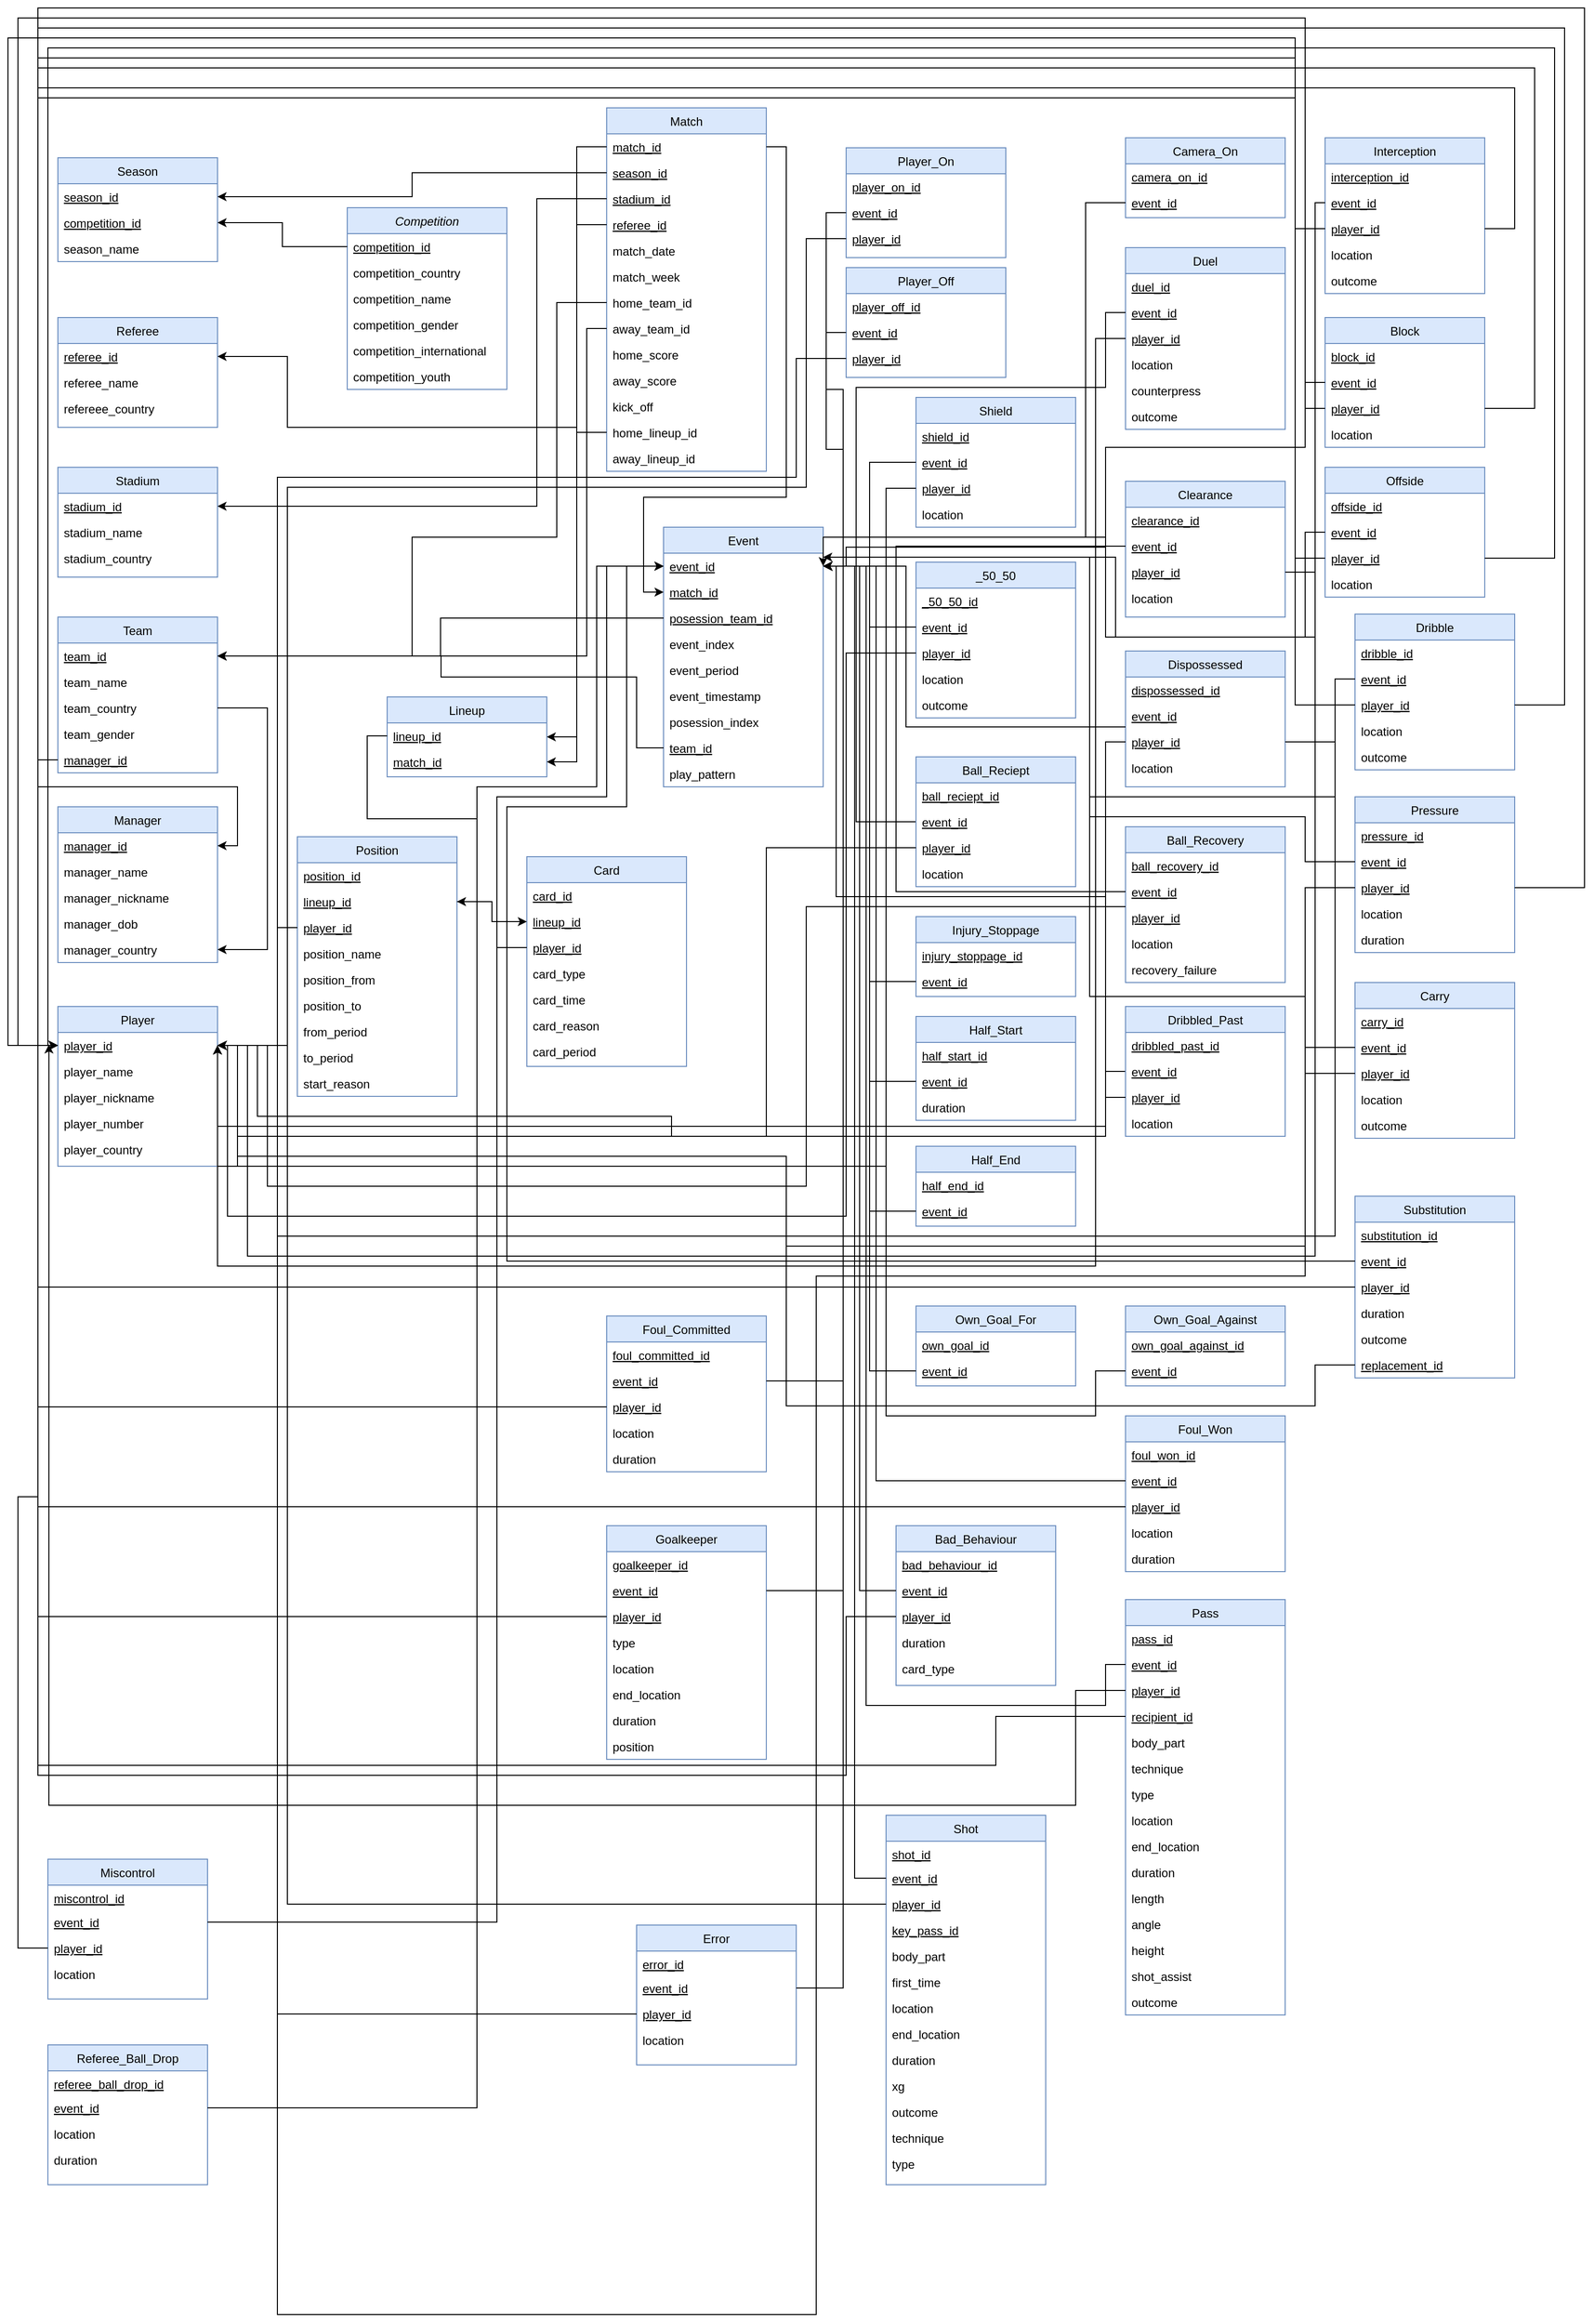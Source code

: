 <mxfile version="24.2.2" type="device">
  <diagram id="C5RBs43oDa-KdzZeNtuy" name="Page-1">
    <mxGraphModel dx="978" dy="1680" grid="1" gridSize="10" guides="1" tooltips="1" connect="1" arrows="1" fold="1" page="1" pageScale="1" pageWidth="827" pageHeight="1169" math="0" shadow="0">
      <root>
        <mxCell id="WIyWlLk6GJQsqaUBKTNV-0" />
        <mxCell id="WIyWlLk6GJQsqaUBKTNV-1" parent="WIyWlLk6GJQsqaUBKTNV-0" />
        <mxCell id="zkfFHV4jXpPFQw0GAbJ--0" value="Competition" style="swimlane;fontStyle=2;align=center;verticalAlign=top;childLayout=stackLayout;horizontal=1;startSize=26;horizontalStack=0;resizeParent=1;resizeLast=0;collapsible=1;marginBottom=0;rounded=0;shadow=0;strokeWidth=1;fillColor=#dae8fc;strokeColor=#6c8ebf;" parent="WIyWlLk6GJQsqaUBKTNV-1" vertex="1">
          <mxGeometry x="350" y="100" width="160" height="182" as="geometry">
            <mxRectangle x="230" y="140" width="160" height="26" as="alternateBounds" />
          </mxGeometry>
        </mxCell>
        <mxCell id="zkfFHV4jXpPFQw0GAbJ--1" value="competition_id" style="text;align=left;verticalAlign=top;spacingLeft=4;spacingRight=4;overflow=hidden;rotatable=0;points=[[0,0.5],[1,0.5]];portConstraint=eastwest;fontStyle=4" parent="zkfFHV4jXpPFQw0GAbJ--0" vertex="1">
          <mxGeometry y="26" width="160" height="26" as="geometry" />
        </mxCell>
        <mxCell id="zkfFHV4jXpPFQw0GAbJ--2" value="competition_country" style="text;align=left;verticalAlign=top;spacingLeft=4;spacingRight=4;overflow=hidden;rotatable=0;points=[[0,0.5],[1,0.5]];portConstraint=eastwest;rounded=0;shadow=0;html=0;" parent="zkfFHV4jXpPFQw0GAbJ--0" vertex="1">
          <mxGeometry y="52" width="160" height="26" as="geometry" />
        </mxCell>
        <mxCell id="zkfFHV4jXpPFQw0GAbJ--3" value="competition_name" style="text;align=left;verticalAlign=top;spacingLeft=4;spacingRight=4;overflow=hidden;rotatable=0;points=[[0,0.5],[1,0.5]];portConstraint=eastwest;rounded=0;shadow=0;html=0;" parent="zkfFHV4jXpPFQw0GAbJ--0" vertex="1">
          <mxGeometry y="78" width="160" height="26" as="geometry" />
        </mxCell>
        <mxCell id="zkfFHV4jXpPFQw0GAbJ--5" value="competition_gender" style="text;align=left;verticalAlign=top;spacingLeft=4;spacingRight=4;overflow=hidden;rotatable=0;points=[[0,0.5],[1,0.5]];portConstraint=eastwest;" parent="zkfFHV4jXpPFQw0GAbJ--0" vertex="1">
          <mxGeometry y="104" width="160" height="26" as="geometry" />
        </mxCell>
        <mxCell id="sfA2sUNyHxnkxolFvkdu-0" value="competition_international" style="text;align=left;verticalAlign=top;spacingLeft=4;spacingRight=4;overflow=hidden;rotatable=0;points=[[0,0.5],[1,0.5]];portConstraint=eastwest;" parent="zkfFHV4jXpPFQw0GAbJ--0" vertex="1">
          <mxGeometry y="130" width="160" height="26" as="geometry" />
        </mxCell>
        <mxCell id="sfA2sUNyHxnkxolFvkdu-1" value="competition_youth" style="text;align=left;verticalAlign=top;spacingLeft=4;spacingRight=4;overflow=hidden;rotatable=0;points=[[0,0.5],[1,0.5]];portConstraint=eastwest;" parent="zkfFHV4jXpPFQw0GAbJ--0" vertex="1">
          <mxGeometry y="156" width="160" height="26" as="geometry" />
        </mxCell>
        <mxCell id="zkfFHV4jXpPFQw0GAbJ--6" value="Referee" style="swimlane;fontStyle=0;align=center;verticalAlign=top;childLayout=stackLayout;horizontal=1;startSize=26;horizontalStack=0;resizeParent=1;resizeLast=0;collapsible=1;marginBottom=0;rounded=0;shadow=0;strokeWidth=1;fillColor=#dae8fc;strokeColor=#6c8ebf;" parent="WIyWlLk6GJQsqaUBKTNV-1" vertex="1">
          <mxGeometry x="60" y="210" width="160" height="110" as="geometry">
            <mxRectangle x="130" y="380" width="160" height="26" as="alternateBounds" />
          </mxGeometry>
        </mxCell>
        <mxCell id="zkfFHV4jXpPFQw0GAbJ--7" value="referee_id" style="text;align=left;verticalAlign=top;spacingLeft=4;spacingRight=4;overflow=hidden;rotatable=0;points=[[0,0.5],[1,0.5]];portConstraint=eastwest;fontStyle=4" parent="zkfFHV4jXpPFQw0GAbJ--6" vertex="1">
          <mxGeometry y="26" width="160" height="26" as="geometry" />
        </mxCell>
        <mxCell id="zkfFHV4jXpPFQw0GAbJ--8" value="referee_name" style="text;align=left;verticalAlign=top;spacingLeft=4;spacingRight=4;overflow=hidden;rotatable=0;points=[[0,0.5],[1,0.5]];portConstraint=eastwest;rounded=0;shadow=0;html=0;" parent="zkfFHV4jXpPFQw0GAbJ--6" vertex="1">
          <mxGeometry y="52" width="160" height="26" as="geometry" />
        </mxCell>
        <mxCell id="zkfFHV4jXpPFQw0GAbJ--11" value="refereee_country" style="text;align=left;verticalAlign=top;spacingLeft=4;spacingRight=4;overflow=hidden;rotatable=0;points=[[0,0.5],[1,0.5]];portConstraint=eastwest;" parent="zkfFHV4jXpPFQw0GAbJ--6" vertex="1">
          <mxGeometry y="78" width="160" height="26" as="geometry" />
        </mxCell>
        <mxCell id="zkfFHV4jXpPFQw0GAbJ--13" value="Season" style="swimlane;fontStyle=0;align=center;verticalAlign=top;childLayout=stackLayout;horizontal=1;startSize=26;horizontalStack=0;resizeParent=1;resizeLast=0;collapsible=1;marginBottom=0;rounded=0;shadow=0;strokeWidth=1;fillColor=#dae8fc;strokeColor=#6c8ebf;" parent="WIyWlLk6GJQsqaUBKTNV-1" vertex="1">
          <mxGeometry x="60" y="50" width="160" height="104" as="geometry">
            <mxRectangle x="340" y="380" width="170" height="26" as="alternateBounds" />
          </mxGeometry>
        </mxCell>
        <mxCell id="zkfFHV4jXpPFQw0GAbJ--14" value="season_id" style="text;align=left;verticalAlign=top;spacingLeft=4;spacingRight=4;overflow=hidden;rotatable=0;points=[[0,0.5],[1,0.5]];portConstraint=eastwest;fontStyle=4" parent="zkfFHV4jXpPFQw0GAbJ--13" vertex="1">
          <mxGeometry y="26" width="160" height="26" as="geometry" />
        </mxCell>
        <mxCell id="sfA2sUNyHxnkxolFvkdu-2" value="competition_id" style="text;align=left;verticalAlign=top;spacingLeft=4;spacingRight=4;overflow=hidden;rotatable=0;points=[[0,0.5],[1,0.5]];portConstraint=eastwest;fontStyle=4" parent="zkfFHV4jXpPFQw0GAbJ--13" vertex="1">
          <mxGeometry y="52" width="160" height="26" as="geometry" />
        </mxCell>
        <mxCell id="sfA2sUNyHxnkxolFvkdu-3" value="season_name" style="text;align=left;verticalAlign=top;spacingLeft=4;spacingRight=4;overflow=hidden;rotatable=0;points=[[0,0.5],[1,0.5]];portConstraint=eastwest;" parent="zkfFHV4jXpPFQw0GAbJ--13" vertex="1">
          <mxGeometry y="78" width="160" height="26" as="geometry" />
        </mxCell>
        <mxCell id="zkfFHV4jXpPFQw0GAbJ--17" value="Match" style="swimlane;fontStyle=0;align=center;verticalAlign=top;childLayout=stackLayout;horizontal=1;startSize=26;horizontalStack=0;resizeParent=1;resizeLast=0;collapsible=1;marginBottom=0;rounded=0;shadow=0;strokeWidth=1;fillColor=#dae8fc;strokeColor=#6c8ebf;" parent="WIyWlLk6GJQsqaUBKTNV-1" vertex="1">
          <mxGeometry x="610" width="160" height="364" as="geometry">
            <mxRectangle x="550" y="140" width="160" height="26" as="alternateBounds" />
          </mxGeometry>
        </mxCell>
        <mxCell id="zkfFHV4jXpPFQw0GAbJ--18" value="match_id" style="text;align=left;verticalAlign=top;spacingLeft=4;spacingRight=4;overflow=hidden;rotatable=0;points=[[0,0.5],[1,0.5]];portConstraint=eastwest;fontStyle=4" parent="zkfFHV4jXpPFQw0GAbJ--17" vertex="1">
          <mxGeometry y="26" width="160" height="26" as="geometry" />
        </mxCell>
        <mxCell id="zkfFHV4jXpPFQw0GAbJ--19" value="season_id" style="text;align=left;verticalAlign=top;spacingLeft=4;spacingRight=4;overflow=hidden;rotatable=0;points=[[0,0.5],[1,0.5]];portConstraint=eastwest;rounded=0;shadow=0;html=0;fontStyle=4" parent="zkfFHV4jXpPFQw0GAbJ--17" vertex="1">
          <mxGeometry y="52" width="160" height="26" as="geometry" />
        </mxCell>
        <mxCell id="zkfFHV4jXpPFQw0GAbJ--20" value="stadium_id" style="text;align=left;verticalAlign=top;spacingLeft=4;spacingRight=4;overflow=hidden;rotatable=0;points=[[0,0.5],[1,0.5]];portConstraint=eastwest;rounded=0;shadow=0;html=0;fontStyle=4" parent="zkfFHV4jXpPFQw0GAbJ--17" vertex="1">
          <mxGeometry y="78" width="160" height="26" as="geometry" />
        </mxCell>
        <mxCell id="zkfFHV4jXpPFQw0GAbJ--21" value="referee_id" style="text;align=left;verticalAlign=top;spacingLeft=4;spacingRight=4;overflow=hidden;rotatable=0;points=[[0,0.5],[1,0.5]];portConstraint=eastwest;rounded=0;shadow=0;html=0;fontStyle=4" parent="zkfFHV4jXpPFQw0GAbJ--17" vertex="1">
          <mxGeometry y="104" width="160" height="26" as="geometry" />
        </mxCell>
        <mxCell id="zkfFHV4jXpPFQw0GAbJ--22" value="match_date" style="text;align=left;verticalAlign=top;spacingLeft=4;spacingRight=4;overflow=hidden;rotatable=0;points=[[0,0.5],[1,0.5]];portConstraint=eastwest;rounded=0;shadow=0;html=0;" parent="zkfFHV4jXpPFQw0GAbJ--17" vertex="1">
          <mxGeometry y="130" width="160" height="26" as="geometry" />
        </mxCell>
        <mxCell id="zkfFHV4jXpPFQw0GAbJ--24" value="match_week" style="text;align=left;verticalAlign=top;spacingLeft=4;spacingRight=4;overflow=hidden;rotatable=0;points=[[0,0.5],[1,0.5]];portConstraint=eastwest;" parent="zkfFHV4jXpPFQw0GAbJ--17" vertex="1">
          <mxGeometry y="156" width="160" height="26" as="geometry" />
        </mxCell>
        <mxCell id="zkfFHV4jXpPFQw0GAbJ--25" value="home_team_id" style="text;align=left;verticalAlign=top;spacingLeft=4;spacingRight=4;overflow=hidden;rotatable=0;points=[[0,0.5],[1,0.5]];portConstraint=eastwest;" parent="zkfFHV4jXpPFQw0GAbJ--17" vertex="1">
          <mxGeometry y="182" width="160" height="26" as="geometry" />
        </mxCell>
        <mxCell id="sfA2sUNyHxnkxolFvkdu-5" value="away_team_id" style="text;align=left;verticalAlign=top;spacingLeft=4;spacingRight=4;overflow=hidden;rotatable=0;points=[[0,0.5],[1,0.5]];portConstraint=eastwest;" parent="zkfFHV4jXpPFQw0GAbJ--17" vertex="1">
          <mxGeometry y="208" width="160" height="26" as="geometry" />
        </mxCell>
        <mxCell id="sfA2sUNyHxnkxolFvkdu-9" value="home_score" style="text;align=left;verticalAlign=top;spacingLeft=4;spacingRight=4;overflow=hidden;rotatable=0;points=[[0,0.5],[1,0.5]];portConstraint=eastwest;" parent="zkfFHV4jXpPFQw0GAbJ--17" vertex="1">
          <mxGeometry y="234" width="160" height="26" as="geometry" />
        </mxCell>
        <mxCell id="sfA2sUNyHxnkxolFvkdu-8" value="away_score" style="text;align=left;verticalAlign=top;spacingLeft=4;spacingRight=4;overflow=hidden;rotatable=0;points=[[0,0.5],[1,0.5]];portConstraint=eastwest;" parent="zkfFHV4jXpPFQw0GAbJ--17" vertex="1">
          <mxGeometry y="260" width="160" height="26" as="geometry" />
        </mxCell>
        <mxCell id="sfA2sUNyHxnkxolFvkdu-7" value="kick_off" style="text;align=left;verticalAlign=top;spacingLeft=4;spacingRight=4;overflow=hidden;rotatable=0;points=[[0,0.5],[1,0.5]];portConstraint=eastwest;" parent="zkfFHV4jXpPFQw0GAbJ--17" vertex="1">
          <mxGeometry y="286" width="160" height="26" as="geometry" />
        </mxCell>
        <mxCell id="sfA2sUNyHxnkxolFvkdu-6" value="home_lineup_id" style="text;align=left;verticalAlign=top;spacingLeft=4;spacingRight=4;overflow=hidden;rotatable=0;points=[[0,0.5],[1,0.5]];portConstraint=eastwest;" parent="zkfFHV4jXpPFQw0GAbJ--17" vertex="1">
          <mxGeometry y="312" width="160" height="26" as="geometry" />
        </mxCell>
        <mxCell id="sfA2sUNyHxnkxolFvkdu-10" value="away_lineup_id" style="text;align=left;verticalAlign=top;spacingLeft=4;spacingRight=4;overflow=hidden;rotatable=0;points=[[0,0.5],[1,0.5]];portConstraint=eastwest;" parent="zkfFHV4jXpPFQw0GAbJ--17" vertex="1">
          <mxGeometry y="338" width="160" height="26" as="geometry" />
        </mxCell>
        <mxCell id="sfA2sUNyHxnkxolFvkdu-4" style="edgeStyle=orthogonalEdgeStyle;rounded=0;orthogonalLoop=1;jettySize=auto;html=1;entryX=1;entryY=0.5;entryDx=0;entryDy=0;" parent="WIyWlLk6GJQsqaUBKTNV-1" source="zkfFHV4jXpPFQw0GAbJ--1" target="sfA2sUNyHxnkxolFvkdu-2" edge="1">
          <mxGeometry relative="1" as="geometry" />
        </mxCell>
        <mxCell id="sfA2sUNyHxnkxolFvkdu-11" style="edgeStyle=orthogonalEdgeStyle;rounded=0;orthogonalLoop=1;jettySize=auto;html=1;entryX=1;entryY=0.5;entryDx=0;entryDy=0;" parent="WIyWlLk6GJQsqaUBKTNV-1" source="zkfFHV4jXpPFQw0GAbJ--19" target="zkfFHV4jXpPFQw0GAbJ--14" edge="1">
          <mxGeometry relative="1" as="geometry">
            <mxPoint x="580" y="30" as="targetPoint" />
          </mxGeometry>
        </mxCell>
        <mxCell id="sfA2sUNyHxnkxolFvkdu-12" value="Stadium" style="swimlane;fontStyle=0;align=center;verticalAlign=top;childLayout=stackLayout;horizontal=1;startSize=26;horizontalStack=0;resizeParent=1;resizeLast=0;collapsible=1;marginBottom=0;rounded=0;shadow=0;strokeWidth=1;fillColor=#dae8fc;strokeColor=#6c8ebf;" parent="WIyWlLk6GJQsqaUBKTNV-1" vertex="1">
          <mxGeometry x="60" y="360" width="160" height="110" as="geometry">
            <mxRectangle x="130" y="380" width="160" height="26" as="alternateBounds" />
          </mxGeometry>
        </mxCell>
        <mxCell id="sfA2sUNyHxnkxolFvkdu-13" value="stadium_id" style="text;align=left;verticalAlign=top;spacingLeft=4;spacingRight=4;overflow=hidden;rotatable=0;points=[[0,0.5],[1,0.5]];portConstraint=eastwest;fontStyle=4" parent="sfA2sUNyHxnkxolFvkdu-12" vertex="1">
          <mxGeometry y="26" width="160" height="26" as="geometry" />
        </mxCell>
        <mxCell id="sfA2sUNyHxnkxolFvkdu-14" value="stadium_name" style="text;align=left;verticalAlign=top;spacingLeft=4;spacingRight=4;overflow=hidden;rotatable=0;points=[[0,0.5],[1,0.5]];portConstraint=eastwest;rounded=0;shadow=0;html=0;" parent="sfA2sUNyHxnkxolFvkdu-12" vertex="1">
          <mxGeometry y="52" width="160" height="26" as="geometry" />
        </mxCell>
        <mxCell id="sfA2sUNyHxnkxolFvkdu-15" value="stadium_country" style="text;align=left;verticalAlign=top;spacingLeft=4;spacingRight=4;overflow=hidden;rotatable=0;points=[[0,0.5],[1,0.5]];portConstraint=eastwest;" parent="sfA2sUNyHxnkxolFvkdu-12" vertex="1">
          <mxGeometry y="78" width="160" height="26" as="geometry" />
        </mxCell>
        <mxCell id="sfA2sUNyHxnkxolFvkdu-16" value="Team" style="swimlane;fontStyle=0;align=center;verticalAlign=top;childLayout=stackLayout;horizontal=1;startSize=26;horizontalStack=0;resizeParent=1;resizeLast=0;collapsible=1;marginBottom=0;rounded=0;shadow=0;strokeWidth=1;fillColor=#dae8fc;strokeColor=#6c8ebf;" parent="WIyWlLk6GJQsqaUBKTNV-1" vertex="1">
          <mxGeometry x="60" y="510" width="160" height="156" as="geometry">
            <mxRectangle x="130" y="380" width="160" height="26" as="alternateBounds" />
          </mxGeometry>
        </mxCell>
        <mxCell id="sfA2sUNyHxnkxolFvkdu-17" value="team_id" style="text;align=left;verticalAlign=top;spacingLeft=4;spacingRight=4;overflow=hidden;rotatable=0;points=[[0,0.5],[1,0.5]];portConstraint=eastwest;fontStyle=4" parent="sfA2sUNyHxnkxolFvkdu-16" vertex="1">
          <mxGeometry y="26" width="160" height="26" as="geometry" />
        </mxCell>
        <mxCell id="sfA2sUNyHxnkxolFvkdu-18" value="team_name" style="text;align=left;verticalAlign=top;spacingLeft=4;spacingRight=4;overflow=hidden;rotatable=0;points=[[0,0.5],[1,0.5]];portConstraint=eastwest;rounded=0;shadow=0;html=0;" parent="sfA2sUNyHxnkxolFvkdu-16" vertex="1">
          <mxGeometry y="52" width="160" height="26" as="geometry" />
        </mxCell>
        <mxCell id="sfA2sUNyHxnkxolFvkdu-19" value="team_country" style="text;align=left;verticalAlign=top;spacingLeft=4;spacingRight=4;overflow=hidden;rotatable=0;points=[[0,0.5],[1,0.5]];portConstraint=eastwest;" parent="sfA2sUNyHxnkxolFvkdu-16" vertex="1">
          <mxGeometry y="78" width="160" height="26" as="geometry" />
        </mxCell>
        <mxCell id="sfA2sUNyHxnkxolFvkdu-20" value="team_gender" style="text;align=left;verticalAlign=top;spacingLeft=4;spacingRight=4;overflow=hidden;rotatable=0;points=[[0,0.5],[1,0.5]];portConstraint=eastwest;" parent="sfA2sUNyHxnkxolFvkdu-16" vertex="1">
          <mxGeometry y="104" width="160" height="26" as="geometry" />
        </mxCell>
        <mxCell id="sfA2sUNyHxnkxolFvkdu-21" value="manager_id" style="text;align=left;verticalAlign=top;spacingLeft=4;spacingRight=4;overflow=hidden;rotatable=0;points=[[0,0.5],[1,0.5]];portConstraint=eastwest;fontStyle=4" parent="sfA2sUNyHxnkxolFvkdu-16" vertex="1">
          <mxGeometry y="130" width="160" height="26" as="geometry" />
        </mxCell>
        <mxCell id="sfA2sUNyHxnkxolFvkdu-22" style="edgeStyle=orthogonalEdgeStyle;rounded=0;orthogonalLoop=1;jettySize=auto;html=1;entryX=1;entryY=0.5;entryDx=0;entryDy=0;" parent="WIyWlLk6GJQsqaUBKTNV-1" source="zkfFHV4jXpPFQw0GAbJ--21" target="zkfFHV4jXpPFQw0GAbJ--7" edge="1">
          <mxGeometry relative="1" as="geometry">
            <Array as="points">
              <mxPoint x="580" y="117" />
              <mxPoint x="580" y="320" />
              <mxPoint x="290" y="320" />
              <mxPoint x="290" y="249" />
            </Array>
          </mxGeometry>
        </mxCell>
        <mxCell id="sfA2sUNyHxnkxolFvkdu-23" style="edgeStyle=orthogonalEdgeStyle;rounded=0;orthogonalLoop=1;jettySize=auto;html=1;entryX=1;entryY=0.5;entryDx=0;entryDy=0;" parent="WIyWlLk6GJQsqaUBKTNV-1" source="zkfFHV4jXpPFQw0GAbJ--20" target="sfA2sUNyHxnkxolFvkdu-13" edge="1">
          <mxGeometry relative="1" as="geometry">
            <Array as="points">
              <mxPoint x="540" y="91" />
              <mxPoint x="540" y="399" />
            </Array>
          </mxGeometry>
        </mxCell>
        <mxCell id="sfA2sUNyHxnkxolFvkdu-24" style="edgeStyle=orthogonalEdgeStyle;rounded=0;orthogonalLoop=1;jettySize=auto;html=1;entryX=1;entryY=0.5;entryDx=0;entryDy=0;" parent="WIyWlLk6GJQsqaUBKTNV-1" source="zkfFHV4jXpPFQw0GAbJ--25" target="sfA2sUNyHxnkxolFvkdu-17" edge="1">
          <mxGeometry relative="1" as="geometry">
            <Array as="points">
              <mxPoint x="560" y="195" />
              <mxPoint x="560" y="430" />
              <mxPoint x="415" y="430" />
              <mxPoint x="415" y="549" />
            </Array>
          </mxGeometry>
        </mxCell>
        <mxCell id="sfA2sUNyHxnkxolFvkdu-26" value="Manager" style="swimlane;fontStyle=0;align=center;verticalAlign=top;childLayout=stackLayout;horizontal=1;startSize=26;horizontalStack=0;resizeParent=1;resizeLast=0;collapsible=1;marginBottom=0;rounded=0;shadow=0;strokeWidth=1;fillColor=#dae8fc;strokeColor=#6c8ebf;" parent="WIyWlLk6GJQsqaUBKTNV-1" vertex="1">
          <mxGeometry x="60" y="700" width="160" height="156" as="geometry">
            <mxRectangle x="130" y="380" width="160" height="26" as="alternateBounds" />
          </mxGeometry>
        </mxCell>
        <mxCell id="sfA2sUNyHxnkxolFvkdu-27" value="manager_id" style="text;align=left;verticalAlign=top;spacingLeft=4;spacingRight=4;overflow=hidden;rotatable=0;points=[[0,0.5],[1,0.5]];portConstraint=eastwest;fontStyle=4" parent="sfA2sUNyHxnkxolFvkdu-26" vertex="1">
          <mxGeometry y="26" width="160" height="26" as="geometry" />
        </mxCell>
        <mxCell id="sfA2sUNyHxnkxolFvkdu-28" value="manager_name" style="text;align=left;verticalAlign=top;spacingLeft=4;spacingRight=4;overflow=hidden;rotatable=0;points=[[0,0.5],[1,0.5]];portConstraint=eastwest;rounded=0;shadow=0;html=0;" parent="sfA2sUNyHxnkxolFvkdu-26" vertex="1">
          <mxGeometry y="52" width="160" height="26" as="geometry" />
        </mxCell>
        <mxCell id="sfA2sUNyHxnkxolFvkdu-29" value="manager_nickname" style="text;align=left;verticalAlign=top;spacingLeft=4;spacingRight=4;overflow=hidden;rotatable=0;points=[[0,0.5],[1,0.5]];portConstraint=eastwest;" parent="sfA2sUNyHxnkxolFvkdu-26" vertex="1">
          <mxGeometry y="78" width="160" height="26" as="geometry" />
        </mxCell>
        <mxCell id="sfA2sUNyHxnkxolFvkdu-30" value="manager_dob" style="text;align=left;verticalAlign=top;spacingLeft=4;spacingRight=4;overflow=hidden;rotatable=0;points=[[0,0.5],[1,0.5]];portConstraint=eastwest;" parent="sfA2sUNyHxnkxolFvkdu-26" vertex="1">
          <mxGeometry y="104" width="160" height="26" as="geometry" />
        </mxCell>
        <mxCell id="sfA2sUNyHxnkxolFvkdu-31" value="manager_country" style="text;align=left;verticalAlign=top;spacingLeft=4;spacingRight=4;overflow=hidden;rotatable=0;points=[[0,0.5],[1,0.5]];portConstraint=eastwest;" parent="sfA2sUNyHxnkxolFvkdu-26" vertex="1">
          <mxGeometry y="130" width="160" height="26" as="geometry" />
        </mxCell>
        <mxCell id="sfA2sUNyHxnkxolFvkdu-32" style="edgeStyle=orthogonalEdgeStyle;rounded=0;orthogonalLoop=1;jettySize=auto;html=1;entryX=1;entryY=0.5;entryDx=0;entryDy=0;" parent="WIyWlLk6GJQsqaUBKTNV-1" source="sfA2sUNyHxnkxolFvkdu-21" target="sfA2sUNyHxnkxolFvkdu-27" edge="1">
          <mxGeometry relative="1" as="geometry">
            <Array as="points">
              <mxPoint x="40" y="653" />
              <mxPoint x="40" y="680" />
              <mxPoint x="240" y="680" />
              <mxPoint x="240" y="739" />
            </Array>
          </mxGeometry>
        </mxCell>
        <mxCell id="sfA2sUNyHxnkxolFvkdu-33" style="edgeStyle=orthogonalEdgeStyle;rounded=0;orthogonalLoop=1;jettySize=auto;html=1;entryX=1;entryY=0.5;entryDx=0;entryDy=0;" parent="WIyWlLk6GJQsqaUBKTNV-1" source="sfA2sUNyHxnkxolFvkdu-19" target="sfA2sUNyHxnkxolFvkdu-31" edge="1">
          <mxGeometry relative="1" as="geometry">
            <Array as="points">
              <mxPoint x="270" y="601" />
              <mxPoint x="270" y="843" />
            </Array>
          </mxGeometry>
        </mxCell>
        <mxCell id="sfA2sUNyHxnkxolFvkdu-34" value="Lineup" style="swimlane;fontStyle=0;align=center;verticalAlign=top;childLayout=stackLayout;horizontal=1;startSize=26;horizontalStack=0;resizeParent=1;resizeLast=0;collapsible=1;marginBottom=0;rounded=0;shadow=0;strokeWidth=1;fillColor=#dae8fc;strokeColor=#6c8ebf;" parent="WIyWlLk6GJQsqaUBKTNV-1" vertex="1">
          <mxGeometry x="390" y="590" width="160" height="80" as="geometry">
            <mxRectangle x="130" y="380" width="160" height="26" as="alternateBounds" />
          </mxGeometry>
        </mxCell>
        <mxCell id="sfA2sUNyHxnkxolFvkdu-35" value="lineup_id" style="text;align=left;verticalAlign=top;spacingLeft=4;spacingRight=4;overflow=hidden;rotatable=0;points=[[0,0.5],[1,0.5]];portConstraint=eastwest;fontStyle=4" parent="sfA2sUNyHxnkxolFvkdu-34" vertex="1">
          <mxGeometry y="26" width="160" height="26" as="geometry" />
        </mxCell>
        <mxCell id="sfA2sUNyHxnkxolFvkdu-36" value="match_id" style="text;align=left;verticalAlign=top;spacingLeft=4;spacingRight=4;overflow=hidden;rotatable=0;points=[[0,0.5],[1,0.5]];portConstraint=eastwest;rounded=0;shadow=0;html=0;fontStyle=4" parent="sfA2sUNyHxnkxolFvkdu-34" vertex="1">
          <mxGeometry y="52" width="160" height="26" as="geometry" />
        </mxCell>
        <mxCell id="sfA2sUNyHxnkxolFvkdu-38" style="edgeStyle=orthogonalEdgeStyle;rounded=0;orthogonalLoop=1;jettySize=auto;html=1;entryX=1;entryY=0.5;entryDx=0;entryDy=0;" parent="WIyWlLk6GJQsqaUBKTNV-1" source="sfA2sUNyHxnkxolFvkdu-6" target="sfA2sUNyHxnkxolFvkdu-34" edge="1">
          <mxGeometry relative="1" as="geometry" />
        </mxCell>
        <mxCell id="sfA2sUNyHxnkxolFvkdu-40" style="edgeStyle=orthogonalEdgeStyle;rounded=0;orthogonalLoop=1;jettySize=auto;html=1;entryX=1;entryY=0.5;entryDx=0;entryDy=0;" parent="WIyWlLk6GJQsqaUBKTNV-1" source="zkfFHV4jXpPFQw0GAbJ--18" target="sfA2sUNyHxnkxolFvkdu-36" edge="1">
          <mxGeometry relative="1" as="geometry" />
        </mxCell>
        <mxCell id="sfA2sUNyHxnkxolFvkdu-41" value="Position" style="swimlane;fontStyle=0;align=center;verticalAlign=top;childLayout=stackLayout;horizontal=1;startSize=26;horizontalStack=0;resizeParent=1;resizeLast=0;collapsible=1;marginBottom=0;rounded=0;shadow=0;strokeWidth=1;fillColor=#dae8fc;strokeColor=#6c8ebf;" parent="WIyWlLk6GJQsqaUBKTNV-1" vertex="1">
          <mxGeometry x="300" y="730" width="160" height="260" as="geometry">
            <mxRectangle x="550" y="140" width="160" height="26" as="alternateBounds" />
          </mxGeometry>
        </mxCell>
        <mxCell id="sfA2sUNyHxnkxolFvkdu-42" value="position_id" style="text;align=left;verticalAlign=top;spacingLeft=4;spacingRight=4;overflow=hidden;rotatable=0;points=[[0,0.5],[1,0.5]];portConstraint=eastwest;fontStyle=4" parent="sfA2sUNyHxnkxolFvkdu-41" vertex="1">
          <mxGeometry y="26" width="160" height="26" as="geometry" />
        </mxCell>
        <mxCell id="sfA2sUNyHxnkxolFvkdu-43" value="lineup_id" style="text;align=left;verticalAlign=top;spacingLeft=4;spacingRight=4;overflow=hidden;rotatable=0;points=[[0,0.5],[1,0.5]];portConstraint=eastwest;rounded=0;shadow=0;html=0;fontStyle=4" parent="sfA2sUNyHxnkxolFvkdu-41" vertex="1">
          <mxGeometry y="52" width="160" height="26" as="geometry" />
        </mxCell>
        <mxCell id="sfA2sUNyHxnkxolFvkdu-44" value="player_id" style="text;align=left;verticalAlign=top;spacingLeft=4;spacingRight=4;overflow=hidden;rotatable=0;points=[[0,0.5],[1,0.5]];portConstraint=eastwest;rounded=0;shadow=0;html=0;fontStyle=4" parent="sfA2sUNyHxnkxolFvkdu-41" vertex="1">
          <mxGeometry y="78" width="160" height="26" as="geometry" />
        </mxCell>
        <mxCell id="sfA2sUNyHxnkxolFvkdu-45" value="position_name" style="text;align=left;verticalAlign=top;spacingLeft=4;spacingRight=4;overflow=hidden;rotatable=0;points=[[0,0.5],[1,0.5]];portConstraint=eastwest;rounded=0;shadow=0;html=0;" parent="sfA2sUNyHxnkxolFvkdu-41" vertex="1">
          <mxGeometry y="104" width="160" height="26" as="geometry" />
        </mxCell>
        <mxCell id="sfA2sUNyHxnkxolFvkdu-46" value="position_from" style="text;align=left;verticalAlign=top;spacingLeft=4;spacingRight=4;overflow=hidden;rotatable=0;points=[[0,0.5],[1,0.5]];portConstraint=eastwest;rounded=0;shadow=0;html=0;" parent="sfA2sUNyHxnkxolFvkdu-41" vertex="1">
          <mxGeometry y="130" width="160" height="26" as="geometry" />
        </mxCell>
        <mxCell id="sfA2sUNyHxnkxolFvkdu-47" value="position_to" style="text;align=left;verticalAlign=top;spacingLeft=4;spacingRight=4;overflow=hidden;rotatable=0;points=[[0,0.5],[1,0.5]];portConstraint=eastwest;" parent="sfA2sUNyHxnkxolFvkdu-41" vertex="1">
          <mxGeometry y="156" width="160" height="26" as="geometry" />
        </mxCell>
        <mxCell id="sfA2sUNyHxnkxolFvkdu-48" value="from_period" style="text;align=left;verticalAlign=top;spacingLeft=4;spacingRight=4;overflow=hidden;rotatable=0;points=[[0,0.5],[1,0.5]];portConstraint=eastwest;" parent="sfA2sUNyHxnkxolFvkdu-41" vertex="1">
          <mxGeometry y="182" width="160" height="26" as="geometry" />
        </mxCell>
        <mxCell id="sfA2sUNyHxnkxolFvkdu-49" value="to_period" style="text;align=left;verticalAlign=top;spacingLeft=4;spacingRight=4;overflow=hidden;rotatable=0;points=[[0,0.5],[1,0.5]];portConstraint=eastwest;" parent="sfA2sUNyHxnkxolFvkdu-41" vertex="1">
          <mxGeometry y="208" width="160" height="26" as="geometry" />
        </mxCell>
        <mxCell id="sfA2sUNyHxnkxolFvkdu-50" value="start_reason" style="text;align=left;verticalAlign=top;spacingLeft=4;spacingRight=4;overflow=hidden;rotatable=0;points=[[0,0.5],[1,0.5]];portConstraint=eastwest;" parent="sfA2sUNyHxnkxolFvkdu-41" vertex="1">
          <mxGeometry y="234" width="160" height="26" as="geometry" />
        </mxCell>
        <mxCell id="sfA2sUNyHxnkxolFvkdu-55" style="edgeStyle=orthogonalEdgeStyle;rounded=0;orthogonalLoop=1;jettySize=auto;html=1;entryX=1;entryY=0.5;entryDx=0;entryDy=0;" parent="WIyWlLk6GJQsqaUBKTNV-1" source="sfA2sUNyHxnkxolFvkdu-35" target="sfA2sUNyHxnkxolFvkdu-43" edge="1">
          <mxGeometry relative="1" as="geometry" />
        </mxCell>
        <mxCell id="sfA2sUNyHxnkxolFvkdu-56" value="Player" style="swimlane;fontStyle=0;align=center;verticalAlign=top;childLayout=stackLayout;horizontal=1;startSize=26;horizontalStack=0;resizeParent=1;resizeLast=0;collapsible=1;marginBottom=0;rounded=0;shadow=0;strokeWidth=1;fillColor=#dae8fc;strokeColor=#6c8ebf;" parent="WIyWlLk6GJQsqaUBKTNV-1" vertex="1">
          <mxGeometry x="60" y="900" width="160" height="160" as="geometry">
            <mxRectangle x="550" y="140" width="160" height="26" as="alternateBounds" />
          </mxGeometry>
        </mxCell>
        <mxCell id="sfA2sUNyHxnkxolFvkdu-57" value="player_id" style="text;align=left;verticalAlign=top;spacingLeft=4;spacingRight=4;overflow=hidden;rotatable=0;points=[[0,0.5],[1,0.5]];portConstraint=eastwest;fontStyle=4" parent="sfA2sUNyHxnkxolFvkdu-56" vertex="1">
          <mxGeometry y="26" width="160" height="26" as="geometry" />
        </mxCell>
        <mxCell id="sfA2sUNyHxnkxolFvkdu-58" value="player_name" style="text;align=left;verticalAlign=top;spacingLeft=4;spacingRight=4;overflow=hidden;rotatable=0;points=[[0,0.5],[1,0.5]];portConstraint=eastwest;rounded=0;shadow=0;html=0;" parent="sfA2sUNyHxnkxolFvkdu-56" vertex="1">
          <mxGeometry y="52" width="160" height="26" as="geometry" />
        </mxCell>
        <mxCell id="sfA2sUNyHxnkxolFvkdu-59" value="player_nickname" style="text;align=left;verticalAlign=top;spacingLeft=4;spacingRight=4;overflow=hidden;rotatable=0;points=[[0,0.5],[1,0.5]];portConstraint=eastwest;rounded=0;shadow=0;html=0;" parent="sfA2sUNyHxnkxolFvkdu-56" vertex="1">
          <mxGeometry y="78" width="160" height="26" as="geometry" />
        </mxCell>
        <mxCell id="sfA2sUNyHxnkxolFvkdu-60" value="player_number" style="text;align=left;verticalAlign=top;spacingLeft=4;spacingRight=4;overflow=hidden;rotatable=0;points=[[0,0.5],[1,0.5]];portConstraint=eastwest;rounded=0;shadow=0;html=0;" parent="sfA2sUNyHxnkxolFvkdu-56" vertex="1">
          <mxGeometry y="104" width="160" height="26" as="geometry" />
        </mxCell>
        <mxCell id="sfA2sUNyHxnkxolFvkdu-61" value="player_country" style="text;align=left;verticalAlign=top;spacingLeft=4;spacingRight=4;overflow=hidden;rotatable=0;points=[[0,0.5],[1,0.5]];portConstraint=eastwest;rounded=0;shadow=0;html=0;" parent="sfA2sUNyHxnkxolFvkdu-56" vertex="1">
          <mxGeometry y="130" width="160" height="26" as="geometry" />
        </mxCell>
        <mxCell id="sfA2sUNyHxnkxolFvkdu-66" style="edgeStyle=orthogonalEdgeStyle;rounded=0;orthogonalLoop=1;jettySize=auto;html=1;entryX=1;entryY=0.5;entryDx=0;entryDy=0;" parent="WIyWlLk6GJQsqaUBKTNV-1" source="sfA2sUNyHxnkxolFvkdu-44" target="sfA2sUNyHxnkxolFvkdu-57" edge="1">
          <mxGeometry relative="1" as="geometry">
            <Array as="points">
              <mxPoint x="280" y="821" />
              <mxPoint x="280" y="939" />
            </Array>
          </mxGeometry>
        </mxCell>
        <mxCell id="sfA2sUNyHxnkxolFvkdu-67" value="Card" style="swimlane;fontStyle=0;align=center;verticalAlign=top;childLayout=stackLayout;horizontal=1;startSize=26;horizontalStack=0;resizeParent=1;resizeLast=0;collapsible=1;marginBottom=0;rounded=0;shadow=0;strokeWidth=1;fillColor=#dae8fc;strokeColor=#6c8ebf;" parent="WIyWlLk6GJQsqaUBKTNV-1" vertex="1">
          <mxGeometry x="530" y="750" width="160" height="210" as="geometry">
            <mxRectangle x="550" y="140" width="160" height="26" as="alternateBounds" />
          </mxGeometry>
        </mxCell>
        <mxCell id="sfA2sUNyHxnkxolFvkdu-68" value="card_id" style="text;align=left;verticalAlign=top;spacingLeft=4;spacingRight=4;overflow=hidden;rotatable=0;points=[[0,0.5],[1,0.5]];portConstraint=eastwest;fontStyle=4" parent="sfA2sUNyHxnkxolFvkdu-67" vertex="1">
          <mxGeometry y="26" width="160" height="26" as="geometry" />
        </mxCell>
        <mxCell id="sfA2sUNyHxnkxolFvkdu-69" value="lineup_id" style="text;align=left;verticalAlign=top;spacingLeft=4;spacingRight=4;overflow=hidden;rotatable=0;points=[[0,0.5],[1,0.5]];portConstraint=eastwest;rounded=0;shadow=0;html=0;fontStyle=4" parent="sfA2sUNyHxnkxolFvkdu-67" vertex="1">
          <mxGeometry y="52" width="160" height="26" as="geometry" />
        </mxCell>
        <mxCell id="sfA2sUNyHxnkxolFvkdu-70" value="player_id" style="text;align=left;verticalAlign=top;spacingLeft=4;spacingRight=4;overflow=hidden;rotatable=0;points=[[0,0.5],[1,0.5]];portConstraint=eastwest;rounded=0;shadow=0;html=0;fontStyle=4" parent="sfA2sUNyHxnkxolFvkdu-67" vertex="1">
          <mxGeometry y="78" width="160" height="26" as="geometry" />
        </mxCell>
        <mxCell id="sfA2sUNyHxnkxolFvkdu-71" value="card_type" style="text;align=left;verticalAlign=top;spacingLeft=4;spacingRight=4;overflow=hidden;rotatable=0;points=[[0,0.5],[1,0.5]];portConstraint=eastwest;rounded=0;shadow=0;html=0;" parent="sfA2sUNyHxnkxolFvkdu-67" vertex="1">
          <mxGeometry y="104" width="160" height="26" as="geometry" />
        </mxCell>
        <mxCell id="sfA2sUNyHxnkxolFvkdu-72" value="card_time" style="text;align=left;verticalAlign=top;spacingLeft=4;spacingRight=4;overflow=hidden;rotatable=0;points=[[0,0.5],[1,0.5]];portConstraint=eastwest;rounded=0;shadow=0;html=0;" parent="sfA2sUNyHxnkxolFvkdu-67" vertex="1">
          <mxGeometry y="130" width="160" height="26" as="geometry" />
        </mxCell>
        <mxCell id="sfA2sUNyHxnkxolFvkdu-73" value="card_reason" style="text;align=left;verticalAlign=top;spacingLeft=4;spacingRight=4;overflow=hidden;rotatable=0;points=[[0,0.5],[1,0.5]];portConstraint=eastwest;" parent="sfA2sUNyHxnkxolFvkdu-67" vertex="1">
          <mxGeometry y="156" width="160" height="26" as="geometry" />
        </mxCell>
        <mxCell id="sfA2sUNyHxnkxolFvkdu-74" value="card_period" style="text;align=left;verticalAlign=top;spacingLeft=4;spacingRight=4;overflow=hidden;rotatable=0;points=[[0,0.5],[1,0.5]];portConstraint=eastwest;" parent="sfA2sUNyHxnkxolFvkdu-67" vertex="1">
          <mxGeometry y="182" width="160" height="26" as="geometry" />
        </mxCell>
        <mxCell id="sfA2sUNyHxnkxolFvkdu-77" style="edgeStyle=orthogonalEdgeStyle;rounded=0;orthogonalLoop=1;jettySize=auto;html=1;entryX=0;entryY=0.5;entryDx=0;entryDy=0;" parent="WIyWlLk6GJQsqaUBKTNV-1" source="sfA2sUNyHxnkxolFvkdu-43" target="sfA2sUNyHxnkxolFvkdu-69" edge="1">
          <mxGeometry relative="1" as="geometry" />
        </mxCell>
        <mxCell id="sfA2sUNyHxnkxolFvkdu-78" style="edgeStyle=orthogonalEdgeStyle;rounded=0;orthogonalLoop=1;jettySize=auto;html=1;entryX=1;entryY=0.5;entryDx=0;entryDy=0;" parent="WIyWlLk6GJQsqaUBKTNV-1" source="sfA2sUNyHxnkxolFvkdu-70" target="sfA2sUNyHxnkxolFvkdu-57" edge="1">
          <mxGeometry relative="1" as="geometry">
            <Array as="points">
              <mxPoint x="500" y="841" />
              <mxPoint x="500" y="1020" />
              <mxPoint x="250" y="1020" />
              <mxPoint x="250" y="939" />
            </Array>
          </mxGeometry>
        </mxCell>
        <mxCell id="sfA2sUNyHxnkxolFvkdu-79" value="Event" style="swimlane;fontStyle=0;align=center;verticalAlign=top;childLayout=stackLayout;horizontal=1;startSize=26;horizontalStack=0;resizeParent=1;resizeLast=0;collapsible=1;marginBottom=0;rounded=0;shadow=0;strokeWidth=1;fillColor=#dae8fc;strokeColor=#6c8ebf;" parent="WIyWlLk6GJQsqaUBKTNV-1" vertex="1">
          <mxGeometry x="667" y="420" width="160" height="260" as="geometry">
            <mxRectangle x="550" y="140" width="160" height="26" as="alternateBounds" />
          </mxGeometry>
        </mxCell>
        <mxCell id="sfA2sUNyHxnkxolFvkdu-80" value="event_id" style="text;align=left;verticalAlign=top;spacingLeft=4;spacingRight=4;overflow=hidden;rotatable=0;points=[[0,0.5],[1,0.5]];portConstraint=eastwest;fontStyle=4" parent="sfA2sUNyHxnkxolFvkdu-79" vertex="1">
          <mxGeometry y="26" width="160" height="26" as="geometry" />
        </mxCell>
        <mxCell id="sfA2sUNyHxnkxolFvkdu-81" value="match_id" style="text;align=left;verticalAlign=top;spacingLeft=4;spacingRight=4;overflow=hidden;rotatable=0;points=[[0,0.5],[1,0.5]];portConstraint=eastwest;rounded=0;shadow=0;html=0;fontStyle=4" parent="sfA2sUNyHxnkxolFvkdu-79" vertex="1">
          <mxGeometry y="52" width="160" height="26" as="geometry" />
        </mxCell>
        <mxCell id="sfA2sUNyHxnkxolFvkdu-82" value="posession_team_id" style="text;align=left;verticalAlign=top;spacingLeft=4;spacingRight=4;overflow=hidden;rotatable=0;points=[[0,0.5],[1,0.5]];portConstraint=eastwest;rounded=0;shadow=0;html=0;fontStyle=4" parent="sfA2sUNyHxnkxolFvkdu-79" vertex="1">
          <mxGeometry y="78" width="160" height="26" as="geometry" />
        </mxCell>
        <mxCell id="sfA2sUNyHxnkxolFvkdu-83" value="event_index" style="text;align=left;verticalAlign=top;spacingLeft=4;spacingRight=4;overflow=hidden;rotatable=0;points=[[0,0.5],[1,0.5]];portConstraint=eastwest;rounded=0;shadow=0;html=0;" parent="sfA2sUNyHxnkxolFvkdu-79" vertex="1">
          <mxGeometry y="104" width="160" height="26" as="geometry" />
        </mxCell>
        <mxCell id="sfA2sUNyHxnkxolFvkdu-84" value="event_period" style="text;align=left;verticalAlign=top;spacingLeft=4;spacingRight=4;overflow=hidden;rotatable=0;points=[[0,0.5],[1,0.5]];portConstraint=eastwest;rounded=0;shadow=0;html=0;" parent="sfA2sUNyHxnkxolFvkdu-79" vertex="1">
          <mxGeometry y="130" width="160" height="26" as="geometry" />
        </mxCell>
        <mxCell id="sfA2sUNyHxnkxolFvkdu-85" value="event_timestamp" style="text;align=left;verticalAlign=top;spacingLeft=4;spacingRight=4;overflow=hidden;rotatable=0;points=[[0,0.5],[1,0.5]];portConstraint=eastwest;" parent="sfA2sUNyHxnkxolFvkdu-79" vertex="1">
          <mxGeometry y="156" width="160" height="26" as="geometry" />
        </mxCell>
        <mxCell id="sfA2sUNyHxnkxolFvkdu-90" value="posession_index" style="text;align=left;verticalAlign=top;spacingLeft=4;spacingRight=4;overflow=hidden;rotatable=0;points=[[0,0.5],[1,0.5]];portConstraint=eastwest;" parent="sfA2sUNyHxnkxolFvkdu-79" vertex="1">
          <mxGeometry y="182" width="160" height="26" as="geometry" />
        </mxCell>
        <mxCell id="sfA2sUNyHxnkxolFvkdu-86" value="team_id" style="text;align=left;verticalAlign=top;spacingLeft=4;spacingRight=4;overflow=hidden;rotatable=0;points=[[0,0.5],[1,0.5]];portConstraint=eastwest;fontStyle=4" parent="sfA2sUNyHxnkxolFvkdu-79" vertex="1">
          <mxGeometry y="208" width="160" height="26" as="geometry" />
        </mxCell>
        <mxCell id="sfA2sUNyHxnkxolFvkdu-89" value="play_pattern" style="text;align=left;verticalAlign=top;spacingLeft=4;spacingRight=4;overflow=hidden;rotatable=0;points=[[0,0.5],[1,0.5]];portConstraint=eastwest;" parent="sfA2sUNyHxnkxolFvkdu-79" vertex="1">
          <mxGeometry y="234" width="160" height="26" as="geometry" />
        </mxCell>
        <mxCell id="sfA2sUNyHxnkxolFvkdu-91" style="edgeStyle=orthogonalEdgeStyle;rounded=0;orthogonalLoop=1;jettySize=auto;html=1;entryX=0;entryY=0.5;entryDx=0;entryDy=0;" parent="WIyWlLk6GJQsqaUBKTNV-1" source="zkfFHV4jXpPFQw0GAbJ--18" target="sfA2sUNyHxnkxolFvkdu-81" edge="1">
          <mxGeometry relative="1" as="geometry">
            <Array as="points">
              <mxPoint x="790" y="39" />
              <mxPoint x="790" y="390" />
              <mxPoint x="647" y="390" />
              <mxPoint x="647" y="485" />
            </Array>
          </mxGeometry>
        </mxCell>
        <mxCell id="sfA2sUNyHxnkxolFvkdu-92" style="edgeStyle=orthogonalEdgeStyle;rounded=0;orthogonalLoop=1;jettySize=auto;html=1;entryX=1;entryY=0.5;entryDx=0;entryDy=0;" parent="WIyWlLk6GJQsqaUBKTNV-1" source="sfA2sUNyHxnkxolFvkdu-82" target="sfA2sUNyHxnkxolFvkdu-17" edge="1">
          <mxGeometry relative="1" as="geometry" />
        </mxCell>
        <mxCell id="sfA2sUNyHxnkxolFvkdu-93" style="edgeStyle=orthogonalEdgeStyle;rounded=0;orthogonalLoop=1;jettySize=auto;html=1;entryX=1;entryY=0.5;entryDx=0;entryDy=0;" parent="WIyWlLk6GJQsqaUBKTNV-1" source="sfA2sUNyHxnkxolFvkdu-5" target="sfA2sUNyHxnkxolFvkdu-17" edge="1">
          <mxGeometry relative="1" as="geometry">
            <Array as="points">
              <mxPoint x="590" y="221" />
              <mxPoint x="590" y="549" />
            </Array>
          </mxGeometry>
        </mxCell>
        <mxCell id="sfA2sUNyHxnkxolFvkdu-94" style="edgeStyle=orthogonalEdgeStyle;rounded=0;orthogonalLoop=1;jettySize=auto;html=1;entryX=1;entryY=0.5;entryDx=0;entryDy=0;" parent="WIyWlLk6GJQsqaUBKTNV-1" source="sfA2sUNyHxnkxolFvkdu-86" target="sfA2sUNyHxnkxolFvkdu-17" edge="1">
          <mxGeometry relative="1" as="geometry">
            <Array as="points">
              <mxPoint x="640" y="641" />
              <mxPoint x="640" y="570" />
              <mxPoint x="444" y="570" />
              <mxPoint x="444" y="549" />
            </Array>
          </mxGeometry>
        </mxCell>
        <mxCell id="sfA2sUNyHxnkxolFvkdu-95" value="Player_On" style="swimlane;fontStyle=0;align=center;verticalAlign=top;childLayout=stackLayout;horizontal=1;startSize=26;horizontalStack=0;resizeParent=1;resizeLast=0;collapsible=1;marginBottom=0;rounded=0;shadow=0;strokeWidth=1;fillColor=#dae8fc;strokeColor=#6c8ebf;" parent="WIyWlLk6GJQsqaUBKTNV-1" vertex="1">
          <mxGeometry x="850" y="40" width="160" height="110" as="geometry">
            <mxRectangle x="550" y="140" width="160" height="26" as="alternateBounds" />
          </mxGeometry>
        </mxCell>
        <mxCell id="sfA2sUNyHxnkxolFvkdu-96" value="player_on_id" style="text;align=left;verticalAlign=top;spacingLeft=4;spacingRight=4;overflow=hidden;rotatable=0;points=[[0,0.5],[1,0.5]];portConstraint=eastwest;fontStyle=4" parent="sfA2sUNyHxnkxolFvkdu-95" vertex="1">
          <mxGeometry y="26" width="160" height="26" as="geometry" />
        </mxCell>
        <mxCell id="sfA2sUNyHxnkxolFvkdu-97" value="event_id" style="text;align=left;verticalAlign=top;spacingLeft=4;spacingRight=4;overflow=hidden;rotatable=0;points=[[0,0.5],[1,0.5]];portConstraint=eastwest;rounded=0;shadow=0;html=0;fontStyle=4" parent="sfA2sUNyHxnkxolFvkdu-95" vertex="1">
          <mxGeometry y="52" width="160" height="26" as="geometry" />
        </mxCell>
        <mxCell id="sfA2sUNyHxnkxolFvkdu-98" value="player_id" style="text;align=left;verticalAlign=top;spacingLeft=4;spacingRight=4;overflow=hidden;rotatable=0;points=[[0,0.5],[1,0.5]];portConstraint=eastwest;rounded=0;shadow=0;html=0;fontStyle=4" parent="sfA2sUNyHxnkxolFvkdu-95" vertex="1">
          <mxGeometry y="78" width="160" height="26" as="geometry" />
        </mxCell>
        <mxCell id="sfA2sUNyHxnkxolFvkdu-106" style="edgeStyle=orthogonalEdgeStyle;rounded=0;orthogonalLoop=1;jettySize=auto;html=1;entryX=1;entryY=0.5;entryDx=0;entryDy=0;" parent="WIyWlLk6GJQsqaUBKTNV-1" source="sfA2sUNyHxnkxolFvkdu-97" target="sfA2sUNyHxnkxolFvkdu-80" edge="1">
          <mxGeometry relative="1" as="geometry" />
        </mxCell>
        <mxCell id="sfA2sUNyHxnkxolFvkdu-107" style="edgeStyle=orthogonalEdgeStyle;rounded=0;orthogonalLoop=1;jettySize=auto;html=1;entryX=1;entryY=0.5;entryDx=0;entryDy=0;" parent="WIyWlLk6GJQsqaUBKTNV-1" source="sfA2sUNyHxnkxolFvkdu-98" target="sfA2sUNyHxnkxolFvkdu-57" edge="1">
          <mxGeometry relative="1" as="geometry">
            <Array as="points">
              <mxPoint x="810" y="131" />
              <mxPoint x="810" y="380" />
              <mxPoint x="290" y="380" />
              <mxPoint x="290" y="939" />
            </Array>
          </mxGeometry>
        </mxCell>
        <mxCell id="sfA2sUNyHxnkxolFvkdu-108" value="Player_Off" style="swimlane;fontStyle=0;align=center;verticalAlign=top;childLayout=stackLayout;horizontal=1;startSize=26;horizontalStack=0;resizeParent=1;resizeLast=0;collapsible=1;marginBottom=0;rounded=0;shadow=0;strokeWidth=1;fillColor=#dae8fc;strokeColor=#6c8ebf;" parent="WIyWlLk6GJQsqaUBKTNV-1" vertex="1">
          <mxGeometry x="850" y="160" width="160" height="110" as="geometry">
            <mxRectangle x="550" y="140" width="160" height="26" as="alternateBounds" />
          </mxGeometry>
        </mxCell>
        <mxCell id="sfA2sUNyHxnkxolFvkdu-109" value="player_off_id" style="text;align=left;verticalAlign=top;spacingLeft=4;spacingRight=4;overflow=hidden;rotatable=0;points=[[0,0.5],[1,0.5]];portConstraint=eastwest;fontStyle=4" parent="sfA2sUNyHxnkxolFvkdu-108" vertex="1">
          <mxGeometry y="26" width="160" height="26" as="geometry" />
        </mxCell>
        <mxCell id="sfA2sUNyHxnkxolFvkdu-110" value="event_id" style="text;align=left;verticalAlign=top;spacingLeft=4;spacingRight=4;overflow=hidden;rotatable=0;points=[[0,0.5],[1,0.5]];portConstraint=eastwest;rounded=0;shadow=0;html=0;fontStyle=4" parent="sfA2sUNyHxnkxolFvkdu-108" vertex="1">
          <mxGeometry y="52" width="160" height="26" as="geometry" />
        </mxCell>
        <mxCell id="sfA2sUNyHxnkxolFvkdu-111" value="player_id" style="text;align=left;verticalAlign=top;spacingLeft=4;spacingRight=4;overflow=hidden;rotatable=0;points=[[0,0.5],[1,0.5]];portConstraint=eastwest;rounded=0;shadow=0;html=0;fontStyle=4" parent="sfA2sUNyHxnkxolFvkdu-108" vertex="1">
          <mxGeometry y="78" width="160" height="26" as="geometry" />
        </mxCell>
        <mxCell id="sfA2sUNyHxnkxolFvkdu-112" style="edgeStyle=orthogonalEdgeStyle;rounded=0;orthogonalLoop=1;jettySize=auto;html=1;entryX=1;entryY=0.5;entryDx=0;entryDy=0;" parent="WIyWlLk6GJQsqaUBKTNV-1" source="sfA2sUNyHxnkxolFvkdu-110" target="sfA2sUNyHxnkxolFvkdu-80" edge="1">
          <mxGeometry relative="1" as="geometry" />
        </mxCell>
        <mxCell id="sfA2sUNyHxnkxolFvkdu-113" style="edgeStyle=orthogonalEdgeStyle;rounded=0;orthogonalLoop=1;jettySize=auto;html=1;entryX=1;entryY=0.5;entryDx=0;entryDy=0;" parent="WIyWlLk6GJQsqaUBKTNV-1" source="sfA2sUNyHxnkxolFvkdu-111" target="sfA2sUNyHxnkxolFvkdu-57" edge="1">
          <mxGeometry relative="1" as="geometry">
            <Array as="points">
              <mxPoint x="800" y="251" />
              <mxPoint x="800" y="370" />
              <mxPoint x="280" y="370" />
              <mxPoint x="280" y="939" />
            </Array>
          </mxGeometry>
        </mxCell>
        <mxCell id="sfA2sUNyHxnkxolFvkdu-114" value="Shield" style="swimlane;fontStyle=0;align=center;verticalAlign=top;childLayout=stackLayout;horizontal=1;startSize=26;horizontalStack=0;resizeParent=1;resizeLast=0;collapsible=1;marginBottom=0;rounded=0;shadow=0;strokeWidth=1;fillColor=#dae8fc;strokeColor=#6c8ebf;" parent="WIyWlLk6GJQsqaUBKTNV-1" vertex="1">
          <mxGeometry x="920" y="290" width="160" height="130" as="geometry">
            <mxRectangle x="550" y="140" width="160" height="26" as="alternateBounds" />
          </mxGeometry>
        </mxCell>
        <mxCell id="sfA2sUNyHxnkxolFvkdu-115" value="shield_id" style="text;align=left;verticalAlign=top;spacingLeft=4;spacingRight=4;overflow=hidden;rotatable=0;points=[[0,0.5],[1,0.5]];portConstraint=eastwest;fontStyle=4" parent="sfA2sUNyHxnkxolFvkdu-114" vertex="1">
          <mxGeometry y="26" width="160" height="26" as="geometry" />
        </mxCell>
        <mxCell id="sfA2sUNyHxnkxolFvkdu-116" value="event_id" style="text;align=left;verticalAlign=top;spacingLeft=4;spacingRight=4;overflow=hidden;rotatable=0;points=[[0,0.5],[1,0.5]];portConstraint=eastwest;rounded=0;shadow=0;html=0;fontStyle=4" parent="sfA2sUNyHxnkxolFvkdu-114" vertex="1">
          <mxGeometry y="52" width="160" height="26" as="geometry" />
        </mxCell>
        <mxCell id="sfA2sUNyHxnkxolFvkdu-117" value="player_id" style="text;align=left;verticalAlign=top;spacingLeft=4;spacingRight=4;overflow=hidden;rotatable=0;points=[[0,0.5],[1,0.5]];portConstraint=eastwest;rounded=0;shadow=0;html=0;fontStyle=4" parent="sfA2sUNyHxnkxolFvkdu-114" vertex="1">
          <mxGeometry y="78" width="160" height="26" as="geometry" />
        </mxCell>
        <mxCell id="sfA2sUNyHxnkxolFvkdu-118" value="location" style="text;align=left;verticalAlign=top;spacingLeft=4;spacingRight=4;overflow=hidden;rotatable=0;points=[[0,0.5],[1,0.5]];portConstraint=eastwest;rounded=0;shadow=0;html=0;" parent="sfA2sUNyHxnkxolFvkdu-114" vertex="1">
          <mxGeometry y="104" width="160" height="26" as="geometry" />
        </mxCell>
        <mxCell id="sfA2sUNyHxnkxolFvkdu-119" style="edgeStyle=orthogonalEdgeStyle;rounded=0;orthogonalLoop=1;jettySize=auto;html=1;entryX=1;entryY=0.5;entryDx=0;entryDy=0;" parent="WIyWlLk6GJQsqaUBKTNV-1" source="sfA2sUNyHxnkxolFvkdu-116" target="sfA2sUNyHxnkxolFvkdu-80" edge="1">
          <mxGeometry relative="1" as="geometry" />
        </mxCell>
        <mxCell id="sfA2sUNyHxnkxolFvkdu-121" style="edgeStyle=orthogonalEdgeStyle;rounded=0;orthogonalLoop=1;jettySize=auto;html=1;entryX=1;entryY=0.5;entryDx=0;entryDy=0;" parent="WIyWlLk6GJQsqaUBKTNV-1" source="sfA2sUNyHxnkxolFvkdu-117" target="sfA2sUNyHxnkxolFvkdu-57" edge="1">
          <mxGeometry relative="1" as="geometry">
            <Array as="points">
              <mxPoint x="890" y="381" />
              <mxPoint x="890" y="1060" />
              <mxPoint x="240" y="1060" />
              <mxPoint x="240" y="939" />
            </Array>
          </mxGeometry>
        </mxCell>
        <mxCell id="sfA2sUNyHxnkxolFvkdu-122" value="_50_50" style="swimlane;fontStyle=0;align=center;verticalAlign=top;childLayout=stackLayout;horizontal=1;startSize=26;horizontalStack=0;resizeParent=1;resizeLast=0;collapsible=1;marginBottom=0;rounded=0;shadow=0;strokeWidth=1;fillColor=#dae8fc;strokeColor=#6c8ebf;" parent="WIyWlLk6GJQsqaUBKTNV-1" vertex="1">
          <mxGeometry x="920" y="455" width="160" height="156" as="geometry">
            <mxRectangle x="550" y="140" width="160" height="26" as="alternateBounds" />
          </mxGeometry>
        </mxCell>
        <mxCell id="sfA2sUNyHxnkxolFvkdu-123" value="_50_50_id" style="text;align=left;verticalAlign=top;spacingLeft=4;spacingRight=4;overflow=hidden;rotatable=0;points=[[0,0.5],[1,0.5]];portConstraint=eastwest;fontStyle=4" parent="sfA2sUNyHxnkxolFvkdu-122" vertex="1">
          <mxGeometry y="26" width="160" height="26" as="geometry" />
        </mxCell>
        <mxCell id="sfA2sUNyHxnkxolFvkdu-124" value="event_id" style="text;align=left;verticalAlign=top;spacingLeft=4;spacingRight=4;overflow=hidden;rotatable=0;points=[[0,0.5],[1,0.5]];portConstraint=eastwest;rounded=0;shadow=0;html=0;fontStyle=4" parent="sfA2sUNyHxnkxolFvkdu-122" vertex="1">
          <mxGeometry y="52" width="160" height="26" as="geometry" />
        </mxCell>
        <mxCell id="sfA2sUNyHxnkxolFvkdu-125" value="player_id" style="text;align=left;verticalAlign=top;spacingLeft=4;spacingRight=4;overflow=hidden;rotatable=0;points=[[0,0.5],[1,0.5]];portConstraint=eastwest;rounded=0;shadow=0;html=0;fontStyle=4" parent="sfA2sUNyHxnkxolFvkdu-122" vertex="1">
          <mxGeometry y="78" width="160" height="26" as="geometry" />
        </mxCell>
        <mxCell id="sfA2sUNyHxnkxolFvkdu-126" value="location" style="text;align=left;verticalAlign=top;spacingLeft=4;spacingRight=4;overflow=hidden;rotatable=0;points=[[0,0.5],[1,0.5]];portConstraint=eastwest;rounded=0;shadow=0;html=0;" parent="sfA2sUNyHxnkxolFvkdu-122" vertex="1">
          <mxGeometry y="104" width="160" height="26" as="geometry" />
        </mxCell>
        <mxCell id="sfA2sUNyHxnkxolFvkdu-127" value="outcome" style="text;align=left;verticalAlign=top;spacingLeft=4;spacingRight=4;overflow=hidden;rotatable=0;points=[[0,0.5],[1,0.5]];portConstraint=eastwest;rounded=0;shadow=0;html=0;" parent="sfA2sUNyHxnkxolFvkdu-122" vertex="1">
          <mxGeometry y="130" width="160" height="26" as="geometry" />
        </mxCell>
        <mxCell id="sfA2sUNyHxnkxolFvkdu-128" style="edgeStyle=orthogonalEdgeStyle;rounded=0;orthogonalLoop=1;jettySize=auto;html=1;entryX=1;entryY=0.5;entryDx=0;entryDy=0;" parent="WIyWlLk6GJQsqaUBKTNV-1" source="sfA2sUNyHxnkxolFvkdu-124" target="sfA2sUNyHxnkxolFvkdu-80" edge="1">
          <mxGeometry relative="1" as="geometry" />
        </mxCell>
        <mxCell id="sfA2sUNyHxnkxolFvkdu-129" style="edgeStyle=orthogonalEdgeStyle;rounded=0;orthogonalLoop=1;jettySize=auto;html=1;entryX=1;entryY=0.5;entryDx=0;entryDy=0;" parent="WIyWlLk6GJQsqaUBKTNV-1" source="sfA2sUNyHxnkxolFvkdu-125" target="sfA2sUNyHxnkxolFvkdu-57" edge="1">
          <mxGeometry relative="1" as="geometry">
            <Array as="points">
              <mxPoint x="850" y="546" />
              <mxPoint x="850" y="1110" />
              <mxPoint x="230" y="1110" />
              <mxPoint x="230" y="939" />
            </Array>
          </mxGeometry>
        </mxCell>
        <mxCell id="sfA2sUNyHxnkxolFvkdu-137" style="edgeStyle=orthogonalEdgeStyle;rounded=0;orthogonalLoop=1;jettySize=auto;html=1;entryX=1;entryY=0.5;entryDx=0;entryDy=0;" parent="WIyWlLk6GJQsqaUBKTNV-1" source="sfA2sUNyHxnkxolFvkdu-131" target="sfA2sUNyHxnkxolFvkdu-80" edge="1">
          <mxGeometry relative="1" as="geometry">
            <Array as="points">
              <mxPoint x="860" y="715" />
              <mxPoint x="860" y="459" />
            </Array>
          </mxGeometry>
        </mxCell>
        <mxCell id="sfA2sUNyHxnkxolFvkdu-131" value="Ball_Reciept" style="swimlane;fontStyle=0;align=center;verticalAlign=top;childLayout=stackLayout;horizontal=1;startSize=26;horizontalStack=0;resizeParent=1;resizeLast=0;collapsible=1;marginBottom=0;rounded=0;shadow=0;strokeWidth=1;fillColor=#dae8fc;strokeColor=#6c8ebf;" parent="WIyWlLk6GJQsqaUBKTNV-1" vertex="1">
          <mxGeometry x="920" y="650" width="160" height="130" as="geometry">
            <mxRectangle x="550" y="140" width="160" height="26" as="alternateBounds" />
          </mxGeometry>
        </mxCell>
        <mxCell id="sfA2sUNyHxnkxolFvkdu-132" value="ball_reciept_id" style="text;align=left;verticalAlign=top;spacingLeft=4;spacingRight=4;overflow=hidden;rotatable=0;points=[[0,0.5],[1,0.5]];portConstraint=eastwest;fontStyle=4" parent="sfA2sUNyHxnkxolFvkdu-131" vertex="1">
          <mxGeometry y="26" width="160" height="26" as="geometry" />
        </mxCell>
        <mxCell id="sfA2sUNyHxnkxolFvkdu-133" value="event_id" style="text;align=left;verticalAlign=top;spacingLeft=4;spacingRight=4;overflow=hidden;rotatable=0;points=[[0,0.5],[1,0.5]];portConstraint=eastwest;rounded=0;shadow=0;html=0;fontStyle=4" parent="sfA2sUNyHxnkxolFvkdu-131" vertex="1">
          <mxGeometry y="52" width="160" height="26" as="geometry" />
        </mxCell>
        <mxCell id="sfA2sUNyHxnkxolFvkdu-134" value="player_id" style="text;align=left;verticalAlign=top;spacingLeft=4;spacingRight=4;overflow=hidden;rotatable=0;points=[[0,0.5],[1,0.5]];portConstraint=eastwest;rounded=0;shadow=0;html=0;fontStyle=4" parent="sfA2sUNyHxnkxolFvkdu-131" vertex="1">
          <mxGeometry y="78" width="160" height="26" as="geometry" />
        </mxCell>
        <mxCell id="sfA2sUNyHxnkxolFvkdu-135" value="location" style="text;align=left;verticalAlign=top;spacingLeft=4;spacingRight=4;overflow=hidden;rotatable=0;points=[[0,0.5],[1,0.5]];portConstraint=eastwest;rounded=0;shadow=0;html=0;" parent="sfA2sUNyHxnkxolFvkdu-131" vertex="1">
          <mxGeometry y="104" width="160" height="26" as="geometry" />
        </mxCell>
        <mxCell id="sfA2sUNyHxnkxolFvkdu-138" style="edgeStyle=orthogonalEdgeStyle;rounded=0;orthogonalLoop=1;jettySize=auto;html=1;" parent="WIyWlLk6GJQsqaUBKTNV-1" source="sfA2sUNyHxnkxolFvkdu-134" target="sfA2sUNyHxnkxolFvkdu-57" edge="1">
          <mxGeometry relative="1" as="geometry">
            <Array as="points">
              <mxPoint x="770" y="741" />
              <mxPoint x="770" y="1030" />
              <mxPoint x="240" y="1030" />
              <mxPoint x="240" y="939" />
            </Array>
          </mxGeometry>
        </mxCell>
        <mxCell id="sfA2sUNyHxnkxolFvkdu-139" value="Injury_Stoppage" style="swimlane;fontStyle=0;align=center;verticalAlign=top;childLayout=stackLayout;horizontal=1;startSize=26;horizontalStack=0;resizeParent=1;resizeLast=0;collapsible=1;marginBottom=0;rounded=0;shadow=0;strokeWidth=1;fillColor=#dae8fc;strokeColor=#6c8ebf;" parent="WIyWlLk6GJQsqaUBKTNV-1" vertex="1">
          <mxGeometry x="920" y="810" width="160" height="80" as="geometry">
            <mxRectangle x="550" y="140" width="160" height="26" as="alternateBounds" />
          </mxGeometry>
        </mxCell>
        <mxCell id="sfA2sUNyHxnkxolFvkdu-140" value="injury_stoppage_id" style="text;align=left;verticalAlign=top;spacingLeft=4;spacingRight=4;overflow=hidden;rotatable=0;points=[[0,0.5],[1,0.5]];portConstraint=eastwest;fontStyle=4" parent="sfA2sUNyHxnkxolFvkdu-139" vertex="1">
          <mxGeometry y="26" width="160" height="26" as="geometry" />
        </mxCell>
        <mxCell id="sfA2sUNyHxnkxolFvkdu-141" value="event_id" style="text;align=left;verticalAlign=top;spacingLeft=4;spacingRight=4;overflow=hidden;rotatable=0;points=[[0,0.5],[1,0.5]];portConstraint=eastwest;rounded=0;shadow=0;html=0;fontStyle=4" parent="sfA2sUNyHxnkxolFvkdu-139" vertex="1">
          <mxGeometry y="52" width="160" height="26" as="geometry" />
        </mxCell>
        <mxCell id="sfA2sUNyHxnkxolFvkdu-144" style="edgeStyle=orthogonalEdgeStyle;rounded=0;orthogonalLoop=1;jettySize=auto;html=1;entryX=1;entryY=0.5;entryDx=0;entryDy=0;" parent="WIyWlLk6GJQsqaUBKTNV-1" source="sfA2sUNyHxnkxolFvkdu-141" target="sfA2sUNyHxnkxolFvkdu-80" edge="1">
          <mxGeometry relative="1" as="geometry" />
        </mxCell>
        <mxCell id="sfA2sUNyHxnkxolFvkdu-145" value="Half_Start" style="swimlane;fontStyle=0;align=center;verticalAlign=top;childLayout=stackLayout;horizontal=1;startSize=26;horizontalStack=0;resizeParent=1;resizeLast=0;collapsible=1;marginBottom=0;rounded=0;shadow=0;strokeWidth=1;fillColor=#dae8fc;strokeColor=#6c8ebf;" parent="WIyWlLk6GJQsqaUBKTNV-1" vertex="1">
          <mxGeometry x="920" y="910" width="160" height="104" as="geometry">
            <mxRectangle x="550" y="140" width="160" height="26" as="alternateBounds" />
          </mxGeometry>
        </mxCell>
        <mxCell id="sfA2sUNyHxnkxolFvkdu-146" value="half_start_id" style="text;align=left;verticalAlign=top;spacingLeft=4;spacingRight=4;overflow=hidden;rotatable=0;points=[[0,0.5],[1,0.5]];portConstraint=eastwest;fontStyle=4" parent="sfA2sUNyHxnkxolFvkdu-145" vertex="1">
          <mxGeometry y="26" width="160" height="26" as="geometry" />
        </mxCell>
        <mxCell id="sfA2sUNyHxnkxolFvkdu-147" value="event_id" style="text;align=left;verticalAlign=top;spacingLeft=4;spacingRight=4;overflow=hidden;rotatable=0;points=[[0,0.5],[1,0.5]];portConstraint=eastwest;rounded=0;shadow=0;html=0;fontStyle=4" parent="sfA2sUNyHxnkxolFvkdu-145" vertex="1">
          <mxGeometry y="52" width="160" height="26" as="geometry" />
        </mxCell>
        <mxCell id="sfA2sUNyHxnkxolFvkdu-148" value="duration" style="text;align=left;verticalAlign=top;spacingLeft=4;spacingRight=4;overflow=hidden;rotatable=0;points=[[0,0.5],[1,0.5]];portConstraint=eastwest;rounded=0;shadow=0;html=0;" parent="sfA2sUNyHxnkxolFvkdu-145" vertex="1">
          <mxGeometry y="78" width="160" height="26" as="geometry" />
        </mxCell>
        <mxCell id="sfA2sUNyHxnkxolFvkdu-149" style="edgeStyle=orthogonalEdgeStyle;rounded=0;orthogonalLoop=1;jettySize=auto;html=1;entryX=1;entryY=0.5;entryDx=0;entryDy=0;" parent="WIyWlLk6GJQsqaUBKTNV-1" source="sfA2sUNyHxnkxolFvkdu-147" target="sfA2sUNyHxnkxolFvkdu-80" edge="1">
          <mxGeometry relative="1" as="geometry" />
        </mxCell>
        <mxCell id="sfA2sUNyHxnkxolFvkdu-150" value="Half_End" style="swimlane;fontStyle=0;align=center;verticalAlign=top;childLayout=stackLayout;horizontal=1;startSize=26;horizontalStack=0;resizeParent=1;resizeLast=0;collapsible=1;marginBottom=0;rounded=0;shadow=0;strokeWidth=1;fillColor=#dae8fc;strokeColor=#6c8ebf;" parent="WIyWlLk6GJQsqaUBKTNV-1" vertex="1">
          <mxGeometry x="920" y="1040" width="160" height="80" as="geometry">
            <mxRectangle x="550" y="140" width="160" height="26" as="alternateBounds" />
          </mxGeometry>
        </mxCell>
        <mxCell id="sfA2sUNyHxnkxolFvkdu-151" value="half_end_id" style="text;align=left;verticalAlign=top;spacingLeft=4;spacingRight=4;overflow=hidden;rotatable=0;points=[[0,0.5],[1,0.5]];portConstraint=eastwest;fontStyle=4" parent="sfA2sUNyHxnkxolFvkdu-150" vertex="1">
          <mxGeometry y="26" width="160" height="26" as="geometry" />
        </mxCell>
        <mxCell id="sfA2sUNyHxnkxolFvkdu-152" value="event_id" style="text;align=left;verticalAlign=top;spacingLeft=4;spacingRight=4;overflow=hidden;rotatable=0;points=[[0,0.5],[1,0.5]];portConstraint=eastwest;rounded=0;shadow=0;html=0;fontStyle=4" parent="sfA2sUNyHxnkxolFvkdu-150" vertex="1">
          <mxGeometry y="52" width="160" height="26" as="geometry" />
        </mxCell>
        <mxCell id="sfA2sUNyHxnkxolFvkdu-154" style="edgeStyle=orthogonalEdgeStyle;rounded=0;orthogonalLoop=1;jettySize=auto;html=1;entryX=1;entryY=0.5;entryDx=0;entryDy=0;" parent="WIyWlLk6GJQsqaUBKTNV-1" source="sfA2sUNyHxnkxolFvkdu-152" target="sfA2sUNyHxnkxolFvkdu-80" edge="1">
          <mxGeometry relative="1" as="geometry" />
        </mxCell>
        <mxCell id="sfA2sUNyHxnkxolFvkdu-160" style="edgeStyle=orthogonalEdgeStyle;rounded=0;orthogonalLoop=1;jettySize=auto;html=1;entryX=1;entryY=0.5;entryDx=0;entryDy=0;" parent="WIyWlLk6GJQsqaUBKTNV-1" source="sfA2sUNyHxnkxolFvkdu-155" target="sfA2sUNyHxnkxolFvkdu-80" edge="1">
          <mxGeometry relative="1" as="geometry">
            <Array as="points">
              <mxPoint x="1110" y="965" />
              <mxPoint x="1110" y="790" />
              <mxPoint x="840" y="790" />
              <mxPoint x="840" y="459" />
            </Array>
          </mxGeometry>
        </mxCell>
        <mxCell id="sfA2sUNyHxnkxolFvkdu-155" value="Dribbled_Past" style="swimlane;fontStyle=0;align=center;verticalAlign=top;childLayout=stackLayout;horizontal=1;startSize=26;horizontalStack=0;resizeParent=1;resizeLast=0;collapsible=1;marginBottom=0;rounded=0;shadow=0;strokeWidth=1;fillColor=#dae8fc;strokeColor=#6c8ebf;" parent="WIyWlLk6GJQsqaUBKTNV-1" vertex="1">
          <mxGeometry x="1130" y="900" width="160" height="130" as="geometry">
            <mxRectangle x="550" y="140" width="160" height="26" as="alternateBounds" />
          </mxGeometry>
        </mxCell>
        <mxCell id="sfA2sUNyHxnkxolFvkdu-156" value="dribbled_past_id" style="text;align=left;verticalAlign=top;spacingLeft=4;spacingRight=4;overflow=hidden;rotatable=0;points=[[0,0.5],[1,0.5]];portConstraint=eastwest;fontStyle=4" parent="sfA2sUNyHxnkxolFvkdu-155" vertex="1">
          <mxGeometry y="26" width="160" height="26" as="geometry" />
        </mxCell>
        <mxCell id="sfA2sUNyHxnkxolFvkdu-157" value="event_id" style="text;align=left;verticalAlign=top;spacingLeft=4;spacingRight=4;overflow=hidden;rotatable=0;points=[[0,0.5],[1,0.5]];portConstraint=eastwest;rounded=0;shadow=0;html=0;fontStyle=4" parent="sfA2sUNyHxnkxolFvkdu-155" vertex="1">
          <mxGeometry y="52" width="160" height="26" as="geometry" />
        </mxCell>
        <mxCell id="sfA2sUNyHxnkxolFvkdu-158" value="player_id" style="text;align=left;verticalAlign=top;spacingLeft=4;spacingRight=4;overflow=hidden;rotatable=0;points=[[0,0.5],[1,0.5]];portConstraint=eastwest;rounded=0;shadow=0;html=0;fontStyle=4" parent="sfA2sUNyHxnkxolFvkdu-155" vertex="1">
          <mxGeometry y="78" width="160" height="26" as="geometry" />
        </mxCell>
        <mxCell id="sfA2sUNyHxnkxolFvkdu-159" value="location" style="text;align=left;verticalAlign=top;spacingLeft=4;spacingRight=4;overflow=hidden;rotatable=0;points=[[0,0.5],[1,0.5]];portConstraint=eastwest;rounded=0;shadow=0;html=0;" parent="sfA2sUNyHxnkxolFvkdu-155" vertex="1">
          <mxGeometry y="104" width="160" height="26" as="geometry" />
        </mxCell>
        <mxCell id="sfA2sUNyHxnkxolFvkdu-161" style="edgeStyle=orthogonalEdgeStyle;rounded=0;orthogonalLoop=1;jettySize=auto;html=1;entryX=1;entryY=0.5;entryDx=0;entryDy=0;" parent="WIyWlLk6GJQsqaUBKTNV-1" source="sfA2sUNyHxnkxolFvkdu-158" target="sfA2sUNyHxnkxolFvkdu-57" edge="1">
          <mxGeometry relative="1" as="geometry">
            <Array as="points">
              <mxPoint x="1110" y="991" />
              <mxPoint x="1110" y="1030" />
              <mxPoint x="675" y="1030" />
              <mxPoint x="675" y="1010" />
              <mxPoint x="260" y="1010" />
              <mxPoint x="260" y="939" />
            </Array>
          </mxGeometry>
        </mxCell>
        <mxCell id="sfA2sUNyHxnkxolFvkdu-162" value="Ball_Recovery" style="swimlane;fontStyle=0;align=center;verticalAlign=top;childLayout=stackLayout;horizontal=1;startSize=26;horizontalStack=0;resizeParent=1;resizeLast=0;collapsible=1;marginBottom=0;rounded=0;shadow=0;strokeWidth=1;fillColor=#dae8fc;strokeColor=#6c8ebf;" parent="WIyWlLk6GJQsqaUBKTNV-1" vertex="1">
          <mxGeometry x="1130" y="720" width="160" height="156" as="geometry">
            <mxRectangle x="550" y="140" width="160" height="26" as="alternateBounds" />
          </mxGeometry>
        </mxCell>
        <mxCell id="sfA2sUNyHxnkxolFvkdu-163" value="ball_recovery_id" style="text;align=left;verticalAlign=top;spacingLeft=4;spacingRight=4;overflow=hidden;rotatable=0;points=[[0,0.5],[1,0.5]];portConstraint=eastwest;fontStyle=4" parent="sfA2sUNyHxnkxolFvkdu-162" vertex="1">
          <mxGeometry y="26" width="160" height="26" as="geometry" />
        </mxCell>
        <mxCell id="sfA2sUNyHxnkxolFvkdu-164" value="event_id" style="text;align=left;verticalAlign=top;spacingLeft=4;spacingRight=4;overflow=hidden;rotatable=0;points=[[0,0.5],[1,0.5]];portConstraint=eastwest;rounded=0;shadow=0;html=0;fontStyle=4" parent="sfA2sUNyHxnkxolFvkdu-162" vertex="1">
          <mxGeometry y="52" width="160" height="26" as="geometry" />
        </mxCell>
        <mxCell id="sfA2sUNyHxnkxolFvkdu-165" value="player_id" style="text;align=left;verticalAlign=top;spacingLeft=4;spacingRight=4;overflow=hidden;rotatable=0;points=[[0,0.5],[1,0.5]];portConstraint=eastwest;rounded=0;shadow=0;html=0;fontStyle=4" parent="sfA2sUNyHxnkxolFvkdu-162" vertex="1">
          <mxGeometry y="78" width="160" height="26" as="geometry" />
        </mxCell>
        <mxCell id="sfA2sUNyHxnkxolFvkdu-166" value="location" style="text;align=left;verticalAlign=top;spacingLeft=4;spacingRight=4;overflow=hidden;rotatable=0;points=[[0,0.5],[1,0.5]];portConstraint=eastwest;rounded=0;shadow=0;html=0;" parent="sfA2sUNyHxnkxolFvkdu-162" vertex="1">
          <mxGeometry y="104" width="160" height="26" as="geometry" />
        </mxCell>
        <mxCell id="sfA2sUNyHxnkxolFvkdu-167" value="recovery_failure" style="text;align=left;verticalAlign=top;spacingLeft=4;spacingRight=4;overflow=hidden;rotatable=0;points=[[0,0.5],[1,0.5]];portConstraint=eastwest;rounded=0;shadow=0;html=0;" parent="sfA2sUNyHxnkxolFvkdu-162" vertex="1">
          <mxGeometry y="130" width="160" height="26" as="geometry" />
        </mxCell>
        <mxCell id="sfA2sUNyHxnkxolFvkdu-168" style="edgeStyle=orthogonalEdgeStyle;rounded=0;orthogonalLoop=1;jettySize=auto;html=1;entryX=1;entryY=0.5;entryDx=0;entryDy=0;" parent="WIyWlLk6GJQsqaUBKTNV-1" source="sfA2sUNyHxnkxolFvkdu-164" target="sfA2sUNyHxnkxolFvkdu-80" edge="1">
          <mxGeometry relative="1" as="geometry">
            <Array as="points">
              <mxPoint x="900" y="785" />
              <mxPoint x="900" y="459" />
            </Array>
          </mxGeometry>
        </mxCell>
        <mxCell id="sfA2sUNyHxnkxolFvkdu-169" style="edgeStyle=orthogonalEdgeStyle;rounded=0;orthogonalLoop=1;jettySize=auto;html=1;entryX=1;entryY=0.5;entryDx=0;entryDy=0;" parent="WIyWlLk6GJQsqaUBKTNV-1" source="sfA2sUNyHxnkxolFvkdu-165" target="sfA2sUNyHxnkxolFvkdu-57" edge="1">
          <mxGeometry relative="1" as="geometry">
            <Array as="points">
              <mxPoint x="810" y="800" />
              <mxPoint x="810" y="1080" />
              <mxPoint x="270" y="1080" />
              <mxPoint x="270" y="939" />
            </Array>
          </mxGeometry>
        </mxCell>
        <mxCell id="sfA2sUNyHxnkxolFvkdu-170" value="Dispossessed" style="swimlane;fontStyle=0;align=center;verticalAlign=top;childLayout=stackLayout;horizontal=1;startSize=26;horizontalStack=0;resizeParent=1;resizeLast=0;collapsible=1;marginBottom=0;rounded=0;shadow=0;strokeWidth=1;fillColor=#dae8fc;strokeColor=#6c8ebf;" parent="WIyWlLk6GJQsqaUBKTNV-1" vertex="1">
          <mxGeometry x="1130" y="544" width="160" height="136" as="geometry">
            <mxRectangle x="550" y="140" width="160" height="26" as="alternateBounds" />
          </mxGeometry>
        </mxCell>
        <mxCell id="sfA2sUNyHxnkxolFvkdu-171" value="dispossessed_id" style="text;align=left;verticalAlign=top;spacingLeft=4;spacingRight=4;overflow=hidden;rotatable=0;points=[[0,0.5],[1,0.5]];portConstraint=eastwest;fontStyle=4" parent="sfA2sUNyHxnkxolFvkdu-170" vertex="1">
          <mxGeometry y="26" width="160" height="26" as="geometry" />
        </mxCell>
        <mxCell id="sfA2sUNyHxnkxolFvkdu-172" value="event_id" style="text;align=left;verticalAlign=top;spacingLeft=4;spacingRight=4;overflow=hidden;rotatable=0;points=[[0,0.5],[1,0.5]];portConstraint=eastwest;rounded=0;shadow=0;html=0;fontStyle=4" parent="sfA2sUNyHxnkxolFvkdu-170" vertex="1">
          <mxGeometry y="52" width="160" height="26" as="geometry" />
        </mxCell>
        <mxCell id="sfA2sUNyHxnkxolFvkdu-173" value="player_id" style="text;align=left;verticalAlign=top;spacingLeft=4;spacingRight=4;overflow=hidden;rotatable=0;points=[[0,0.5],[1,0.5]];portConstraint=eastwest;rounded=0;shadow=0;html=0;fontStyle=4" parent="sfA2sUNyHxnkxolFvkdu-170" vertex="1">
          <mxGeometry y="78" width="160" height="26" as="geometry" />
        </mxCell>
        <mxCell id="sfA2sUNyHxnkxolFvkdu-174" value="location" style="text;align=left;verticalAlign=top;spacingLeft=4;spacingRight=4;overflow=hidden;rotatable=0;points=[[0,0.5],[1,0.5]];portConstraint=eastwest;rounded=0;shadow=0;html=0;" parent="sfA2sUNyHxnkxolFvkdu-170" vertex="1">
          <mxGeometry y="104" width="160" height="26" as="geometry" />
        </mxCell>
        <mxCell id="sfA2sUNyHxnkxolFvkdu-176" style="edgeStyle=orthogonalEdgeStyle;rounded=0;orthogonalLoop=1;jettySize=auto;html=1;entryX=1;entryY=0.5;entryDx=0;entryDy=0;" parent="WIyWlLk6GJQsqaUBKTNV-1" source="sfA2sUNyHxnkxolFvkdu-172" target="sfA2sUNyHxnkxolFvkdu-80" edge="1">
          <mxGeometry relative="1" as="geometry">
            <Array as="points">
              <mxPoint x="910" y="620" />
              <mxPoint x="910" y="459" />
            </Array>
          </mxGeometry>
        </mxCell>
        <mxCell id="sfA2sUNyHxnkxolFvkdu-177" style="edgeStyle=orthogonalEdgeStyle;rounded=0;orthogonalLoop=1;jettySize=auto;html=1;entryX=1;entryY=0.5;entryDx=0;entryDy=0;" parent="WIyWlLk6GJQsqaUBKTNV-1" source="sfA2sUNyHxnkxolFvkdu-173" target="sfA2sUNyHxnkxolFvkdu-57" edge="1">
          <mxGeometry relative="1" as="geometry">
            <Array as="points">
              <mxPoint x="1340" y="635" />
              <mxPoint x="1340" y="1130" />
              <mxPoint x="280" y="1130" />
              <mxPoint x="280" y="939" />
            </Array>
          </mxGeometry>
        </mxCell>
        <mxCell id="sfA2sUNyHxnkxolFvkdu-178" value="Clearance" style="swimlane;fontStyle=0;align=center;verticalAlign=top;childLayout=stackLayout;horizontal=1;startSize=26;horizontalStack=0;resizeParent=1;resizeLast=0;collapsible=1;marginBottom=0;rounded=0;shadow=0;strokeWidth=1;fillColor=#dae8fc;strokeColor=#6c8ebf;" parent="WIyWlLk6GJQsqaUBKTNV-1" vertex="1">
          <mxGeometry x="1130" y="374" width="160" height="136" as="geometry">
            <mxRectangle x="550" y="140" width="160" height="26" as="alternateBounds" />
          </mxGeometry>
        </mxCell>
        <mxCell id="sfA2sUNyHxnkxolFvkdu-179" value="clearance_id" style="text;align=left;verticalAlign=top;spacingLeft=4;spacingRight=4;overflow=hidden;rotatable=0;points=[[0,0.5],[1,0.5]];portConstraint=eastwest;fontStyle=4" parent="sfA2sUNyHxnkxolFvkdu-178" vertex="1">
          <mxGeometry y="26" width="160" height="26" as="geometry" />
        </mxCell>
        <mxCell id="sfA2sUNyHxnkxolFvkdu-180" value="event_id" style="text;align=left;verticalAlign=top;spacingLeft=4;spacingRight=4;overflow=hidden;rotatable=0;points=[[0,0.5],[1,0.5]];portConstraint=eastwest;rounded=0;shadow=0;html=0;fontStyle=4" parent="sfA2sUNyHxnkxolFvkdu-178" vertex="1">
          <mxGeometry y="52" width="160" height="26" as="geometry" />
        </mxCell>
        <mxCell id="sfA2sUNyHxnkxolFvkdu-181" value="player_id" style="text;align=left;verticalAlign=top;spacingLeft=4;spacingRight=4;overflow=hidden;rotatable=0;points=[[0,0.5],[1,0.5]];portConstraint=eastwest;rounded=0;shadow=0;html=0;fontStyle=4" parent="sfA2sUNyHxnkxolFvkdu-178" vertex="1">
          <mxGeometry y="78" width="160" height="26" as="geometry" />
        </mxCell>
        <mxCell id="sfA2sUNyHxnkxolFvkdu-182" value="location" style="text;align=left;verticalAlign=top;spacingLeft=4;spacingRight=4;overflow=hidden;rotatable=0;points=[[0,0.5],[1,0.5]];portConstraint=eastwest;rounded=0;shadow=0;html=0;" parent="sfA2sUNyHxnkxolFvkdu-178" vertex="1">
          <mxGeometry y="104" width="160" height="26" as="geometry" />
        </mxCell>
        <mxCell id="sfA2sUNyHxnkxolFvkdu-183" style="edgeStyle=orthogonalEdgeStyle;rounded=0;orthogonalLoop=1;jettySize=auto;html=1;entryX=1;entryY=0.5;entryDx=0;entryDy=0;" parent="WIyWlLk6GJQsqaUBKTNV-1" source="sfA2sUNyHxnkxolFvkdu-180" target="sfA2sUNyHxnkxolFvkdu-80" edge="1">
          <mxGeometry relative="1" as="geometry">
            <Array as="points">
              <mxPoint x="900" y="439" />
              <mxPoint x="900" y="459" />
            </Array>
          </mxGeometry>
        </mxCell>
        <mxCell id="sfA2sUNyHxnkxolFvkdu-184" style="edgeStyle=orthogonalEdgeStyle;rounded=0;orthogonalLoop=1;jettySize=auto;html=1;entryX=1;entryY=0.5;entryDx=0;entryDy=0;" parent="WIyWlLk6GJQsqaUBKTNV-1" source="sfA2sUNyHxnkxolFvkdu-181" target="sfA2sUNyHxnkxolFvkdu-57" edge="1">
          <mxGeometry relative="1" as="geometry">
            <Array as="points">
              <mxPoint x="1320" y="465" />
              <mxPoint x="1320" y="1150" />
              <mxPoint x="250" y="1150" />
              <mxPoint x="250" y="939" />
            </Array>
          </mxGeometry>
        </mxCell>
        <mxCell id="sfA2sUNyHxnkxolFvkdu-185" value="Duel" style="swimlane;fontStyle=0;align=center;verticalAlign=top;childLayout=stackLayout;horizontal=1;startSize=26;horizontalStack=0;resizeParent=1;resizeLast=0;collapsible=1;marginBottom=0;rounded=0;shadow=0;strokeWidth=1;fillColor=#dae8fc;strokeColor=#6c8ebf;" parent="WIyWlLk6GJQsqaUBKTNV-1" vertex="1">
          <mxGeometry x="1130" y="140" width="160" height="182" as="geometry">
            <mxRectangle x="550" y="140" width="160" height="26" as="alternateBounds" />
          </mxGeometry>
        </mxCell>
        <mxCell id="sfA2sUNyHxnkxolFvkdu-186" value="duel_id" style="text;align=left;verticalAlign=top;spacingLeft=4;spacingRight=4;overflow=hidden;rotatable=0;points=[[0,0.5],[1,0.5]];portConstraint=eastwest;fontStyle=4" parent="sfA2sUNyHxnkxolFvkdu-185" vertex="1">
          <mxGeometry y="26" width="160" height="26" as="geometry" />
        </mxCell>
        <mxCell id="sfA2sUNyHxnkxolFvkdu-187" value="event_id" style="text;align=left;verticalAlign=top;spacingLeft=4;spacingRight=4;overflow=hidden;rotatable=0;points=[[0,0.5],[1,0.5]];portConstraint=eastwest;rounded=0;shadow=0;html=0;fontStyle=4" parent="sfA2sUNyHxnkxolFvkdu-185" vertex="1">
          <mxGeometry y="52" width="160" height="26" as="geometry" />
        </mxCell>
        <mxCell id="sfA2sUNyHxnkxolFvkdu-188" value="player_id" style="text;align=left;verticalAlign=top;spacingLeft=4;spacingRight=4;overflow=hidden;rotatable=0;points=[[0,0.5],[1,0.5]];portConstraint=eastwest;rounded=0;shadow=0;html=0;fontStyle=4" parent="sfA2sUNyHxnkxolFvkdu-185" vertex="1">
          <mxGeometry y="78" width="160" height="26" as="geometry" />
        </mxCell>
        <mxCell id="sfA2sUNyHxnkxolFvkdu-189" value="location" style="text;align=left;verticalAlign=top;spacingLeft=4;spacingRight=4;overflow=hidden;rotatable=0;points=[[0,0.5],[1,0.5]];portConstraint=eastwest;rounded=0;shadow=0;html=0;" parent="sfA2sUNyHxnkxolFvkdu-185" vertex="1">
          <mxGeometry y="104" width="160" height="26" as="geometry" />
        </mxCell>
        <mxCell id="sfA2sUNyHxnkxolFvkdu-190" value="counterpress" style="text;align=left;verticalAlign=top;spacingLeft=4;spacingRight=4;overflow=hidden;rotatable=0;points=[[0,0.5],[1,0.5]];portConstraint=eastwest;rounded=0;shadow=0;html=0;" parent="sfA2sUNyHxnkxolFvkdu-185" vertex="1">
          <mxGeometry y="130" width="160" height="26" as="geometry" />
        </mxCell>
        <mxCell id="sfA2sUNyHxnkxolFvkdu-191" value="outcome" style="text;align=left;verticalAlign=top;spacingLeft=4;spacingRight=4;overflow=hidden;rotatable=0;points=[[0,0.5],[1,0.5]];portConstraint=eastwest;rounded=0;shadow=0;html=0;" parent="sfA2sUNyHxnkxolFvkdu-185" vertex="1">
          <mxGeometry y="156" width="160" height="26" as="geometry" />
        </mxCell>
        <mxCell id="sfA2sUNyHxnkxolFvkdu-192" style="edgeStyle=orthogonalEdgeStyle;rounded=0;orthogonalLoop=1;jettySize=auto;html=1;entryX=1;entryY=0.5;entryDx=0;entryDy=0;" parent="WIyWlLk6GJQsqaUBKTNV-1" source="sfA2sUNyHxnkxolFvkdu-187" target="sfA2sUNyHxnkxolFvkdu-80" edge="1">
          <mxGeometry relative="1" as="geometry">
            <Array as="points">
              <mxPoint x="1110" y="205" />
              <mxPoint x="1110" y="280" />
              <mxPoint x="860" y="280" />
              <mxPoint x="860" y="459" />
            </Array>
          </mxGeometry>
        </mxCell>
        <mxCell id="sfA2sUNyHxnkxolFvkdu-193" style="edgeStyle=orthogonalEdgeStyle;rounded=0;orthogonalLoop=1;jettySize=auto;html=1;entryX=1;entryY=0.5;entryDx=0;entryDy=0;" parent="WIyWlLk6GJQsqaUBKTNV-1" source="sfA2sUNyHxnkxolFvkdu-188" target="sfA2sUNyHxnkxolFvkdu-57" edge="1">
          <mxGeometry relative="1" as="geometry">
            <Array as="points">
              <mxPoint x="1100" y="231" />
              <mxPoint x="1100" y="1160" />
              <mxPoint x="220" y="1160" />
            </Array>
          </mxGeometry>
        </mxCell>
        <mxCell id="sfA2sUNyHxnkxolFvkdu-194" value="Camera_On" style="swimlane;fontStyle=0;align=center;verticalAlign=top;childLayout=stackLayout;horizontal=1;startSize=26;horizontalStack=0;resizeParent=1;resizeLast=0;collapsible=1;marginBottom=0;rounded=0;shadow=0;strokeWidth=1;fillColor=#dae8fc;strokeColor=#6c8ebf;" parent="WIyWlLk6GJQsqaUBKTNV-1" vertex="1">
          <mxGeometry x="1130" y="30" width="160" height="80" as="geometry">
            <mxRectangle x="550" y="140" width="160" height="26" as="alternateBounds" />
          </mxGeometry>
        </mxCell>
        <mxCell id="sfA2sUNyHxnkxolFvkdu-195" value="camera_on_id" style="text;align=left;verticalAlign=top;spacingLeft=4;spacingRight=4;overflow=hidden;rotatable=0;points=[[0,0.5],[1,0.5]];portConstraint=eastwest;fontStyle=4" parent="sfA2sUNyHxnkxolFvkdu-194" vertex="1">
          <mxGeometry y="26" width="160" height="26" as="geometry" />
        </mxCell>
        <mxCell id="sfA2sUNyHxnkxolFvkdu-196" value="event_id" style="text;align=left;verticalAlign=top;spacingLeft=4;spacingRight=4;overflow=hidden;rotatable=0;points=[[0,0.5],[1,0.5]];portConstraint=eastwest;rounded=0;shadow=0;html=0;fontStyle=4" parent="sfA2sUNyHxnkxolFvkdu-194" vertex="1">
          <mxGeometry y="52" width="160" height="26" as="geometry" />
        </mxCell>
        <mxCell id="sfA2sUNyHxnkxolFvkdu-201" style="edgeStyle=orthogonalEdgeStyle;rounded=0;orthogonalLoop=1;jettySize=auto;html=1;entryX=1;entryY=0.5;entryDx=0;entryDy=0;" parent="WIyWlLk6GJQsqaUBKTNV-1" source="sfA2sUNyHxnkxolFvkdu-196" target="sfA2sUNyHxnkxolFvkdu-80" edge="1">
          <mxGeometry relative="1" as="geometry">
            <Array as="points">
              <mxPoint x="1090" y="95" />
              <mxPoint x="1090" y="430" />
              <mxPoint x="860" y="430" />
              <mxPoint x="860" y="459" />
            </Array>
          </mxGeometry>
        </mxCell>
        <mxCell id="sfA2sUNyHxnkxolFvkdu-202" value="Interception" style="swimlane;fontStyle=0;align=center;verticalAlign=top;childLayout=stackLayout;horizontal=1;startSize=26;horizontalStack=0;resizeParent=1;resizeLast=0;collapsible=1;marginBottom=0;rounded=0;shadow=0;strokeWidth=1;fillColor=#dae8fc;strokeColor=#6c8ebf;" parent="WIyWlLk6GJQsqaUBKTNV-1" vertex="1">
          <mxGeometry x="1330" y="30" width="160" height="156" as="geometry">
            <mxRectangle x="550" y="140" width="160" height="26" as="alternateBounds" />
          </mxGeometry>
        </mxCell>
        <mxCell id="sfA2sUNyHxnkxolFvkdu-203" value="interception_id" style="text;align=left;verticalAlign=top;spacingLeft=4;spacingRight=4;overflow=hidden;rotatable=0;points=[[0,0.5],[1,0.5]];portConstraint=eastwest;fontStyle=4" parent="sfA2sUNyHxnkxolFvkdu-202" vertex="1">
          <mxGeometry y="26" width="160" height="26" as="geometry" />
        </mxCell>
        <mxCell id="sfA2sUNyHxnkxolFvkdu-204" value="event_id" style="text;align=left;verticalAlign=top;spacingLeft=4;spacingRight=4;overflow=hidden;rotatable=0;points=[[0,0.5],[1,0.5]];portConstraint=eastwest;rounded=0;shadow=0;html=0;fontStyle=4" parent="sfA2sUNyHxnkxolFvkdu-202" vertex="1">
          <mxGeometry y="52" width="160" height="26" as="geometry" />
        </mxCell>
        <mxCell id="sfA2sUNyHxnkxolFvkdu-205" value="player_id" style="text;align=left;verticalAlign=top;spacingLeft=4;spacingRight=4;overflow=hidden;rotatable=0;points=[[0,0.5],[1,0.5]];portConstraint=eastwest;rounded=0;shadow=0;html=0;fontStyle=4" parent="sfA2sUNyHxnkxolFvkdu-202" vertex="1">
          <mxGeometry y="78" width="160" height="26" as="geometry" />
        </mxCell>
        <mxCell id="sfA2sUNyHxnkxolFvkdu-206" value="location" style="text;align=left;verticalAlign=top;spacingLeft=4;spacingRight=4;overflow=hidden;rotatable=0;points=[[0,0.5],[1,0.5]];portConstraint=eastwest;rounded=0;shadow=0;html=0;" parent="sfA2sUNyHxnkxolFvkdu-202" vertex="1">
          <mxGeometry y="104" width="160" height="26" as="geometry" />
        </mxCell>
        <mxCell id="sfA2sUNyHxnkxolFvkdu-207" value="outcome" style="text;align=left;verticalAlign=top;spacingLeft=4;spacingRight=4;overflow=hidden;rotatable=0;points=[[0,0.5],[1,0.5]];portConstraint=eastwest;rounded=0;shadow=0;html=0;" parent="sfA2sUNyHxnkxolFvkdu-202" vertex="1">
          <mxGeometry y="130" width="160" height="26" as="geometry" />
        </mxCell>
        <mxCell id="sfA2sUNyHxnkxolFvkdu-208" style="edgeStyle=orthogonalEdgeStyle;rounded=0;orthogonalLoop=1;jettySize=auto;html=1;entryX=1;entryY=0.5;entryDx=0;entryDy=0;" parent="WIyWlLk6GJQsqaUBKTNV-1" source="sfA2sUNyHxnkxolFvkdu-204" target="sfA2sUNyHxnkxolFvkdu-80" edge="1">
          <mxGeometry relative="1" as="geometry">
            <Array as="points">
              <mxPoint x="1320" y="95" />
              <mxPoint x="1320" y="530" />
              <mxPoint x="1110" y="530" />
              <mxPoint x="1110" y="430" />
              <mxPoint x="827" y="430" />
            </Array>
          </mxGeometry>
        </mxCell>
        <mxCell id="sfA2sUNyHxnkxolFvkdu-209" style="edgeStyle=orthogonalEdgeStyle;rounded=0;orthogonalLoop=1;jettySize=auto;html=1;entryX=0;entryY=0.5;entryDx=0;entryDy=0;" parent="WIyWlLk6GJQsqaUBKTNV-1" source="sfA2sUNyHxnkxolFvkdu-205" target="sfA2sUNyHxnkxolFvkdu-57" edge="1">
          <mxGeometry relative="1" as="geometry">
            <Array as="points">
              <mxPoint x="1520" y="121" />
              <mxPoint x="1520" y="-20" />
              <mxPoint x="40" y="-20" />
              <mxPoint x="40" y="939" />
            </Array>
          </mxGeometry>
        </mxCell>
        <mxCell id="sfA2sUNyHxnkxolFvkdu-210" value="Block" style="swimlane;fontStyle=0;align=center;verticalAlign=top;childLayout=stackLayout;horizontal=1;startSize=26;horizontalStack=0;resizeParent=1;resizeLast=0;collapsible=1;marginBottom=0;rounded=0;shadow=0;strokeWidth=1;fillColor=#dae8fc;strokeColor=#6c8ebf;" parent="WIyWlLk6GJQsqaUBKTNV-1" vertex="1">
          <mxGeometry x="1330" y="210" width="160" height="130" as="geometry">
            <mxRectangle x="550" y="140" width="160" height="26" as="alternateBounds" />
          </mxGeometry>
        </mxCell>
        <mxCell id="sfA2sUNyHxnkxolFvkdu-211" value="block_id" style="text;align=left;verticalAlign=top;spacingLeft=4;spacingRight=4;overflow=hidden;rotatable=0;points=[[0,0.5],[1,0.5]];portConstraint=eastwest;fontStyle=4" parent="sfA2sUNyHxnkxolFvkdu-210" vertex="1">
          <mxGeometry y="26" width="160" height="26" as="geometry" />
        </mxCell>
        <mxCell id="sfA2sUNyHxnkxolFvkdu-212" value="event_id" style="text;align=left;verticalAlign=top;spacingLeft=4;spacingRight=4;overflow=hidden;rotatable=0;points=[[0,0.5],[1,0.5]];portConstraint=eastwest;rounded=0;shadow=0;html=0;fontStyle=4" parent="sfA2sUNyHxnkxolFvkdu-210" vertex="1">
          <mxGeometry y="52" width="160" height="26" as="geometry" />
        </mxCell>
        <mxCell id="sfA2sUNyHxnkxolFvkdu-213" value="player_id" style="text;align=left;verticalAlign=top;spacingLeft=4;spacingRight=4;overflow=hidden;rotatable=0;points=[[0,0.5],[1,0.5]];portConstraint=eastwest;rounded=0;shadow=0;html=0;fontStyle=4" parent="sfA2sUNyHxnkxolFvkdu-210" vertex="1">
          <mxGeometry y="78" width="160" height="26" as="geometry" />
        </mxCell>
        <mxCell id="sfA2sUNyHxnkxolFvkdu-214" value="location" style="text;align=left;verticalAlign=top;spacingLeft=4;spacingRight=4;overflow=hidden;rotatable=0;points=[[0,0.5],[1,0.5]];portConstraint=eastwest;rounded=0;shadow=0;html=0;" parent="sfA2sUNyHxnkxolFvkdu-210" vertex="1">
          <mxGeometry y="104" width="160" height="26" as="geometry" />
        </mxCell>
        <mxCell id="sfA2sUNyHxnkxolFvkdu-216" style="edgeStyle=orthogonalEdgeStyle;rounded=0;orthogonalLoop=1;jettySize=auto;html=1;entryX=1;entryY=0.5;entryDx=0;entryDy=0;" parent="WIyWlLk6GJQsqaUBKTNV-1" source="sfA2sUNyHxnkxolFvkdu-212" target="sfA2sUNyHxnkxolFvkdu-80" edge="1">
          <mxGeometry relative="1" as="geometry">
            <Array as="points">
              <mxPoint x="1310" y="275" />
              <mxPoint x="1310" y="340" />
              <mxPoint x="1110" y="340" />
              <mxPoint x="1110" y="440" />
              <mxPoint x="850" y="440" />
              <mxPoint x="850" y="459" />
            </Array>
          </mxGeometry>
        </mxCell>
        <mxCell id="sfA2sUNyHxnkxolFvkdu-217" style="edgeStyle=orthogonalEdgeStyle;rounded=0;orthogonalLoop=1;jettySize=auto;html=1;entryX=0;entryY=0.5;entryDx=0;entryDy=0;" parent="WIyWlLk6GJQsqaUBKTNV-1" source="sfA2sUNyHxnkxolFvkdu-213" target="sfA2sUNyHxnkxolFvkdu-57" edge="1">
          <mxGeometry relative="1" as="geometry">
            <Array as="points">
              <mxPoint x="1540" y="301" />
              <mxPoint x="1540" y="-40" />
              <mxPoint x="40" y="-40" />
              <mxPoint x="40" y="939" />
            </Array>
          </mxGeometry>
        </mxCell>
        <mxCell id="sfA2sUNyHxnkxolFvkdu-218" value="Offside" style="swimlane;fontStyle=0;align=center;verticalAlign=top;childLayout=stackLayout;horizontal=1;startSize=26;horizontalStack=0;resizeParent=1;resizeLast=0;collapsible=1;marginBottom=0;rounded=0;shadow=0;strokeWidth=1;fillColor=#dae8fc;strokeColor=#6c8ebf;" parent="WIyWlLk6GJQsqaUBKTNV-1" vertex="1">
          <mxGeometry x="1330" y="360" width="160" height="130" as="geometry">
            <mxRectangle x="550" y="140" width="160" height="26" as="alternateBounds" />
          </mxGeometry>
        </mxCell>
        <mxCell id="sfA2sUNyHxnkxolFvkdu-219" value="offside_id" style="text;align=left;verticalAlign=top;spacingLeft=4;spacingRight=4;overflow=hidden;rotatable=0;points=[[0,0.5],[1,0.5]];portConstraint=eastwest;fontStyle=4" parent="sfA2sUNyHxnkxolFvkdu-218" vertex="1">
          <mxGeometry y="26" width="160" height="26" as="geometry" />
        </mxCell>
        <mxCell id="sfA2sUNyHxnkxolFvkdu-220" value="event_id" style="text;align=left;verticalAlign=top;spacingLeft=4;spacingRight=4;overflow=hidden;rotatable=0;points=[[0,0.5],[1,0.5]];portConstraint=eastwest;rounded=0;shadow=0;html=0;fontStyle=4" parent="sfA2sUNyHxnkxolFvkdu-218" vertex="1">
          <mxGeometry y="52" width="160" height="26" as="geometry" />
        </mxCell>
        <mxCell id="sfA2sUNyHxnkxolFvkdu-221" value="player_id" style="text;align=left;verticalAlign=top;spacingLeft=4;spacingRight=4;overflow=hidden;rotatable=0;points=[[0,0.5],[1,0.5]];portConstraint=eastwest;rounded=0;shadow=0;html=0;fontStyle=4" parent="sfA2sUNyHxnkxolFvkdu-218" vertex="1">
          <mxGeometry y="78" width="160" height="26" as="geometry" />
        </mxCell>
        <mxCell id="sfA2sUNyHxnkxolFvkdu-222" value="location" style="text;align=left;verticalAlign=top;spacingLeft=4;spacingRight=4;overflow=hidden;rotatable=0;points=[[0,0.5],[1,0.5]];portConstraint=eastwest;rounded=0;shadow=0;html=0;" parent="sfA2sUNyHxnkxolFvkdu-218" vertex="1">
          <mxGeometry y="104" width="160" height="26" as="geometry" />
        </mxCell>
        <mxCell id="sfA2sUNyHxnkxolFvkdu-223" style="edgeStyle=orthogonalEdgeStyle;rounded=0;orthogonalLoop=1;jettySize=auto;html=1;entryX=1;entryY=0.5;entryDx=0;entryDy=0;" parent="WIyWlLk6GJQsqaUBKTNV-1" source="sfA2sUNyHxnkxolFvkdu-220" target="sfA2sUNyHxnkxolFvkdu-80" edge="1">
          <mxGeometry relative="1" as="geometry">
            <Array as="points">
              <mxPoint x="1310" y="425" />
              <mxPoint x="1310" y="530" />
              <mxPoint x="1120" y="530" />
              <mxPoint x="1120" y="450" />
              <mxPoint x="850" y="450" />
              <mxPoint x="850" y="459" />
            </Array>
          </mxGeometry>
        </mxCell>
        <mxCell id="sfA2sUNyHxnkxolFvkdu-224" value="Dribble" style="swimlane;fontStyle=0;align=center;verticalAlign=top;childLayout=stackLayout;horizontal=1;startSize=26;horizontalStack=0;resizeParent=1;resizeLast=0;collapsible=1;marginBottom=0;rounded=0;shadow=0;strokeWidth=1;fillColor=#dae8fc;strokeColor=#6c8ebf;" parent="WIyWlLk6GJQsqaUBKTNV-1" vertex="1">
          <mxGeometry x="1360" y="507" width="160" height="156" as="geometry">
            <mxRectangle x="550" y="140" width="160" height="26" as="alternateBounds" />
          </mxGeometry>
        </mxCell>
        <mxCell id="sfA2sUNyHxnkxolFvkdu-225" value="dribble_id" style="text;align=left;verticalAlign=top;spacingLeft=4;spacingRight=4;overflow=hidden;rotatable=0;points=[[0,0.5],[1,0.5]];portConstraint=eastwest;fontStyle=4" parent="sfA2sUNyHxnkxolFvkdu-224" vertex="1">
          <mxGeometry y="26" width="160" height="26" as="geometry" />
        </mxCell>
        <mxCell id="sfA2sUNyHxnkxolFvkdu-226" value="event_id" style="text;align=left;verticalAlign=top;spacingLeft=4;spacingRight=4;overflow=hidden;rotatable=0;points=[[0,0.5],[1,0.5]];portConstraint=eastwest;rounded=0;shadow=0;html=0;fontStyle=4" parent="sfA2sUNyHxnkxolFvkdu-224" vertex="1">
          <mxGeometry y="52" width="160" height="26" as="geometry" />
        </mxCell>
        <mxCell id="sfA2sUNyHxnkxolFvkdu-227" value="player_id" style="text;align=left;verticalAlign=top;spacingLeft=4;spacingRight=4;overflow=hidden;rotatable=0;points=[[0,0.5],[1,0.5]];portConstraint=eastwest;rounded=0;shadow=0;html=0;fontStyle=4" parent="sfA2sUNyHxnkxolFvkdu-224" vertex="1">
          <mxGeometry y="78" width="160" height="26" as="geometry" />
        </mxCell>
        <mxCell id="sfA2sUNyHxnkxolFvkdu-228" value="location" style="text;align=left;verticalAlign=top;spacingLeft=4;spacingRight=4;overflow=hidden;rotatable=0;points=[[0,0.5],[1,0.5]];portConstraint=eastwest;rounded=0;shadow=0;html=0;" parent="sfA2sUNyHxnkxolFvkdu-224" vertex="1">
          <mxGeometry y="104" width="160" height="26" as="geometry" />
        </mxCell>
        <mxCell id="sfA2sUNyHxnkxolFvkdu-229" value="outcome" style="text;align=left;verticalAlign=top;spacingLeft=4;spacingRight=4;overflow=hidden;rotatable=0;points=[[0,0.5],[1,0.5]];portConstraint=eastwest;rounded=0;shadow=0;html=0;" parent="sfA2sUNyHxnkxolFvkdu-224" vertex="1">
          <mxGeometry y="130" width="160" height="26" as="geometry" />
        </mxCell>
        <mxCell id="sfA2sUNyHxnkxolFvkdu-230" style="edgeStyle=orthogonalEdgeStyle;rounded=0;orthogonalLoop=1;jettySize=auto;html=1;entryX=1;entryY=0.5;entryDx=0;entryDy=0;" parent="WIyWlLk6GJQsqaUBKTNV-1" source="sfA2sUNyHxnkxolFvkdu-226" target="sfA2sUNyHxnkxolFvkdu-80" edge="1">
          <mxGeometry relative="1" as="geometry">
            <Array as="points">
              <mxPoint x="1340" y="572" />
              <mxPoint x="1340" y="690" />
              <mxPoint x="1094" y="690" />
              <mxPoint x="1094" y="450" />
              <mxPoint x="850" y="450" />
              <mxPoint x="850" y="459" />
            </Array>
          </mxGeometry>
        </mxCell>
        <mxCell id="sfA2sUNyHxnkxolFvkdu-231" value="Pressure" style="swimlane;fontStyle=0;align=center;verticalAlign=top;childLayout=stackLayout;horizontal=1;startSize=26;horizontalStack=0;resizeParent=1;resizeLast=0;collapsible=1;marginBottom=0;rounded=0;shadow=0;strokeWidth=1;fillColor=#dae8fc;strokeColor=#6c8ebf;" parent="WIyWlLk6GJQsqaUBKTNV-1" vertex="1">
          <mxGeometry x="1360" y="690" width="160" height="156" as="geometry">
            <mxRectangle x="550" y="140" width="160" height="26" as="alternateBounds" />
          </mxGeometry>
        </mxCell>
        <mxCell id="sfA2sUNyHxnkxolFvkdu-232" value="pressure_id" style="text;align=left;verticalAlign=top;spacingLeft=4;spacingRight=4;overflow=hidden;rotatable=0;points=[[0,0.5],[1,0.5]];portConstraint=eastwest;fontStyle=4" parent="sfA2sUNyHxnkxolFvkdu-231" vertex="1">
          <mxGeometry y="26" width="160" height="26" as="geometry" />
        </mxCell>
        <mxCell id="sfA2sUNyHxnkxolFvkdu-233" value="event_id" style="text;align=left;verticalAlign=top;spacingLeft=4;spacingRight=4;overflow=hidden;rotatable=0;points=[[0,0.5],[1,0.5]];portConstraint=eastwest;rounded=0;shadow=0;html=0;fontStyle=4" parent="sfA2sUNyHxnkxolFvkdu-231" vertex="1">
          <mxGeometry y="52" width="160" height="26" as="geometry" />
        </mxCell>
        <mxCell id="sfA2sUNyHxnkxolFvkdu-234" value="player_id" style="text;align=left;verticalAlign=top;spacingLeft=4;spacingRight=4;overflow=hidden;rotatable=0;points=[[0,0.5],[1,0.5]];portConstraint=eastwest;rounded=0;shadow=0;html=0;fontStyle=4" parent="sfA2sUNyHxnkxolFvkdu-231" vertex="1">
          <mxGeometry y="78" width="160" height="26" as="geometry" />
        </mxCell>
        <mxCell id="sfA2sUNyHxnkxolFvkdu-235" value="location" style="text;align=left;verticalAlign=top;spacingLeft=4;spacingRight=4;overflow=hidden;rotatable=0;points=[[0,0.5],[1,0.5]];portConstraint=eastwest;rounded=0;shadow=0;html=0;" parent="sfA2sUNyHxnkxolFvkdu-231" vertex="1">
          <mxGeometry y="104" width="160" height="26" as="geometry" />
        </mxCell>
        <mxCell id="sfA2sUNyHxnkxolFvkdu-236" value="duration" style="text;align=left;verticalAlign=top;spacingLeft=4;spacingRight=4;overflow=hidden;rotatable=0;points=[[0,0.5],[1,0.5]];portConstraint=eastwest;rounded=0;shadow=0;html=0;" parent="sfA2sUNyHxnkxolFvkdu-231" vertex="1">
          <mxGeometry y="130" width="160" height="26" as="geometry" />
        </mxCell>
        <mxCell id="sfA2sUNyHxnkxolFvkdu-237" style="edgeStyle=orthogonalEdgeStyle;rounded=0;orthogonalLoop=1;jettySize=auto;html=1;entryX=0;entryY=0.5;entryDx=0;entryDy=0;" parent="WIyWlLk6GJQsqaUBKTNV-1" source="sfA2sUNyHxnkxolFvkdu-221" target="sfA2sUNyHxnkxolFvkdu-57" edge="1">
          <mxGeometry relative="1" as="geometry">
            <Array as="points">
              <mxPoint x="1560" y="451" />
              <mxPoint x="1560" y="-60" />
              <mxPoint x="50" y="-60" />
              <mxPoint x="50" y="939" />
            </Array>
          </mxGeometry>
        </mxCell>
        <mxCell id="sfA2sUNyHxnkxolFvkdu-238" style="edgeStyle=orthogonalEdgeStyle;rounded=0;orthogonalLoop=1;jettySize=auto;html=1;entryX=0;entryY=0.5;entryDx=0;entryDy=0;" parent="WIyWlLk6GJQsqaUBKTNV-1" source="sfA2sUNyHxnkxolFvkdu-227" target="sfA2sUNyHxnkxolFvkdu-57" edge="1">
          <mxGeometry relative="1" as="geometry">
            <Array as="points">
              <mxPoint x="1570" y="598" />
              <mxPoint x="1570" y="-80" />
              <mxPoint x="40" y="-80" />
              <mxPoint x="40" y="939" />
            </Array>
          </mxGeometry>
        </mxCell>
        <mxCell id="sfA2sUNyHxnkxolFvkdu-239" style="edgeStyle=orthogonalEdgeStyle;rounded=0;orthogonalLoop=1;jettySize=auto;html=1;entryX=1;entryY=0.5;entryDx=0;entryDy=0;" parent="WIyWlLk6GJQsqaUBKTNV-1" source="sfA2sUNyHxnkxolFvkdu-233" target="sfA2sUNyHxnkxolFvkdu-80" edge="1">
          <mxGeometry relative="1" as="geometry">
            <Array as="points">
              <mxPoint x="1310" y="755" />
              <mxPoint x="1310" y="710" />
              <mxPoint x="1094" y="710" />
              <mxPoint x="1094" y="450" />
              <mxPoint x="860" y="450" />
              <mxPoint x="860" y="459" />
            </Array>
          </mxGeometry>
        </mxCell>
        <mxCell id="sfA2sUNyHxnkxolFvkdu-240" style="edgeStyle=orthogonalEdgeStyle;rounded=0;orthogonalLoop=1;jettySize=auto;html=1;entryX=0;entryY=0.5;entryDx=0;entryDy=0;" parent="WIyWlLk6GJQsqaUBKTNV-1" source="sfA2sUNyHxnkxolFvkdu-234" target="sfA2sUNyHxnkxolFvkdu-57" edge="1">
          <mxGeometry relative="1" as="geometry">
            <Array as="points">
              <mxPoint x="1590" y="781" />
              <mxPoint x="1590" y="-100" />
              <mxPoint x="40" y="-100" />
              <mxPoint x="40" y="939" />
            </Array>
          </mxGeometry>
        </mxCell>
        <mxCell id="sfA2sUNyHxnkxolFvkdu-241" value="Carry" style="swimlane;fontStyle=0;align=center;verticalAlign=top;childLayout=stackLayout;horizontal=1;startSize=26;horizontalStack=0;resizeParent=1;resizeLast=0;collapsible=1;marginBottom=0;rounded=0;shadow=0;strokeWidth=1;fillColor=#dae8fc;strokeColor=#6c8ebf;" parent="WIyWlLk6GJQsqaUBKTNV-1" vertex="1">
          <mxGeometry x="1360" y="876" width="160" height="156" as="geometry">
            <mxRectangle x="550" y="140" width="160" height="26" as="alternateBounds" />
          </mxGeometry>
        </mxCell>
        <mxCell id="sfA2sUNyHxnkxolFvkdu-242" value="carry_id" style="text;align=left;verticalAlign=top;spacingLeft=4;spacingRight=4;overflow=hidden;rotatable=0;points=[[0,0.5],[1,0.5]];portConstraint=eastwest;fontStyle=4" parent="sfA2sUNyHxnkxolFvkdu-241" vertex="1">
          <mxGeometry y="26" width="160" height="26" as="geometry" />
        </mxCell>
        <mxCell id="sfA2sUNyHxnkxolFvkdu-243" value="event_id" style="text;align=left;verticalAlign=top;spacingLeft=4;spacingRight=4;overflow=hidden;rotatable=0;points=[[0,0.5],[1,0.5]];portConstraint=eastwest;rounded=0;shadow=0;html=0;fontStyle=4" parent="sfA2sUNyHxnkxolFvkdu-241" vertex="1">
          <mxGeometry y="52" width="160" height="26" as="geometry" />
        </mxCell>
        <mxCell id="sfA2sUNyHxnkxolFvkdu-244" value="player_id" style="text;align=left;verticalAlign=top;spacingLeft=4;spacingRight=4;overflow=hidden;rotatable=0;points=[[0,0.5],[1,0.5]];portConstraint=eastwest;rounded=0;shadow=0;html=0;fontStyle=4" parent="sfA2sUNyHxnkxolFvkdu-241" vertex="1">
          <mxGeometry y="78" width="160" height="26" as="geometry" />
        </mxCell>
        <mxCell id="sfA2sUNyHxnkxolFvkdu-245" value="location" style="text;align=left;verticalAlign=top;spacingLeft=4;spacingRight=4;overflow=hidden;rotatable=0;points=[[0,0.5],[1,0.5]];portConstraint=eastwest;rounded=0;shadow=0;html=0;" parent="sfA2sUNyHxnkxolFvkdu-241" vertex="1">
          <mxGeometry y="104" width="160" height="26" as="geometry" />
        </mxCell>
        <mxCell id="sfA2sUNyHxnkxolFvkdu-246" value="outcome" style="text;align=left;verticalAlign=top;spacingLeft=4;spacingRight=4;overflow=hidden;rotatable=0;points=[[0,0.5],[1,0.5]];portConstraint=eastwest;rounded=0;shadow=0;html=0;" parent="sfA2sUNyHxnkxolFvkdu-241" vertex="1">
          <mxGeometry y="130" width="160" height="26" as="geometry" />
        </mxCell>
        <mxCell id="sfA2sUNyHxnkxolFvkdu-247" style="edgeStyle=orthogonalEdgeStyle;rounded=0;orthogonalLoop=1;jettySize=auto;html=1;" parent="WIyWlLk6GJQsqaUBKTNV-1" source="sfA2sUNyHxnkxolFvkdu-243" target="sfA2sUNyHxnkxolFvkdu-80" edge="1">
          <mxGeometry relative="1" as="geometry">
            <Array as="points">
              <mxPoint x="1310" y="941" />
              <mxPoint x="1310" y="890" />
              <mxPoint x="1094" y="890" />
              <mxPoint x="1094" y="450" />
            </Array>
          </mxGeometry>
        </mxCell>
        <mxCell id="sfA2sUNyHxnkxolFvkdu-248" style="edgeStyle=orthogonalEdgeStyle;rounded=0;orthogonalLoop=1;jettySize=auto;html=1;" parent="WIyWlLk6GJQsqaUBKTNV-1" source="sfA2sUNyHxnkxolFvkdu-244" target="sfA2sUNyHxnkxolFvkdu-57" edge="1">
          <mxGeometry relative="1" as="geometry">
            <Array as="points">
              <mxPoint x="1310" y="967" />
              <mxPoint x="1310" y="1140" />
              <mxPoint x="790" y="1140" />
              <mxPoint x="790" y="1050" />
              <mxPoint x="240" y="1050" />
              <mxPoint x="240" y="939" />
            </Array>
          </mxGeometry>
        </mxCell>
        <mxCell id="sfA2sUNyHxnkxolFvkdu-249" value="Substitution" style="swimlane;fontStyle=0;align=center;verticalAlign=top;childLayout=stackLayout;horizontal=1;startSize=26;horizontalStack=0;resizeParent=1;resizeLast=0;collapsible=1;marginBottom=0;rounded=0;shadow=0;strokeWidth=1;fillColor=#dae8fc;strokeColor=#6c8ebf;" parent="WIyWlLk6GJQsqaUBKTNV-1" vertex="1">
          <mxGeometry x="1360" y="1090" width="160" height="182" as="geometry">
            <mxRectangle x="550" y="140" width="160" height="26" as="alternateBounds" />
          </mxGeometry>
        </mxCell>
        <mxCell id="sfA2sUNyHxnkxolFvkdu-250" value="substitution_id" style="text;align=left;verticalAlign=top;spacingLeft=4;spacingRight=4;overflow=hidden;rotatable=0;points=[[0,0.5],[1,0.5]];portConstraint=eastwest;fontStyle=4" parent="sfA2sUNyHxnkxolFvkdu-249" vertex="1">
          <mxGeometry y="26" width="160" height="26" as="geometry" />
        </mxCell>
        <mxCell id="sfA2sUNyHxnkxolFvkdu-251" value="event_id" style="text;align=left;verticalAlign=top;spacingLeft=4;spacingRight=4;overflow=hidden;rotatable=0;points=[[0,0.5],[1,0.5]];portConstraint=eastwest;rounded=0;shadow=0;html=0;fontStyle=4" parent="sfA2sUNyHxnkxolFvkdu-249" vertex="1">
          <mxGeometry y="52" width="160" height="26" as="geometry" />
        </mxCell>
        <mxCell id="sfA2sUNyHxnkxolFvkdu-252" value="player_id" style="text;align=left;verticalAlign=top;spacingLeft=4;spacingRight=4;overflow=hidden;rotatable=0;points=[[0,0.5],[1,0.5]];portConstraint=eastwest;rounded=0;shadow=0;html=0;fontStyle=4" parent="sfA2sUNyHxnkxolFvkdu-249" vertex="1">
          <mxGeometry y="78" width="160" height="26" as="geometry" />
        </mxCell>
        <mxCell id="sfA2sUNyHxnkxolFvkdu-253" value="duration" style="text;align=left;verticalAlign=top;spacingLeft=4;spacingRight=4;overflow=hidden;rotatable=0;points=[[0,0.5],[1,0.5]];portConstraint=eastwest;rounded=0;shadow=0;html=0;" parent="sfA2sUNyHxnkxolFvkdu-249" vertex="1">
          <mxGeometry y="104" width="160" height="26" as="geometry" />
        </mxCell>
        <mxCell id="sfA2sUNyHxnkxolFvkdu-254" value="outcome" style="text;align=left;verticalAlign=top;spacingLeft=4;spacingRight=4;overflow=hidden;rotatable=0;points=[[0,0.5],[1,0.5]];portConstraint=eastwest;rounded=0;shadow=0;html=0;" parent="sfA2sUNyHxnkxolFvkdu-249" vertex="1">
          <mxGeometry y="130" width="160" height="26" as="geometry" />
        </mxCell>
        <mxCell id="sfA2sUNyHxnkxolFvkdu-255" value="replacement_id" style="text;align=left;verticalAlign=top;spacingLeft=4;spacingRight=4;overflow=hidden;rotatable=0;points=[[0,0.5],[1,0.5]];portConstraint=eastwest;rounded=0;shadow=0;html=0;fontStyle=4" parent="sfA2sUNyHxnkxolFvkdu-249" vertex="1">
          <mxGeometry y="156" width="160" height="26" as="geometry" />
        </mxCell>
        <mxCell id="sfA2sUNyHxnkxolFvkdu-256" style="edgeStyle=orthogonalEdgeStyle;rounded=0;orthogonalLoop=1;jettySize=auto;html=1;entryX=0;entryY=0.5;entryDx=0;entryDy=0;" parent="WIyWlLk6GJQsqaUBKTNV-1" source="sfA2sUNyHxnkxolFvkdu-251" target="sfA2sUNyHxnkxolFvkdu-80" edge="1">
          <mxGeometry relative="1" as="geometry">
            <Array as="points">
              <mxPoint x="510" y="1155" />
              <mxPoint x="510" y="700" />
              <mxPoint x="630" y="700" />
              <mxPoint x="630" y="459" />
            </Array>
          </mxGeometry>
        </mxCell>
        <mxCell id="sfA2sUNyHxnkxolFvkdu-257" style="edgeStyle=orthogonalEdgeStyle;rounded=0;orthogonalLoop=1;jettySize=auto;html=1;entryX=0;entryY=0.5;entryDx=0;entryDy=0;" parent="WIyWlLk6GJQsqaUBKTNV-1" source="sfA2sUNyHxnkxolFvkdu-252" target="sfA2sUNyHxnkxolFvkdu-57" edge="1">
          <mxGeometry relative="1" as="geometry" />
        </mxCell>
        <mxCell id="sfA2sUNyHxnkxolFvkdu-258" value="Own_Goal_Against" style="swimlane;fontStyle=0;align=center;verticalAlign=top;childLayout=stackLayout;horizontal=1;startSize=26;horizontalStack=0;resizeParent=1;resizeLast=0;collapsible=1;marginBottom=0;rounded=0;shadow=0;strokeWidth=1;fillColor=#dae8fc;strokeColor=#6c8ebf;" parent="WIyWlLk6GJQsqaUBKTNV-1" vertex="1">
          <mxGeometry x="1130" y="1200" width="160" height="80" as="geometry">
            <mxRectangle x="550" y="140" width="160" height="26" as="alternateBounds" />
          </mxGeometry>
        </mxCell>
        <mxCell id="sfA2sUNyHxnkxolFvkdu-259" value="own_goal_against_id" style="text;align=left;verticalAlign=top;spacingLeft=4;spacingRight=4;overflow=hidden;rotatable=0;points=[[0,0.5],[1,0.5]];portConstraint=eastwest;fontStyle=4" parent="sfA2sUNyHxnkxolFvkdu-258" vertex="1">
          <mxGeometry y="26" width="160" height="26" as="geometry" />
        </mxCell>
        <mxCell id="sfA2sUNyHxnkxolFvkdu-260" value="event_id" style="text;align=left;verticalAlign=top;spacingLeft=4;spacingRight=4;overflow=hidden;rotatable=0;points=[[0,0.5],[1,0.5]];portConstraint=eastwest;rounded=0;shadow=0;html=0;fontStyle=4" parent="sfA2sUNyHxnkxolFvkdu-258" vertex="1">
          <mxGeometry y="52" width="160" height="26" as="geometry" />
        </mxCell>
        <mxCell id="sfA2sUNyHxnkxolFvkdu-265" value="Own_Goal_For" style="swimlane;fontStyle=0;align=center;verticalAlign=top;childLayout=stackLayout;horizontal=1;startSize=26;horizontalStack=0;resizeParent=1;resizeLast=0;collapsible=1;marginBottom=0;rounded=0;shadow=0;strokeWidth=1;fillColor=#dae8fc;strokeColor=#6c8ebf;" parent="WIyWlLk6GJQsqaUBKTNV-1" vertex="1">
          <mxGeometry x="920" y="1200" width="160" height="80" as="geometry">
            <mxRectangle x="550" y="140" width="160" height="26" as="alternateBounds" />
          </mxGeometry>
        </mxCell>
        <mxCell id="sfA2sUNyHxnkxolFvkdu-266" value="own_goal_id" style="text;align=left;verticalAlign=top;spacingLeft=4;spacingRight=4;overflow=hidden;rotatable=0;points=[[0,0.5],[1,0.5]];portConstraint=eastwest;fontStyle=4" parent="sfA2sUNyHxnkxolFvkdu-265" vertex="1">
          <mxGeometry y="26" width="160" height="26" as="geometry" />
        </mxCell>
        <mxCell id="sfA2sUNyHxnkxolFvkdu-267" value="event_id" style="text;align=left;verticalAlign=top;spacingLeft=4;spacingRight=4;overflow=hidden;rotatable=0;points=[[0,0.5],[1,0.5]];portConstraint=eastwest;rounded=0;shadow=0;html=0;fontStyle=4" parent="sfA2sUNyHxnkxolFvkdu-265" vertex="1">
          <mxGeometry y="52" width="160" height="26" as="geometry" />
        </mxCell>
        <mxCell id="sfA2sUNyHxnkxolFvkdu-274" value="Foul_Won" style="swimlane;fontStyle=0;align=center;verticalAlign=top;childLayout=stackLayout;horizontal=1;startSize=26;horizontalStack=0;resizeParent=1;resizeLast=0;collapsible=1;marginBottom=0;rounded=0;shadow=0;strokeWidth=1;fillColor=#dae8fc;strokeColor=#6c8ebf;" parent="WIyWlLk6GJQsqaUBKTNV-1" vertex="1">
          <mxGeometry x="1130" y="1310" width="160" height="156" as="geometry">
            <mxRectangle x="550" y="140" width="160" height="26" as="alternateBounds" />
          </mxGeometry>
        </mxCell>
        <mxCell id="sfA2sUNyHxnkxolFvkdu-275" value="foul_won_id" style="text;align=left;verticalAlign=top;spacingLeft=4;spacingRight=4;overflow=hidden;rotatable=0;points=[[0,0.5],[1,0.5]];portConstraint=eastwest;fontStyle=4" parent="sfA2sUNyHxnkxolFvkdu-274" vertex="1">
          <mxGeometry y="26" width="160" height="26" as="geometry" />
        </mxCell>
        <mxCell id="sfA2sUNyHxnkxolFvkdu-276" value="event_id" style="text;align=left;verticalAlign=top;spacingLeft=4;spacingRight=4;overflow=hidden;rotatable=0;points=[[0,0.5],[1,0.5]];portConstraint=eastwest;rounded=0;shadow=0;html=0;fontStyle=4" parent="sfA2sUNyHxnkxolFvkdu-274" vertex="1">
          <mxGeometry y="52" width="160" height="26" as="geometry" />
        </mxCell>
        <mxCell id="sfA2sUNyHxnkxolFvkdu-277" value="player_id" style="text;align=left;verticalAlign=top;spacingLeft=4;spacingRight=4;overflow=hidden;rotatable=0;points=[[0,0.5],[1,0.5]];portConstraint=eastwest;rounded=0;shadow=0;html=0;fontStyle=4" parent="sfA2sUNyHxnkxolFvkdu-274" vertex="1">
          <mxGeometry y="78" width="160" height="26" as="geometry" />
        </mxCell>
        <mxCell id="sfA2sUNyHxnkxolFvkdu-278" value="location" style="text;align=left;verticalAlign=top;spacingLeft=4;spacingRight=4;overflow=hidden;rotatable=0;points=[[0,0.5],[1,0.5]];portConstraint=eastwest;rounded=0;shadow=0;html=0;" parent="sfA2sUNyHxnkxolFvkdu-274" vertex="1">
          <mxGeometry y="104" width="160" height="26" as="geometry" />
        </mxCell>
        <mxCell id="sfA2sUNyHxnkxolFvkdu-279" value="duration" style="text;align=left;verticalAlign=top;spacingLeft=4;spacingRight=4;overflow=hidden;rotatable=0;points=[[0,0.5],[1,0.5]];portConstraint=eastwest;rounded=0;shadow=0;html=0;" parent="sfA2sUNyHxnkxolFvkdu-274" vertex="1">
          <mxGeometry y="130" width="160" height="26" as="geometry" />
        </mxCell>
        <mxCell id="sfA2sUNyHxnkxolFvkdu-284" style="edgeStyle=orthogonalEdgeStyle;rounded=0;orthogonalLoop=1;jettySize=auto;html=1;entryX=0;entryY=0.5;entryDx=0;entryDy=0;" parent="WIyWlLk6GJQsqaUBKTNV-1" source="sfA2sUNyHxnkxolFvkdu-277" target="sfA2sUNyHxnkxolFvkdu-57" edge="1">
          <mxGeometry relative="1" as="geometry" />
        </mxCell>
        <mxCell id="sfA2sUNyHxnkxolFvkdu-285" value="Foul_Committed" style="swimlane;fontStyle=0;align=center;verticalAlign=top;childLayout=stackLayout;horizontal=1;startSize=26;horizontalStack=0;resizeParent=1;resizeLast=0;collapsible=1;marginBottom=0;rounded=0;shadow=0;strokeWidth=1;fillColor=#dae8fc;strokeColor=#6c8ebf;" parent="WIyWlLk6GJQsqaUBKTNV-1" vertex="1">
          <mxGeometry x="610" y="1210" width="160" height="156" as="geometry">
            <mxRectangle x="550" y="140" width="160" height="26" as="alternateBounds" />
          </mxGeometry>
        </mxCell>
        <mxCell id="sfA2sUNyHxnkxolFvkdu-286" value="foul_committed_id" style="text;align=left;verticalAlign=top;spacingLeft=4;spacingRight=4;overflow=hidden;rotatable=0;points=[[0,0.5],[1,0.5]];portConstraint=eastwest;fontStyle=4" parent="sfA2sUNyHxnkxolFvkdu-285" vertex="1">
          <mxGeometry y="26" width="160" height="26" as="geometry" />
        </mxCell>
        <mxCell id="sfA2sUNyHxnkxolFvkdu-287" value="event_id" style="text;align=left;verticalAlign=top;spacingLeft=4;spacingRight=4;overflow=hidden;rotatable=0;points=[[0,0.5],[1,0.5]];portConstraint=eastwest;rounded=0;shadow=0;html=0;fontStyle=4" parent="sfA2sUNyHxnkxolFvkdu-285" vertex="1">
          <mxGeometry y="52" width="160" height="26" as="geometry" />
        </mxCell>
        <mxCell id="sfA2sUNyHxnkxolFvkdu-288" value="player_id" style="text;align=left;verticalAlign=top;spacingLeft=4;spacingRight=4;overflow=hidden;rotatable=0;points=[[0,0.5],[1,0.5]];portConstraint=eastwest;rounded=0;shadow=0;html=0;fontStyle=4" parent="sfA2sUNyHxnkxolFvkdu-285" vertex="1">
          <mxGeometry y="78" width="160" height="26" as="geometry" />
        </mxCell>
        <mxCell id="sfA2sUNyHxnkxolFvkdu-289" value="location" style="text;align=left;verticalAlign=top;spacingLeft=4;spacingRight=4;overflow=hidden;rotatable=0;points=[[0,0.5],[1,0.5]];portConstraint=eastwest;rounded=0;shadow=0;html=0;" parent="sfA2sUNyHxnkxolFvkdu-285" vertex="1">
          <mxGeometry y="104" width="160" height="26" as="geometry" />
        </mxCell>
        <mxCell id="sfA2sUNyHxnkxolFvkdu-290" value="duration" style="text;align=left;verticalAlign=top;spacingLeft=4;spacingRight=4;overflow=hidden;rotatable=0;points=[[0,0.5],[1,0.5]];portConstraint=eastwest;rounded=0;shadow=0;html=0;" parent="sfA2sUNyHxnkxolFvkdu-285" vertex="1">
          <mxGeometry y="130" width="160" height="26" as="geometry" />
        </mxCell>
        <mxCell id="sfA2sUNyHxnkxolFvkdu-293" style="edgeStyle=orthogonalEdgeStyle;rounded=0;orthogonalLoop=1;jettySize=auto;html=1;entryX=0;entryY=0.5;entryDx=0;entryDy=0;" parent="WIyWlLk6GJQsqaUBKTNV-1" source="sfA2sUNyHxnkxolFvkdu-288" target="sfA2sUNyHxnkxolFvkdu-57" edge="1">
          <mxGeometry relative="1" as="geometry" />
        </mxCell>
        <mxCell id="sfA2sUNyHxnkxolFvkdu-294" value="Goalkeeper" style="swimlane;fontStyle=0;align=center;verticalAlign=top;childLayout=stackLayout;horizontal=1;startSize=26;horizontalStack=0;resizeParent=1;resizeLast=0;collapsible=1;marginBottom=0;rounded=0;shadow=0;strokeWidth=1;fillColor=#dae8fc;strokeColor=#6c8ebf;" parent="WIyWlLk6GJQsqaUBKTNV-1" vertex="1">
          <mxGeometry x="610" y="1420" width="160" height="234" as="geometry">
            <mxRectangle x="550" y="140" width="160" height="26" as="alternateBounds" />
          </mxGeometry>
        </mxCell>
        <mxCell id="sfA2sUNyHxnkxolFvkdu-295" value="goalkeeper_id" style="text;align=left;verticalAlign=top;spacingLeft=4;spacingRight=4;overflow=hidden;rotatable=0;points=[[0,0.5],[1,0.5]];portConstraint=eastwest;fontStyle=4" parent="sfA2sUNyHxnkxolFvkdu-294" vertex="1">
          <mxGeometry y="26" width="160" height="26" as="geometry" />
        </mxCell>
        <mxCell id="sfA2sUNyHxnkxolFvkdu-296" value="event_id" style="text;align=left;verticalAlign=top;spacingLeft=4;spacingRight=4;overflow=hidden;rotatable=0;points=[[0,0.5],[1,0.5]];portConstraint=eastwest;rounded=0;shadow=0;html=0;fontStyle=4" parent="sfA2sUNyHxnkxolFvkdu-294" vertex="1">
          <mxGeometry y="52" width="160" height="26" as="geometry" />
        </mxCell>
        <mxCell id="sfA2sUNyHxnkxolFvkdu-297" value="player_id" style="text;align=left;verticalAlign=top;spacingLeft=4;spacingRight=4;overflow=hidden;rotatable=0;points=[[0,0.5],[1,0.5]];portConstraint=eastwest;rounded=0;shadow=0;html=0;fontStyle=4" parent="sfA2sUNyHxnkxolFvkdu-294" vertex="1">
          <mxGeometry y="78" width="160" height="26" as="geometry" />
        </mxCell>
        <mxCell id="sfA2sUNyHxnkxolFvkdu-298" value="type" style="text;align=left;verticalAlign=top;spacingLeft=4;spacingRight=4;overflow=hidden;rotatable=0;points=[[0,0.5],[1,0.5]];portConstraint=eastwest;rounded=0;shadow=0;html=0;" parent="sfA2sUNyHxnkxolFvkdu-294" vertex="1">
          <mxGeometry y="104" width="160" height="26" as="geometry" />
        </mxCell>
        <mxCell id="sfA2sUNyHxnkxolFvkdu-301" value="location" style="text;align=left;verticalAlign=top;spacingLeft=4;spacingRight=4;overflow=hidden;rotatable=0;points=[[0,0.5],[1,0.5]];portConstraint=eastwest;rounded=0;shadow=0;html=0;" parent="sfA2sUNyHxnkxolFvkdu-294" vertex="1">
          <mxGeometry y="130" width="160" height="26" as="geometry" />
        </mxCell>
        <mxCell id="sfA2sUNyHxnkxolFvkdu-302" value="end_location" style="text;align=left;verticalAlign=top;spacingLeft=4;spacingRight=4;overflow=hidden;rotatable=0;points=[[0,0.5],[1,0.5]];portConstraint=eastwest;rounded=0;shadow=0;html=0;" parent="sfA2sUNyHxnkxolFvkdu-294" vertex="1">
          <mxGeometry y="156" width="160" height="26" as="geometry" />
        </mxCell>
        <mxCell id="sfA2sUNyHxnkxolFvkdu-299" value="duration" style="text;align=left;verticalAlign=top;spacingLeft=4;spacingRight=4;overflow=hidden;rotatable=0;points=[[0,0.5],[1,0.5]];portConstraint=eastwest;rounded=0;shadow=0;html=0;" parent="sfA2sUNyHxnkxolFvkdu-294" vertex="1">
          <mxGeometry y="182" width="160" height="26" as="geometry" />
        </mxCell>
        <mxCell id="sfA2sUNyHxnkxolFvkdu-303" value="position" style="text;align=left;verticalAlign=top;spacingLeft=4;spacingRight=4;overflow=hidden;rotatable=0;points=[[0,0.5],[1,0.5]];portConstraint=eastwest;rounded=0;shadow=0;html=0;" parent="sfA2sUNyHxnkxolFvkdu-294" vertex="1">
          <mxGeometry y="208" width="160" height="26" as="geometry" />
        </mxCell>
        <mxCell id="sfA2sUNyHxnkxolFvkdu-305" style="edgeStyle=orthogonalEdgeStyle;rounded=0;orthogonalLoop=1;jettySize=auto;html=1;entryX=0;entryY=0.5;entryDx=0;entryDy=0;" parent="WIyWlLk6GJQsqaUBKTNV-1" source="sfA2sUNyHxnkxolFvkdu-297" target="sfA2sUNyHxnkxolFvkdu-57" edge="1">
          <mxGeometry relative="1" as="geometry" />
        </mxCell>
        <mxCell id="sfA2sUNyHxnkxolFvkdu-306" value="Bad_Behaviour" style="swimlane;fontStyle=0;align=center;verticalAlign=top;childLayout=stackLayout;horizontal=1;startSize=26;horizontalStack=0;resizeParent=1;resizeLast=0;collapsible=1;marginBottom=0;rounded=0;shadow=0;strokeWidth=1;fillColor=#dae8fc;strokeColor=#6c8ebf;" parent="WIyWlLk6GJQsqaUBKTNV-1" vertex="1">
          <mxGeometry x="900" y="1420" width="160" height="160" as="geometry">
            <mxRectangle x="550" y="140" width="160" height="26" as="alternateBounds" />
          </mxGeometry>
        </mxCell>
        <mxCell id="sfA2sUNyHxnkxolFvkdu-307" value="bad_behaviour_id" style="text;align=left;verticalAlign=top;spacingLeft=4;spacingRight=4;overflow=hidden;rotatable=0;points=[[0,0.5],[1,0.5]];portConstraint=eastwest;fontStyle=4" parent="sfA2sUNyHxnkxolFvkdu-306" vertex="1">
          <mxGeometry y="26" width="160" height="26" as="geometry" />
        </mxCell>
        <mxCell id="sfA2sUNyHxnkxolFvkdu-308" value="event_id" style="text;align=left;verticalAlign=top;spacingLeft=4;spacingRight=4;overflow=hidden;rotatable=0;points=[[0,0.5],[1,0.5]];portConstraint=eastwest;rounded=0;shadow=0;html=0;fontStyle=4" parent="sfA2sUNyHxnkxolFvkdu-306" vertex="1">
          <mxGeometry y="52" width="160" height="26" as="geometry" />
        </mxCell>
        <mxCell id="sfA2sUNyHxnkxolFvkdu-309" value="player_id" style="text;align=left;verticalAlign=top;spacingLeft=4;spacingRight=4;overflow=hidden;rotatable=0;points=[[0,0.5],[1,0.5]];portConstraint=eastwest;rounded=0;shadow=0;html=0;fontStyle=4" parent="sfA2sUNyHxnkxolFvkdu-306" vertex="1">
          <mxGeometry y="78" width="160" height="26" as="geometry" />
        </mxCell>
        <mxCell id="sfA2sUNyHxnkxolFvkdu-310" value="duration" style="text;align=left;verticalAlign=top;spacingLeft=4;spacingRight=4;overflow=hidden;rotatable=0;points=[[0,0.5],[1,0.5]];portConstraint=eastwest;rounded=0;shadow=0;html=0;" parent="sfA2sUNyHxnkxolFvkdu-306" vertex="1">
          <mxGeometry y="104" width="160" height="26" as="geometry" />
        </mxCell>
        <mxCell id="sfA2sUNyHxnkxolFvkdu-311" value="card_type" style="text;align=left;verticalAlign=top;spacingLeft=4;spacingRight=4;overflow=hidden;rotatable=0;points=[[0,0.5],[1,0.5]];portConstraint=eastwest;rounded=0;shadow=0;html=0;" parent="sfA2sUNyHxnkxolFvkdu-306" vertex="1">
          <mxGeometry y="130" width="160" height="26" as="geometry" />
        </mxCell>
        <mxCell id="sfA2sUNyHxnkxolFvkdu-316" style="edgeStyle=orthogonalEdgeStyle;rounded=0;orthogonalLoop=1;jettySize=auto;html=1;entryX=0;entryY=0.5;entryDx=0;entryDy=0;" parent="WIyWlLk6GJQsqaUBKTNV-1" source="sfA2sUNyHxnkxolFvkdu-309" target="sfA2sUNyHxnkxolFvkdu-57" edge="1">
          <mxGeometry relative="1" as="geometry">
            <Array as="points">
              <mxPoint x="850" y="1511" />
              <mxPoint x="850" y="1670" />
              <mxPoint x="40" y="1670" />
              <mxPoint x="40" y="939" />
            </Array>
          </mxGeometry>
        </mxCell>
        <mxCell id="sfA2sUNyHxnkxolFvkdu-317" value="Pass" style="swimlane;fontStyle=0;align=center;verticalAlign=top;childLayout=stackLayout;horizontal=1;startSize=26;horizontalStack=0;resizeParent=1;resizeLast=0;collapsible=1;marginBottom=0;rounded=0;shadow=0;strokeWidth=1;fillColor=#dae8fc;strokeColor=#6c8ebf;" parent="WIyWlLk6GJQsqaUBKTNV-1" vertex="1">
          <mxGeometry x="1130" y="1494" width="160" height="416" as="geometry">
            <mxRectangle x="550" y="140" width="160" height="26" as="alternateBounds" />
          </mxGeometry>
        </mxCell>
        <mxCell id="sfA2sUNyHxnkxolFvkdu-318" value="pass_id" style="text;align=left;verticalAlign=top;spacingLeft=4;spacingRight=4;overflow=hidden;rotatable=0;points=[[0,0.5],[1,0.5]];portConstraint=eastwest;fontStyle=4" parent="sfA2sUNyHxnkxolFvkdu-317" vertex="1">
          <mxGeometry y="26" width="160" height="26" as="geometry" />
        </mxCell>
        <mxCell id="sfA2sUNyHxnkxolFvkdu-319" value="event_id" style="text;align=left;verticalAlign=top;spacingLeft=4;spacingRight=4;overflow=hidden;rotatable=0;points=[[0,0.5],[1,0.5]];portConstraint=eastwest;rounded=0;shadow=0;html=0;fontStyle=4" parent="sfA2sUNyHxnkxolFvkdu-317" vertex="1">
          <mxGeometry y="52" width="160" height="26" as="geometry" />
        </mxCell>
        <mxCell id="sfA2sUNyHxnkxolFvkdu-320" value="player_id" style="text;align=left;verticalAlign=top;spacingLeft=4;spacingRight=4;overflow=hidden;rotatable=0;points=[[0,0.5],[1,0.5]];portConstraint=eastwest;rounded=0;shadow=0;html=0;fontStyle=4" parent="sfA2sUNyHxnkxolFvkdu-317" vertex="1">
          <mxGeometry y="78" width="160" height="26" as="geometry" />
        </mxCell>
        <mxCell id="sfA2sUNyHxnkxolFvkdu-321" value="recipient_id" style="text;align=left;verticalAlign=top;spacingLeft=4;spacingRight=4;overflow=hidden;rotatable=0;points=[[0,0.5],[1,0.5]];portConstraint=eastwest;rounded=0;shadow=0;html=0;fontStyle=4" parent="sfA2sUNyHxnkxolFvkdu-317" vertex="1">
          <mxGeometry y="104" width="160" height="26" as="geometry" />
        </mxCell>
        <mxCell id="sfA2sUNyHxnkxolFvkdu-322" value="body_part" style="text;align=left;verticalAlign=top;spacingLeft=4;spacingRight=4;overflow=hidden;rotatable=0;points=[[0,0.5],[1,0.5]];portConstraint=eastwest;rounded=0;shadow=0;html=0;" parent="sfA2sUNyHxnkxolFvkdu-317" vertex="1">
          <mxGeometry y="130" width="160" height="26" as="geometry" />
        </mxCell>
        <mxCell id="sfA2sUNyHxnkxolFvkdu-323" value="technique" style="text;align=left;verticalAlign=top;spacingLeft=4;spacingRight=4;overflow=hidden;rotatable=0;points=[[0,0.5],[1,0.5]];portConstraint=eastwest;rounded=0;shadow=0;html=0;" parent="sfA2sUNyHxnkxolFvkdu-317" vertex="1">
          <mxGeometry y="156" width="160" height="26" as="geometry" />
        </mxCell>
        <mxCell id="sfA2sUNyHxnkxolFvkdu-324" value="type" style="text;align=left;verticalAlign=top;spacingLeft=4;spacingRight=4;overflow=hidden;rotatable=0;points=[[0,0.5],[1,0.5]];portConstraint=eastwest;rounded=0;shadow=0;html=0;" parent="sfA2sUNyHxnkxolFvkdu-317" vertex="1">
          <mxGeometry y="182" width="160" height="26" as="geometry" />
        </mxCell>
        <mxCell id="sfA2sUNyHxnkxolFvkdu-326" value="location" style="text;align=left;verticalAlign=top;spacingLeft=4;spacingRight=4;overflow=hidden;rotatable=0;points=[[0,0.5],[1,0.5]];portConstraint=eastwest;rounded=0;shadow=0;html=0;" parent="sfA2sUNyHxnkxolFvkdu-317" vertex="1">
          <mxGeometry y="208" width="160" height="26" as="geometry" />
        </mxCell>
        <mxCell id="sfA2sUNyHxnkxolFvkdu-327" value="end_location" style="text;align=left;verticalAlign=top;spacingLeft=4;spacingRight=4;overflow=hidden;rotatable=0;points=[[0,0.5],[1,0.5]];portConstraint=eastwest;rounded=0;shadow=0;html=0;" parent="sfA2sUNyHxnkxolFvkdu-317" vertex="1">
          <mxGeometry y="234" width="160" height="26" as="geometry" />
        </mxCell>
        <mxCell id="sfA2sUNyHxnkxolFvkdu-328" value="duration" style="text;align=left;verticalAlign=top;spacingLeft=4;spacingRight=4;overflow=hidden;rotatable=0;points=[[0,0.5],[1,0.5]];portConstraint=eastwest;rounded=0;shadow=0;html=0;" parent="sfA2sUNyHxnkxolFvkdu-317" vertex="1">
          <mxGeometry y="260" width="160" height="26" as="geometry" />
        </mxCell>
        <mxCell id="sfA2sUNyHxnkxolFvkdu-325" value="length" style="text;align=left;verticalAlign=top;spacingLeft=4;spacingRight=4;overflow=hidden;rotatable=0;points=[[0,0.5],[1,0.5]];portConstraint=eastwest;rounded=0;shadow=0;html=0;" parent="sfA2sUNyHxnkxolFvkdu-317" vertex="1">
          <mxGeometry y="286" width="160" height="26" as="geometry" />
        </mxCell>
        <mxCell id="sfA2sUNyHxnkxolFvkdu-329" value="angle" style="text;align=left;verticalAlign=top;spacingLeft=4;spacingRight=4;overflow=hidden;rotatable=0;points=[[0,0.5],[1,0.5]];portConstraint=eastwest;rounded=0;shadow=0;html=0;" parent="sfA2sUNyHxnkxolFvkdu-317" vertex="1">
          <mxGeometry y="312" width="160" height="26" as="geometry" />
        </mxCell>
        <mxCell id="sfA2sUNyHxnkxolFvkdu-331" value="height" style="text;align=left;verticalAlign=top;spacingLeft=4;spacingRight=4;overflow=hidden;rotatable=0;points=[[0,0.5],[1,0.5]];portConstraint=eastwest;rounded=0;shadow=0;html=0;" parent="sfA2sUNyHxnkxolFvkdu-317" vertex="1">
          <mxGeometry y="338" width="160" height="26" as="geometry" />
        </mxCell>
        <mxCell id="sfA2sUNyHxnkxolFvkdu-330" value="shot_assist" style="text;align=left;verticalAlign=top;spacingLeft=4;spacingRight=4;overflow=hidden;rotatable=0;points=[[0,0.5],[1,0.5]];portConstraint=eastwest;rounded=0;shadow=0;html=0;" parent="sfA2sUNyHxnkxolFvkdu-317" vertex="1">
          <mxGeometry y="364" width="160" height="26" as="geometry" />
        </mxCell>
        <mxCell id="sfA2sUNyHxnkxolFvkdu-332" value="outcome" style="text;align=left;verticalAlign=top;spacingLeft=4;spacingRight=4;overflow=hidden;rotatable=0;points=[[0,0.5],[1,0.5]];portConstraint=eastwest;rounded=0;shadow=0;html=0;" parent="sfA2sUNyHxnkxolFvkdu-317" vertex="1">
          <mxGeometry y="390" width="160" height="26" as="geometry" />
        </mxCell>
        <mxCell id="sfA2sUNyHxnkxolFvkdu-333" style="edgeStyle=orthogonalEdgeStyle;rounded=0;orthogonalLoop=1;jettySize=auto;html=1;entryX=1;entryY=0.5;entryDx=0;entryDy=0;" parent="WIyWlLk6GJQsqaUBKTNV-1" source="sfA2sUNyHxnkxolFvkdu-319" target="sfA2sUNyHxnkxolFvkdu-80" edge="1">
          <mxGeometry relative="1" as="geometry">
            <Array as="points">
              <mxPoint x="1110" y="1559" />
              <mxPoint x="1110" y="1600" />
              <mxPoint x="870" y="1600" />
              <mxPoint x="870" y="459" />
            </Array>
          </mxGeometry>
        </mxCell>
        <mxCell id="sfA2sUNyHxnkxolFvkdu-334" style="edgeStyle=orthogonalEdgeStyle;rounded=0;orthogonalLoop=1;jettySize=auto;html=1;entryX=-0.056;entryY=0.462;entryDx=0;entryDy=0;entryPerimeter=0;" parent="WIyWlLk6GJQsqaUBKTNV-1" source="sfA2sUNyHxnkxolFvkdu-320" target="sfA2sUNyHxnkxolFvkdu-57" edge="1">
          <mxGeometry relative="1" as="geometry">
            <Array as="points">
              <mxPoint x="1080" y="1585" />
              <mxPoint x="1080" y="1700" />
              <mxPoint x="51" y="1700" />
            </Array>
          </mxGeometry>
        </mxCell>
        <mxCell id="sfA2sUNyHxnkxolFvkdu-335" value="Shot" style="swimlane;fontStyle=0;align=center;verticalAlign=top;childLayout=stackLayout;horizontal=1;startSize=26;horizontalStack=0;resizeParent=1;resizeLast=0;collapsible=1;marginBottom=0;rounded=0;shadow=0;strokeWidth=1;fillColor=#dae8fc;strokeColor=#6c8ebf;" parent="WIyWlLk6GJQsqaUBKTNV-1" vertex="1">
          <mxGeometry x="890" y="1710" width="160" height="370" as="geometry">
            <mxRectangle x="550" y="140" width="160" height="26" as="alternateBounds" />
          </mxGeometry>
        </mxCell>
        <mxCell id="sfA2sUNyHxnkxolFvkdu-336" value="shot_id" style="text;align=left;verticalAlign=top;spacingLeft=4;spacingRight=4;overflow=hidden;rotatable=0;points=[[0,0.5],[1,0.5]];portConstraint=eastwest;fontStyle=4" parent="sfA2sUNyHxnkxolFvkdu-335" vertex="1">
          <mxGeometry y="26" width="160" height="24" as="geometry" />
        </mxCell>
        <mxCell id="sfA2sUNyHxnkxolFvkdu-337" value="event_id" style="text;align=left;verticalAlign=top;spacingLeft=4;spacingRight=4;overflow=hidden;rotatable=0;points=[[0,0.5],[1,0.5]];portConstraint=eastwest;rounded=0;shadow=0;html=0;fontStyle=4" parent="sfA2sUNyHxnkxolFvkdu-335" vertex="1">
          <mxGeometry y="50" width="160" height="26" as="geometry" />
        </mxCell>
        <mxCell id="sfA2sUNyHxnkxolFvkdu-338" value="player_id" style="text;align=left;verticalAlign=top;spacingLeft=4;spacingRight=4;overflow=hidden;rotatable=0;points=[[0,0.5],[1,0.5]];portConstraint=eastwest;rounded=0;shadow=0;html=0;fontStyle=4" parent="sfA2sUNyHxnkxolFvkdu-335" vertex="1">
          <mxGeometry y="76" width="160" height="26" as="geometry" />
        </mxCell>
        <mxCell id="sfA2sUNyHxnkxolFvkdu-339" value="key_pass_id" style="text;align=left;verticalAlign=top;spacingLeft=4;spacingRight=4;overflow=hidden;rotatable=0;points=[[0,0.5],[1,0.5]];portConstraint=eastwest;rounded=0;shadow=0;html=0;fontStyle=4" parent="sfA2sUNyHxnkxolFvkdu-335" vertex="1">
          <mxGeometry y="102" width="160" height="26" as="geometry" />
        </mxCell>
        <mxCell id="sfA2sUNyHxnkxolFvkdu-340" value="body_part" style="text;align=left;verticalAlign=top;spacingLeft=4;spacingRight=4;overflow=hidden;rotatable=0;points=[[0,0.5],[1,0.5]];portConstraint=eastwest;rounded=0;shadow=0;html=0;" parent="sfA2sUNyHxnkxolFvkdu-335" vertex="1">
          <mxGeometry y="128" width="160" height="26" as="geometry" />
        </mxCell>
        <mxCell id="sfA2sUNyHxnkxolFvkdu-341" value="first_time" style="text;align=left;verticalAlign=top;spacingLeft=4;spacingRight=4;overflow=hidden;rotatable=0;points=[[0,0.5],[1,0.5]];portConstraint=eastwest;rounded=0;shadow=0;html=0;" parent="sfA2sUNyHxnkxolFvkdu-335" vertex="1">
          <mxGeometry y="154" width="160" height="26" as="geometry" />
        </mxCell>
        <mxCell id="sfA2sUNyHxnkxolFvkdu-343" value="location" style="text;align=left;verticalAlign=top;spacingLeft=4;spacingRight=4;overflow=hidden;rotatable=0;points=[[0,0.5],[1,0.5]];portConstraint=eastwest;rounded=0;shadow=0;html=0;" parent="sfA2sUNyHxnkxolFvkdu-335" vertex="1">
          <mxGeometry y="180" width="160" height="26" as="geometry" />
        </mxCell>
        <mxCell id="sfA2sUNyHxnkxolFvkdu-344" value="end_location" style="text;align=left;verticalAlign=top;spacingLeft=4;spacingRight=4;overflow=hidden;rotatable=0;points=[[0,0.5],[1,0.5]];portConstraint=eastwest;rounded=0;shadow=0;html=0;" parent="sfA2sUNyHxnkxolFvkdu-335" vertex="1">
          <mxGeometry y="206" width="160" height="26" as="geometry" />
        </mxCell>
        <mxCell id="sfA2sUNyHxnkxolFvkdu-345" value="duration" style="text;align=left;verticalAlign=top;spacingLeft=4;spacingRight=4;overflow=hidden;rotatable=0;points=[[0,0.5],[1,0.5]];portConstraint=eastwest;rounded=0;shadow=0;html=0;" parent="sfA2sUNyHxnkxolFvkdu-335" vertex="1">
          <mxGeometry y="232" width="160" height="26" as="geometry" />
        </mxCell>
        <mxCell id="sfA2sUNyHxnkxolFvkdu-346" value="xg" style="text;align=left;verticalAlign=top;spacingLeft=4;spacingRight=4;overflow=hidden;rotatable=0;points=[[0,0.5],[1,0.5]];portConstraint=eastwest;rounded=0;shadow=0;html=0;" parent="sfA2sUNyHxnkxolFvkdu-335" vertex="1">
          <mxGeometry y="258" width="160" height="26" as="geometry" />
        </mxCell>
        <mxCell id="sfA2sUNyHxnkxolFvkdu-347" value="outcome" style="text;align=left;verticalAlign=top;spacingLeft=4;spacingRight=4;overflow=hidden;rotatable=0;points=[[0,0.5],[1,0.5]];portConstraint=eastwest;rounded=0;shadow=0;html=0;" parent="sfA2sUNyHxnkxolFvkdu-335" vertex="1">
          <mxGeometry y="284" width="160" height="26" as="geometry" />
        </mxCell>
        <mxCell id="sfA2sUNyHxnkxolFvkdu-348" value="technique" style="text;align=left;verticalAlign=top;spacingLeft=4;spacingRight=4;overflow=hidden;rotatable=0;points=[[0,0.5],[1,0.5]];portConstraint=eastwest;rounded=0;shadow=0;html=0;" parent="sfA2sUNyHxnkxolFvkdu-335" vertex="1">
          <mxGeometry y="310" width="160" height="26" as="geometry" />
        </mxCell>
        <mxCell id="sfA2sUNyHxnkxolFvkdu-349" value="type" style="text;align=left;verticalAlign=top;spacingLeft=4;spacingRight=4;overflow=hidden;rotatable=0;points=[[0,0.5],[1,0.5]];portConstraint=eastwest;rounded=0;shadow=0;html=0;" parent="sfA2sUNyHxnkxolFvkdu-335" vertex="1">
          <mxGeometry y="336" width="160" height="26" as="geometry" />
        </mxCell>
        <mxCell id="sfA2sUNyHxnkxolFvkdu-351" style="edgeStyle=orthogonalEdgeStyle;rounded=0;orthogonalLoop=1;jettySize=auto;html=1;entryX=1;entryY=0.5;entryDx=0;entryDy=0;" parent="WIyWlLk6GJQsqaUBKTNV-1" source="sfA2sUNyHxnkxolFvkdu-337" target="sfA2sUNyHxnkxolFvkdu-80" edge="1">
          <mxGeometry relative="1" as="geometry" />
        </mxCell>
        <mxCell id="sfA2sUNyHxnkxolFvkdu-352" style="edgeStyle=orthogonalEdgeStyle;rounded=0;orthogonalLoop=1;jettySize=auto;html=1;entryX=1;entryY=0.5;entryDx=0;entryDy=0;" parent="WIyWlLk6GJQsqaUBKTNV-1" source="sfA2sUNyHxnkxolFvkdu-338" target="sfA2sUNyHxnkxolFvkdu-57" edge="1">
          <mxGeometry relative="1" as="geometry">
            <Array as="points">
              <mxPoint x="290" y="1799" />
              <mxPoint x="290" y="939" />
            </Array>
          </mxGeometry>
        </mxCell>
        <mxCell id="sfA2sUNyHxnkxolFvkdu-353" value="Error" style="swimlane;fontStyle=0;align=center;verticalAlign=top;childLayout=stackLayout;horizontal=1;startSize=26;horizontalStack=0;resizeParent=1;resizeLast=0;collapsible=1;marginBottom=0;rounded=0;shadow=0;strokeWidth=1;fillColor=#dae8fc;strokeColor=#6c8ebf;" parent="WIyWlLk6GJQsqaUBKTNV-1" vertex="1">
          <mxGeometry x="640" y="1820" width="160" height="140" as="geometry">
            <mxRectangle x="550" y="140" width="160" height="26" as="alternateBounds" />
          </mxGeometry>
        </mxCell>
        <mxCell id="sfA2sUNyHxnkxolFvkdu-354" value="error_id" style="text;align=left;verticalAlign=top;spacingLeft=4;spacingRight=4;overflow=hidden;rotatable=0;points=[[0,0.5],[1,0.5]];portConstraint=eastwest;fontStyle=4" parent="sfA2sUNyHxnkxolFvkdu-353" vertex="1">
          <mxGeometry y="26" width="160" height="24" as="geometry" />
        </mxCell>
        <mxCell id="sfA2sUNyHxnkxolFvkdu-355" value="event_id" style="text;align=left;verticalAlign=top;spacingLeft=4;spacingRight=4;overflow=hidden;rotatable=0;points=[[0,0.5],[1,0.5]];portConstraint=eastwest;rounded=0;shadow=0;html=0;fontStyle=4" parent="sfA2sUNyHxnkxolFvkdu-353" vertex="1">
          <mxGeometry y="50" width="160" height="26" as="geometry" />
        </mxCell>
        <mxCell id="sfA2sUNyHxnkxolFvkdu-356" value="player_id" style="text;align=left;verticalAlign=top;spacingLeft=4;spacingRight=4;overflow=hidden;rotatable=0;points=[[0,0.5],[1,0.5]];portConstraint=eastwest;rounded=0;shadow=0;html=0;fontStyle=4" parent="sfA2sUNyHxnkxolFvkdu-353" vertex="1">
          <mxGeometry y="76" width="160" height="26" as="geometry" />
        </mxCell>
        <mxCell id="sfA2sUNyHxnkxolFvkdu-357" value="location" style="text;align=left;verticalAlign=top;spacingLeft=4;spacingRight=4;overflow=hidden;rotatable=0;points=[[0,0.5],[1,0.5]];portConstraint=eastwest;rounded=0;shadow=0;html=0;" parent="sfA2sUNyHxnkxolFvkdu-353" vertex="1">
          <mxGeometry y="102" width="160" height="26" as="geometry" />
        </mxCell>
        <mxCell id="sfA2sUNyHxnkxolFvkdu-368" style="edgeStyle=orthogonalEdgeStyle;rounded=0;orthogonalLoop=1;jettySize=auto;html=1;entryX=1;entryY=0.5;entryDx=0;entryDy=0;" parent="WIyWlLk6GJQsqaUBKTNV-1" source="sfA2sUNyHxnkxolFvkdu-356" target="sfA2sUNyHxnkxolFvkdu-57" edge="1">
          <mxGeometry relative="1" as="geometry">
            <Array as="points">
              <mxPoint x="280" y="1909" />
              <mxPoint x="280" y="939" />
            </Array>
          </mxGeometry>
        </mxCell>
        <mxCell id="sfA2sUNyHxnkxolFvkdu-369" value="Miscontrol" style="swimlane;fontStyle=0;align=center;verticalAlign=top;childLayout=stackLayout;horizontal=1;startSize=26;horizontalStack=0;resizeParent=1;resizeLast=0;collapsible=1;marginBottom=0;rounded=0;shadow=0;strokeWidth=1;fillColor=#dae8fc;strokeColor=#6c8ebf;" parent="WIyWlLk6GJQsqaUBKTNV-1" vertex="1">
          <mxGeometry x="50" y="1754" width="160" height="140" as="geometry">
            <mxRectangle x="550" y="140" width="160" height="26" as="alternateBounds" />
          </mxGeometry>
        </mxCell>
        <mxCell id="sfA2sUNyHxnkxolFvkdu-370" value="miscontrol_id" style="text;align=left;verticalAlign=top;spacingLeft=4;spacingRight=4;overflow=hidden;rotatable=0;points=[[0,0.5],[1,0.5]];portConstraint=eastwest;fontStyle=4" parent="sfA2sUNyHxnkxolFvkdu-369" vertex="1">
          <mxGeometry y="26" width="160" height="24" as="geometry" />
        </mxCell>
        <mxCell id="sfA2sUNyHxnkxolFvkdu-371" value="event_id" style="text;align=left;verticalAlign=top;spacingLeft=4;spacingRight=4;overflow=hidden;rotatable=0;points=[[0,0.5],[1,0.5]];portConstraint=eastwest;rounded=0;shadow=0;html=0;fontStyle=4" parent="sfA2sUNyHxnkxolFvkdu-369" vertex="1">
          <mxGeometry y="50" width="160" height="26" as="geometry" />
        </mxCell>
        <mxCell id="sfA2sUNyHxnkxolFvkdu-372" value="player_id" style="text;align=left;verticalAlign=top;spacingLeft=4;spacingRight=4;overflow=hidden;rotatable=0;points=[[0,0.5],[1,0.5]];portConstraint=eastwest;rounded=0;shadow=0;html=0;fontStyle=4" parent="sfA2sUNyHxnkxolFvkdu-369" vertex="1">
          <mxGeometry y="76" width="160" height="26" as="geometry" />
        </mxCell>
        <mxCell id="sfA2sUNyHxnkxolFvkdu-373" value="location" style="text;align=left;verticalAlign=top;spacingLeft=4;spacingRight=4;overflow=hidden;rotatable=0;points=[[0,0.5],[1,0.5]];portConstraint=eastwest;rounded=0;shadow=0;html=0;" parent="sfA2sUNyHxnkxolFvkdu-369" vertex="1">
          <mxGeometry y="102" width="160" height="26" as="geometry" />
        </mxCell>
        <mxCell id="sfA2sUNyHxnkxolFvkdu-374" style="edgeStyle=orthogonalEdgeStyle;rounded=0;orthogonalLoop=1;jettySize=auto;html=1;entryX=0;entryY=0.5;entryDx=0;entryDy=0;" parent="WIyWlLk6GJQsqaUBKTNV-1" source="sfA2sUNyHxnkxolFvkdu-372" target="sfA2sUNyHxnkxolFvkdu-57" edge="1">
          <mxGeometry relative="1" as="geometry">
            <Array as="points">
              <mxPoint x="20" y="1843" />
              <mxPoint x="20" y="1391" />
              <mxPoint x="40" y="1391" />
              <mxPoint x="40" y="939" />
            </Array>
          </mxGeometry>
        </mxCell>
        <mxCell id="sfA2sUNyHxnkxolFvkdu-375" style="edgeStyle=orthogonalEdgeStyle;rounded=0;orthogonalLoop=1;jettySize=auto;html=1;entryX=0;entryY=0.5;entryDx=0;entryDy=0;" parent="WIyWlLk6GJQsqaUBKTNV-1" source="sfA2sUNyHxnkxolFvkdu-371" target="sfA2sUNyHxnkxolFvkdu-80" edge="1">
          <mxGeometry relative="1" as="geometry">
            <Array as="points">
              <mxPoint x="500" y="1817" />
              <mxPoint x="500" y="690" />
              <mxPoint x="610" y="690" />
              <mxPoint x="610" y="459" />
            </Array>
          </mxGeometry>
        </mxCell>
        <mxCell id="sfA2sUNyHxnkxolFvkdu-376" value="Referee_Ball_Drop" style="swimlane;fontStyle=0;align=center;verticalAlign=top;childLayout=stackLayout;horizontal=1;startSize=26;horizontalStack=0;resizeParent=1;resizeLast=0;collapsible=1;marginBottom=0;rounded=0;shadow=0;strokeWidth=1;fillColor=#dae8fc;strokeColor=#6c8ebf;" parent="WIyWlLk6GJQsqaUBKTNV-1" vertex="1">
          <mxGeometry x="50" y="1940" width="160" height="140" as="geometry">
            <mxRectangle x="550" y="140" width="160" height="26" as="alternateBounds" />
          </mxGeometry>
        </mxCell>
        <mxCell id="sfA2sUNyHxnkxolFvkdu-377" value="referee_ball_drop_id" style="text;align=left;verticalAlign=top;spacingLeft=4;spacingRight=4;overflow=hidden;rotatable=0;points=[[0,0.5],[1,0.5]];portConstraint=eastwest;fontStyle=4" parent="sfA2sUNyHxnkxolFvkdu-376" vertex="1">
          <mxGeometry y="26" width="160" height="24" as="geometry" />
        </mxCell>
        <mxCell id="sfA2sUNyHxnkxolFvkdu-378" value="event_id" style="text;align=left;verticalAlign=top;spacingLeft=4;spacingRight=4;overflow=hidden;rotatable=0;points=[[0,0.5],[1,0.5]];portConstraint=eastwest;rounded=0;shadow=0;html=0;fontStyle=4" parent="sfA2sUNyHxnkxolFvkdu-376" vertex="1">
          <mxGeometry y="50" width="160" height="26" as="geometry" />
        </mxCell>
        <mxCell id="sfA2sUNyHxnkxolFvkdu-380" value="location" style="text;align=left;verticalAlign=top;spacingLeft=4;spacingRight=4;overflow=hidden;rotatable=0;points=[[0,0.5],[1,0.5]];portConstraint=eastwest;rounded=0;shadow=0;html=0;" parent="sfA2sUNyHxnkxolFvkdu-376" vertex="1">
          <mxGeometry y="76" width="160" height="26" as="geometry" />
        </mxCell>
        <mxCell id="sfA2sUNyHxnkxolFvkdu-381" value="duration" style="text;align=left;verticalAlign=top;spacingLeft=4;spacingRight=4;overflow=hidden;rotatable=0;points=[[0,0.5],[1,0.5]];portConstraint=eastwest;rounded=0;shadow=0;html=0;" parent="sfA2sUNyHxnkxolFvkdu-376" vertex="1">
          <mxGeometry y="102" width="160" height="26" as="geometry" />
        </mxCell>
        <mxCell id="sfA2sUNyHxnkxolFvkdu-382" style="edgeStyle=orthogonalEdgeStyle;rounded=0;orthogonalLoop=1;jettySize=auto;html=1;entryX=0;entryY=0.5;entryDx=0;entryDy=0;" parent="WIyWlLk6GJQsqaUBKTNV-1" source="sfA2sUNyHxnkxolFvkdu-378" target="sfA2sUNyHxnkxolFvkdu-80" edge="1">
          <mxGeometry relative="1" as="geometry">
            <Array as="points">
              <mxPoint x="480" y="2003" />
              <mxPoint x="480" y="680" />
              <mxPoint x="600" y="680" />
              <mxPoint x="600" y="459" />
            </Array>
          </mxGeometry>
        </mxCell>
        <mxCell id="2gh2WycMyV9x4hA9ry0J-0" style="edgeStyle=orthogonalEdgeStyle;rounded=0;orthogonalLoop=1;jettySize=auto;html=1;entryX=1;entryY=0.5;entryDx=0;entryDy=0;" edge="1" parent="WIyWlLk6GJQsqaUBKTNV-1" source="sfA2sUNyHxnkxolFvkdu-355" target="sfA2sUNyHxnkxolFvkdu-80">
          <mxGeometry relative="1" as="geometry" />
        </mxCell>
        <mxCell id="2gh2WycMyV9x4hA9ry0J-1" style="edgeStyle=orthogonalEdgeStyle;rounded=0;orthogonalLoop=1;jettySize=auto;html=1;entryX=1;entryY=0.5;entryDx=0;entryDy=0;" edge="1" parent="WIyWlLk6GJQsqaUBKTNV-1" source="sfA2sUNyHxnkxolFvkdu-308" target="sfA2sUNyHxnkxolFvkdu-80">
          <mxGeometry relative="1" as="geometry" />
        </mxCell>
        <mxCell id="2gh2WycMyV9x4hA9ry0J-2" style="edgeStyle=orthogonalEdgeStyle;rounded=0;orthogonalLoop=1;jettySize=auto;html=1;entryX=1;entryY=0.5;entryDx=0;entryDy=0;" edge="1" parent="WIyWlLk6GJQsqaUBKTNV-1" source="sfA2sUNyHxnkxolFvkdu-296" target="sfA2sUNyHxnkxolFvkdu-80">
          <mxGeometry relative="1" as="geometry" />
        </mxCell>
        <mxCell id="2gh2WycMyV9x4hA9ry0J-3" style="edgeStyle=orthogonalEdgeStyle;rounded=0;orthogonalLoop=1;jettySize=auto;html=1;entryX=1;entryY=0.5;entryDx=0;entryDy=0;" edge="1" parent="WIyWlLk6GJQsqaUBKTNV-1" source="sfA2sUNyHxnkxolFvkdu-287" target="sfA2sUNyHxnkxolFvkdu-80">
          <mxGeometry relative="1" as="geometry" />
        </mxCell>
        <mxCell id="2gh2WycMyV9x4hA9ry0J-4" style="edgeStyle=orthogonalEdgeStyle;rounded=0;orthogonalLoop=1;jettySize=auto;html=1;entryX=1;entryY=0.5;entryDx=0;entryDy=0;" edge="1" parent="WIyWlLk6GJQsqaUBKTNV-1" source="sfA2sUNyHxnkxolFvkdu-276" target="sfA2sUNyHxnkxolFvkdu-80">
          <mxGeometry relative="1" as="geometry">
            <Array as="points">
              <mxPoint x="880" y="1375" />
              <mxPoint x="880" y="459" />
            </Array>
          </mxGeometry>
        </mxCell>
        <mxCell id="2gh2WycMyV9x4hA9ry0J-5" style="edgeStyle=orthogonalEdgeStyle;rounded=0;orthogonalLoop=1;jettySize=auto;html=1;entryX=1;entryY=0.5;entryDx=0;entryDy=0;" edge="1" parent="WIyWlLk6GJQsqaUBKTNV-1" source="sfA2sUNyHxnkxolFvkdu-260" target="sfA2sUNyHxnkxolFvkdu-80">
          <mxGeometry relative="1" as="geometry">
            <Array as="points">
              <mxPoint x="1100" y="1265" />
              <mxPoint x="1100" y="1310" />
              <mxPoint x="890" y="1310" />
              <mxPoint x="890" y="459" />
            </Array>
          </mxGeometry>
        </mxCell>
        <mxCell id="2gh2WycMyV9x4hA9ry0J-6" style="edgeStyle=orthogonalEdgeStyle;rounded=0;orthogonalLoop=1;jettySize=auto;html=1;entryX=1;entryY=0.5;entryDx=0;entryDy=0;" edge="1" parent="WIyWlLk6GJQsqaUBKTNV-1" source="sfA2sUNyHxnkxolFvkdu-267" target="sfA2sUNyHxnkxolFvkdu-80">
          <mxGeometry relative="1" as="geometry" />
        </mxCell>
        <mxCell id="2gh2WycMyV9x4hA9ry0J-8" style="edgeStyle=orthogonalEdgeStyle;rounded=0;orthogonalLoop=1;jettySize=auto;html=1;entryX=1;entryY=0.5;entryDx=0;entryDy=0;" edge="1" parent="WIyWlLk6GJQsqaUBKTNV-1" source="sfA2sUNyHxnkxolFvkdu-173" target="sfA2sUNyHxnkxolFvkdu-57">
          <mxGeometry relative="1" as="geometry">
            <Array as="points">
              <mxPoint x="1110" y="635" />
              <mxPoint x="1110" y="1020" />
              <mxPoint x="220" y="1020" />
            </Array>
          </mxGeometry>
        </mxCell>
        <mxCell id="2gh2WycMyV9x4hA9ry0J-9" style="edgeStyle=orthogonalEdgeStyle;rounded=0;orthogonalLoop=1;jettySize=auto;html=1;entryX=0;entryY=0.5;entryDx=0;entryDy=0;" edge="1" parent="WIyWlLk6GJQsqaUBKTNV-1" source="sfA2sUNyHxnkxolFvkdu-321" target="sfA2sUNyHxnkxolFvkdu-57">
          <mxGeometry relative="1" as="geometry">
            <Array as="points">
              <mxPoint x="1000" y="1611" />
              <mxPoint x="1000" y="1660" />
              <mxPoint x="40" y="1660" />
              <mxPoint x="40" y="939" />
            </Array>
          </mxGeometry>
        </mxCell>
        <mxCell id="2gh2WycMyV9x4hA9ry0J-10" style="edgeStyle=orthogonalEdgeStyle;rounded=0;orthogonalLoop=1;jettySize=auto;html=1;entryX=1;entryY=0.5;entryDx=0;entryDy=0;" edge="1" parent="WIyWlLk6GJQsqaUBKTNV-1" source="sfA2sUNyHxnkxolFvkdu-255" target="sfA2sUNyHxnkxolFvkdu-57">
          <mxGeometry relative="1" as="geometry">
            <Array as="points">
              <mxPoint x="1320" y="1259" />
              <mxPoint x="1320" y="1300" />
              <mxPoint x="790" y="1300" />
              <mxPoint x="790" y="1060" />
              <mxPoint x="220" y="1060" />
            </Array>
          </mxGeometry>
        </mxCell>
        <mxCell id="2gh2WycMyV9x4hA9ry0J-11" style="edgeStyle=orthogonalEdgeStyle;rounded=0;orthogonalLoop=1;jettySize=auto;html=1;" edge="1" parent="WIyWlLk6GJQsqaUBKTNV-1" source="sfA2sUNyHxnkxolFvkdu-234" target="sfA2sUNyHxnkxolFvkdu-57">
          <mxGeometry relative="1" as="geometry">
            <Array as="points">
              <mxPoint x="1310" y="781" />
              <mxPoint x="1310" y="1170" />
              <mxPoint x="820" y="1170" />
              <mxPoint x="820" y="2210" />
              <mxPoint x="280" y="2210" />
              <mxPoint x="280" y="939" />
            </Array>
          </mxGeometry>
        </mxCell>
        <mxCell id="2gh2WycMyV9x4hA9ry0J-12" style="edgeStyle=orthogonalEdgeStyle;rounded=0;orthogonalLoop=1;jettySize=auto;html=1;entryX=0;entryY=0.5;entryDx=0;entryDy=0;" edge="1" parent="WIyWlLk6GJQsqaUBKTNV-1" source="sfA2sUNyHxnkxolFvkdu-205" target="sfA2sUNyHxnkxolFvkdu-57">
          <mxGeometry relative="1" as="geometry">
            <Array as="points">
              <mxPoint x="1300" y="121" />
              <mxPoint x="1300" y="-10" />
              <mxPoint x="40" y="-10" />
              <mxPoint x="40" y="939" />
            </Array>
          </mxGeometry>
        </mxCell>
        <mxCell id="2gh2WycMyV9x4hA9ry0J-13" style="edgeStyle=orthogonalEdgeStyle;rounded=0;orthogonalLoop=1;jettySize=auto;html=1;" edge="1" parent="WIyWlLk6GJQsqaUBKTNV-1" source="sfA2sUNyHxnkxolFvkdu-213" target="sfA2sUNyHxnkxolFvkdu-57">
          <mxGeometry relative="1" as="geometry">
            <Array as="points">
              <mxPoint x="1310" y="301" />
              <mxPoint x="1310" y="-90" />
              <mxPoint x="20" y="-90" />
              <mxPoint x="20" y="939" />
            </Array>
          </mxGeometry>
        </mxCell>
        <mxCell id="2gh2WycMyV9x4hA9ry0J-14" style="edgeStyle=orthogonalEdgeStyle;rounded=0;orthogonalLoop=1;jettySize=auto;html=1;" edge="1" parent="WIyWlLk6GJQsqaUBKTNV-1" source="sfA2sUNyHxnkxolFvkdu-221" target="sfA2sUNyHxnkxolFvkdu-57">
          <mxGeometry relative="1" as="geometry">
            <Array as="points">
              <mxPoint x="1300" y="451" />
              <mxPoint x="1300" y="-70" />
              <mxPoint x="10" y="-70" />
              <mxPoint x="10" y="939" />
            </Array>
          </mxGeometry>
        </mxCell>
        <mxCell id="2gh2WycMyV9x4hA9ry0J-15" style="edgeStyle=orthogonalEdgeStyle;rounded=0;orthogonalLoop=1;jettySize=auto;html=1;entryX=0;entryY=0.5;entryDx=0;entryDy=0;" edge="1" parent="WIyWlLk6GJQsqaUBKTNV-1" source="sfA2sUNyHxnkxolFvkdu-227" target="sfA2sUNyHxnkxolFvkdu-57">
          <mxGeometry relative="1" as="geometry">
            <Array as="points">
              <mxPoint x="1300" y="598" />
              <mxPoint x="1300" y="-50" />
              <mxPoint x="40" y="-50" />
              <mxPoint x="40" y="939" />
            </Array>
          </mxGeometry>
        </mxCell>
      </root>
    </mxGraphModel>
  </diagram>
</mxfile>
